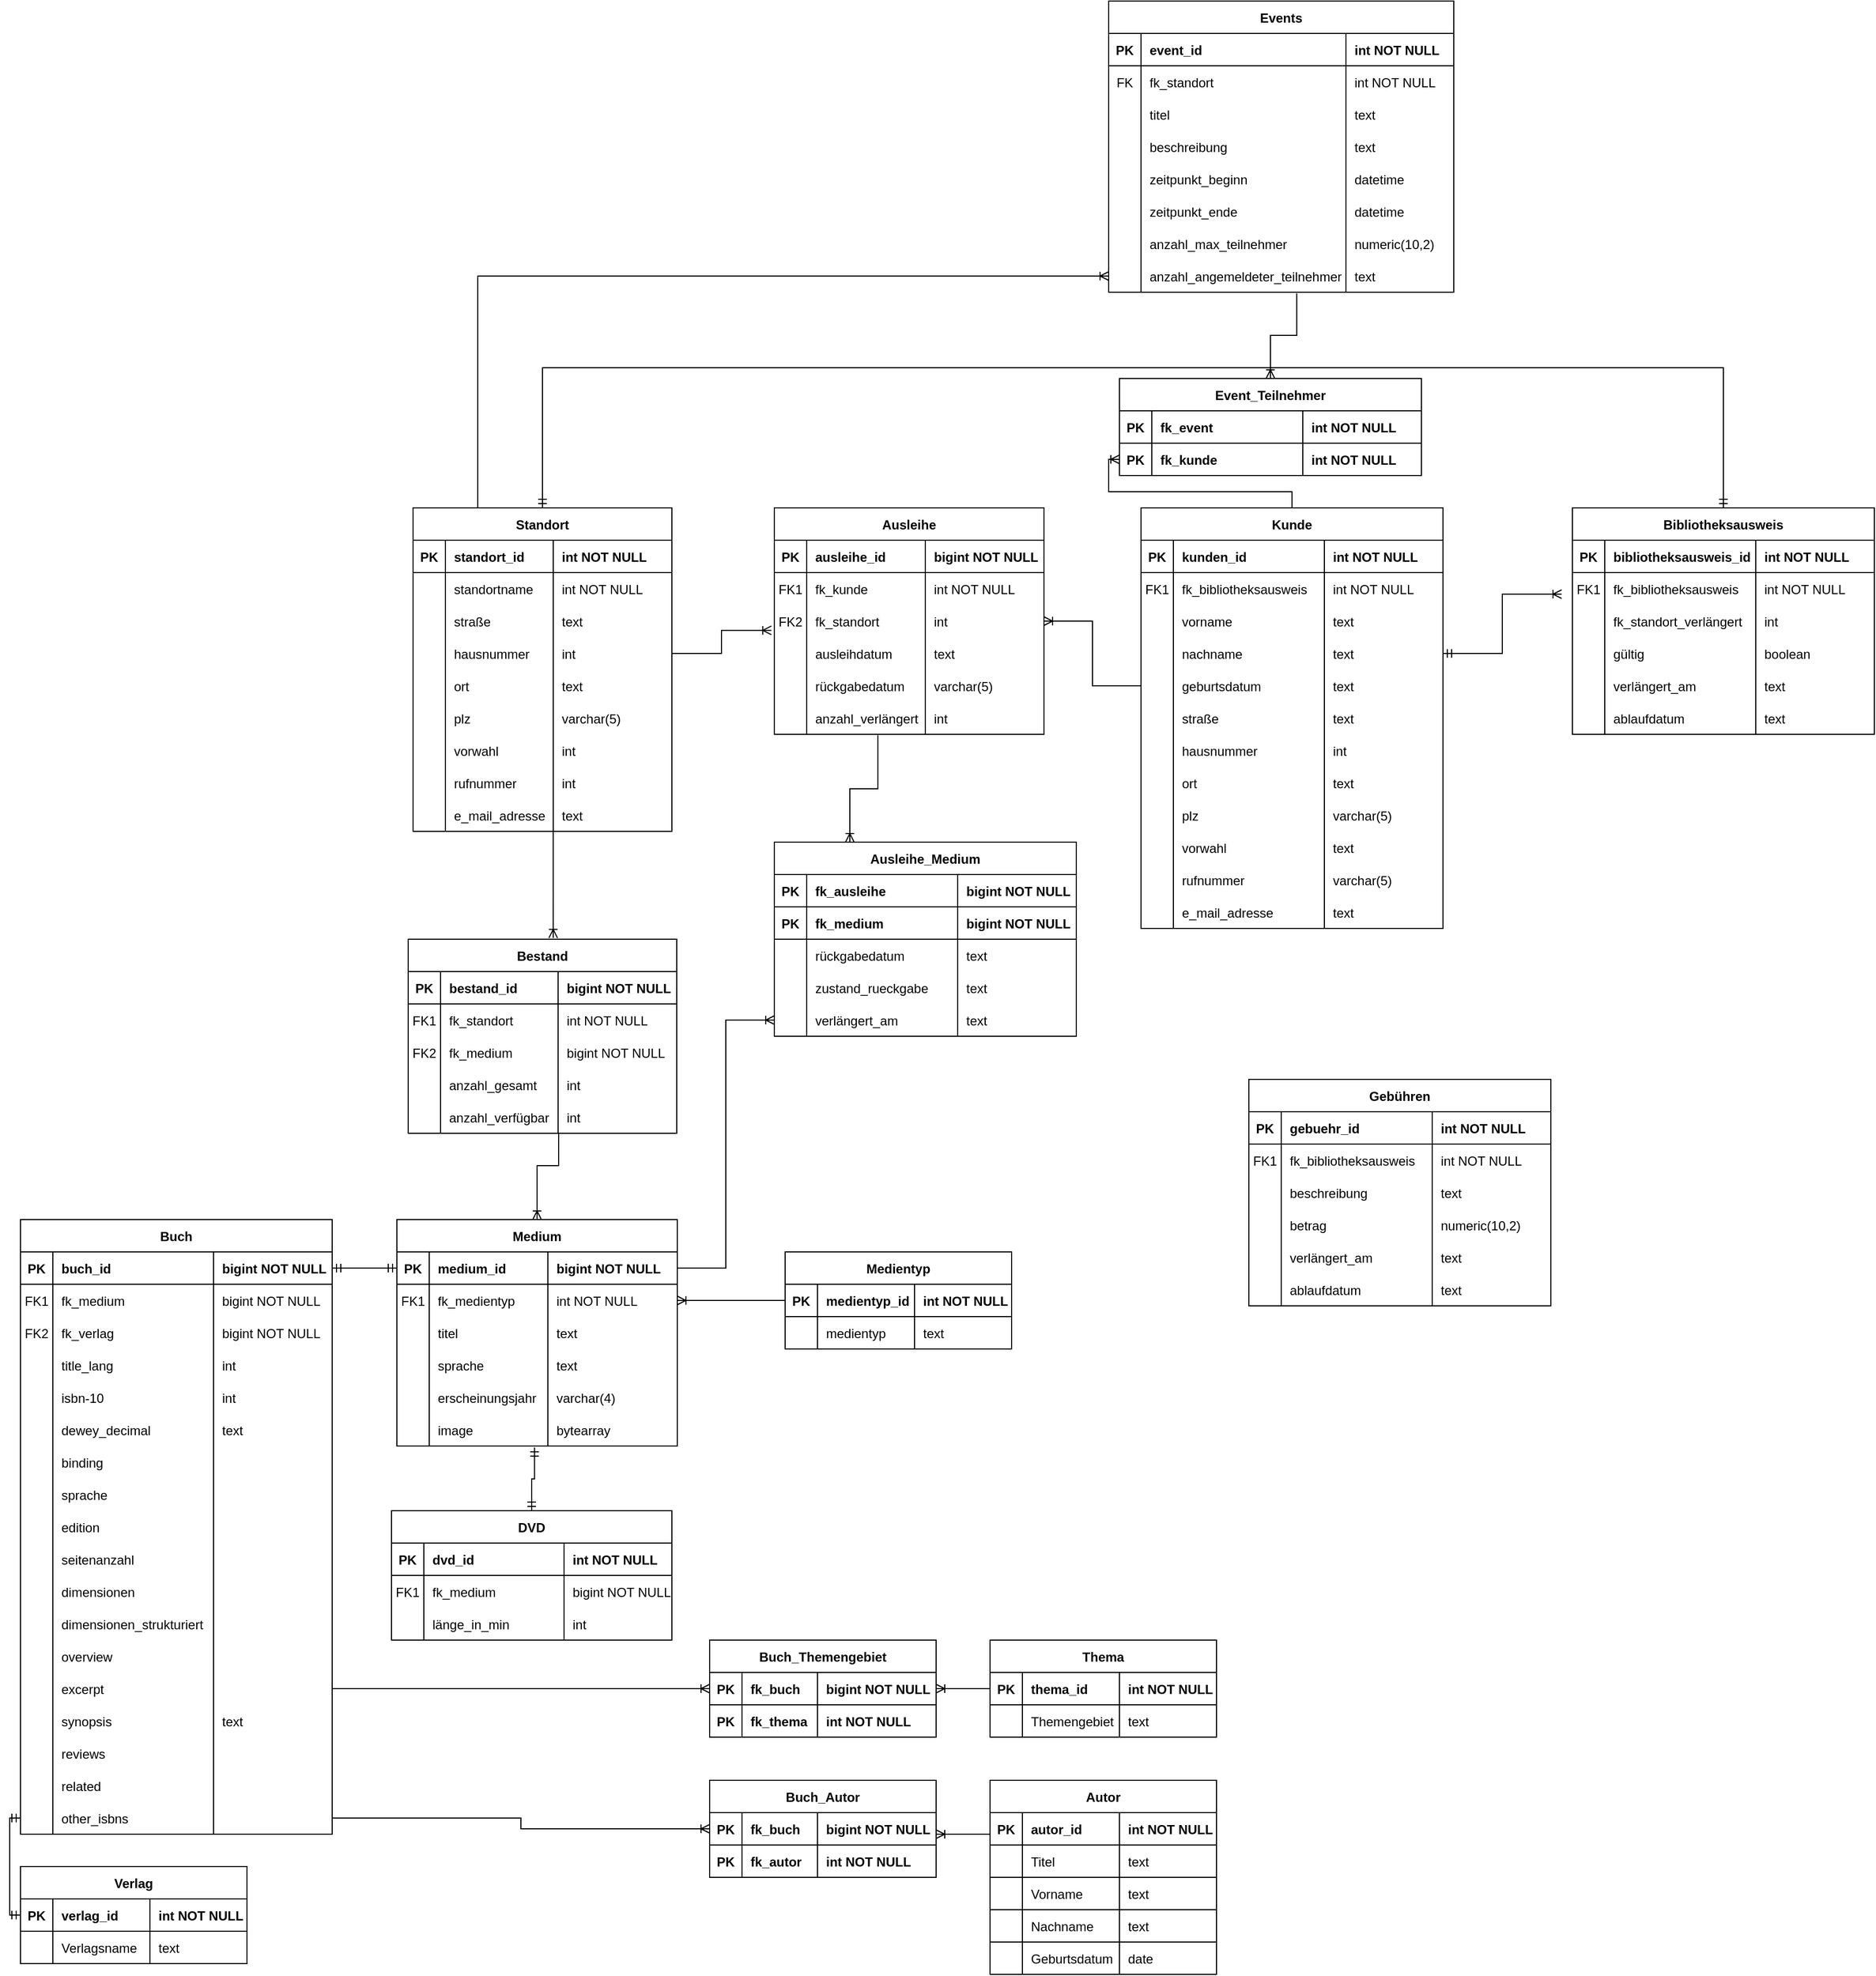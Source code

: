 <mxfile version="24.5.4" type="github">
  <diagram id="R2lEEEUBdFMjLlhIrx00" name="Page-1">
    <mxGraphModel dx="1991" dy="1713" grid="1" gridSize="10" guides="1" tooltips="1" connect="1" arrows="1" fold="1" page="1" pageScale="1" pageWidth="850" pageHeight="1100" math="0" shadow="0" extFonts="Permanent Marker^https://fonts.googleapis.com/css?family=Permanent+Marker">
      <root>
        <mxCell id="0" />
        <mxCell id="1" parent="0" />
        <mxCell id="C-vyLk0tnHw3VtMMgP7b-2" value="Standort" style="shape=table;startSize=30;container=1;collapsible=1;childLayout=tableLayout;fixedRows=1;rowLines=0;fontStyle=1;align=center;resizeLast=1;" parent="1" vertex="1">
          <mxGeometry x="-345" y="-300" width="240" height="300" as="geometry" />
        </mxCell>
        <mxCell id="C-vyLk0tnHw3VtMMgP7b-3" value="" style="shape=partialRectangle;collapsible=0;dropTarget=0;pointerEvents=0;fillColor=none;points=[[0,0.5],[1,0.5]];portConstraint=eastwest;top=0;left=0;right=0;bottom=1;" parent="C-vyLk0tnHw3VtMMgP7b-2" vertex="1">
          <mxGeometry y="30" width="240" height="30" as="geometry" />
        </mxCell>
        <mxCell id="C-vyLk0tnHw3VtMMgP7b-4" value="PK" style="shape=partialRectangle;overflow=hidden;connectable=0;fillColor=none;top=0;left=0;bottom=0;right=0;fontStyle=1;" parent="C-vyLk0tnHw3VtMMgP7b-3" vertex="1">
          <mxGeometry width="30" height="30" as="geometry">
            <mxRectangle width="30" height="30" as="alternateBounds" />
          </mxGeometry>
        </mxCell>
        <mxCell id="C-vyLk0tnHw3VtMMgP7b-5" value="standort_id" style="shape=partialRectangle;overflow=hidden;connectable=0;fillColor=none;top=0;left=0;bottom=0;right=0;align=left;spacingLeft=6;fontStyle=1;" parent="C-vyLk0tnHw3VtMMgP7b-3" vertex="1">
          <mxGeometry x="30" width="100" height="30" as="geometry">
            <mxRectangle width="100" height="30" as="alternateBounds" />
          </mxGeometry>
        </mxCell>
        <mxCell id="-soUfAjdMmQ5WROBUisX-178" value="int NOT NULL" style="shape=partialRectangle;overflow=hidden;connectable=0;fillColor=none;top=0;left=0;bottom=0;right=0;align=left;spacingLeft=6;fontStyle=1;" parent="C-vyLk0tnHw3VtMMgP7b-3" vertex="1">
          <mxGeometry x="130" width="110" height="30" as="geometry">
            <mxRectangle width="110" height="30" as="alternateBounds" />
          </mxGeometry>
        </mxCell>
        <mxCell id="C-vyLk0tnHw3VtMMgP7b-6" value="" style="shape=partialRectangle;collapsible=0;dropTarget=0;pointerEvents=0;fillColor=none;points=[[0,0.5],[1,0.5]];portConstraint=eastwest;top=0;left=0;right=0;bottom=0;" parent="C-vyLk0tnHw3VtMMgP7b-2" vertex="1">
          <mxGeometry y="60" width="240" height="30" as="geometry" />
        </mxCell>
        <mxCell id="C-vyLk0tnHw3VtMMgP7b-7" value="" style="shape=partialRectangle;overflow=hidden;connectable=0;fillColor=none;top=0;left=0;bottom=0;right=0;" parent="C-vyLk0tnHw3VtMMgP7b-6" vertex="1">
          <mxGeometry width="30" height="30" as="geometry">
            <mxRectangle width="30" height="30" as="alternateBounds" />
          </mxGeometry>
        </mxCell>
        <mxCell id="C-vyLk0tnHw3VtMMgP7b-8" value="standortname" style="shape=partialRectangle;overflow=hidden;connectable=0;fillColor=none;top=0;left=0;bottom=0;right=0;align=left;spacingLeft=6;" parent="C-vyLk0tnHw3VtMMgP7b-6" vertex="1">
          <mxGeometry x="30" width="100" height="30" as="geometry">
            <mxRectangle width="100" height="30" as="alternateBounds" />
          </mxGeometry>
        </mxCell>
        <mxCell id="-soUfAjdMmQ5WROBUisX-179" value="int NOT NULL" style="shape=partialRectangle;overflow=hidden;connectable=0;fillColor=none;top=0;left=0;bottom=0;right=0;align=left;spacingLeft=6;" parent="C-vyLk0tnHw3VtMMgP7b-6" vertex="1">
          <mxGeometry x="130" width="110" height="30" as="geometry">
            <mxRectangle width="110" height="30" as="alternateBounds" />
          </mxGeometry>
        </mxCell>
        <mxCell id="C-vyLk0tnHw3VtMMgP7b-9" value="" style="shape=partialRectangle;collapsible=0;dropTarget=0;pointerEvents=0;fillColor=none;points=[[0,0.5],[1,0.5]];portConstraint=eastwest;top=0;left=0;right=0;bottom=0;" parent="C-vyLk0tnHw3VtMMgP7b-2" vertex="1">
          <mxGeometry y="90" width="240" height="30" as="geometry" />
        </mxCell>
        <mxCell id="C-vyLk0tnHw3VtMMgP7b-10" value="" style="shape=partialRectangle;overflow=hidden;connectable=0;fillColor=none;top=0;left=0;bottom=0;right=0;" parent="C-vyLk0tnHw3VtMMgP7b-9" vertex="1">
          <mxGeometry width="30" height="30" as="geometry">
            <mxRectangle width="30" height="30" as="alternateBounds" />
          </mxGeometry>
        </mxCell>
        <mxCell id="C-vyLk0tnHw3VtMMgP7b-11" value="straße" style="shape=partialRectangle;overflow=hidden;connectable=0;fillColor=none;top=0;left=0;bottom=0;right=0;align=left;spacingLeft=6;" parent="C-vyLk0tnHw3VtMMgP7b-9" vertex="1">
          <mxGeometry x="30" width="100" height="30" as="geometry">
            <mxRectangle width="100" height="30" as="alternateBounds" />
          </mxGeometry>
        </mxCell>
        <mxCell id="-soUfAjdMmQ5WROBUisX-180" value="text" style="shape=partialRectangle;overflow=hidden;connectable=0;fillColor=none;top=0;left=0;bottom=0;right=0;align=left;spacingLeft=6;" parent="C-vyLk0tnHw3VtMMgP7b-9" vertex="1">
          <mxGeometry x="130" width="110" height="30" as="geometry">
            <mxRectangle width="110" height="30" as="alternateBounds" />
          </mxGeometry>
        </mxCell>
        <mxCell id="-soUfAjdMmQ5WROBUisX-181" style="shape=partialRectangle;collapsible=0;dropTarget=0;pointerEvents=0;fillColor=none;points=[[0,0.5],[1,0.5]];portConstraint=eastwest;top=0;left=0;right=0;bottom=0;" parent="C-vyLk0tnHw3VtMMgP7b-2" vertex="1">
          <mxGeometry y="120" width="240" height="30" as="geometry" />
        </mxCell>
        <mxCell id="-soUfAjdMmQ5WROBUisX-182" style="shape=partialRectangle;overflow=hidden;connectable=0;fillColor=none;top=0;left=0;bottom=0;right=0;" parent="-soUfAjdMmQ5WROBUisX-181" vertex="1">
          <mxGeometry width="30" height="30" as="geometry">
            <mxRectangle width="30" height="30" as="alternateBounds" />
          </mxGeometry>
        </mxCell>
        <mxCell id="-soUfAjdMmQ5WROBUisX-183" value="hausnummer" style="shape=partialRectangle;overflow=hidden;connectable=0;fillColor=none;top=0;left=0;bottom=0;right=0;align=left;spacingLeft=6;" parent="-soUfAjdMmQ5WROBUisX-181" vertex="1">
          <mxGeometry x="30" width="100" height="30" as="geometry">
            <mxRectangle width="100" height="30" as="alternateBounds" />
          </mxGeometry>
        </mxCell>
        <mxCell id="-soUfAjdMmQ5WROBUisX-184" value="int" style="shape=partialRectangle;overflow=hidden;connectable=0;fillColor=none;top=0;left=0;bottom=0;right=0;align=left;spacingLeft=6;" parent="-soUfAjdMmQ5WROBUisX-181" vertex="1">
          <mxGeometry x="130" width="110" height="30" as="geometry">
            <mxRectangle width="110" height="30" as="alternateBounds" />
          </mxGeometry>
        </mxCell>
        <mxCell id="-soUfAjdMmQ5WROBUisX-185" style="shape=partialRectangle;collapsible=0;dropTarget=0;pointerEvents=0;fillColor=none;points=[[0,0.5],[1,0.5]];portConstraint=eastwest;top=0;left=0;right=0;bottom=0;" parent="C-vyLk0tnHw3VtMMgP7b-2" vertex="1">
          <mxGeometry y="150" width="240" height="30" as="geometry" />
        </mxCell>
        <mxCell id="-soUfAjdMmQ5WROBUisX-186" style="shape=partialRectangle;overflow=hidden;connectable=0;fillColor=none;top=0;left=0;bottom=0;right=0;" parent="-soUfAjdMmQ5WROBUisX-185" vertex="1">
          <mxGeometry width="30" height="30" as="geometry">
            <mxRectangle width="30" height="30" as="alternateBounds" />
          </mxGeometry>
        </mxCell>
        <mxCell id="-soUfAjdMmQ5WROBUisX-187" value="ort" style="shape=partialRectangle;overflow=hidden;connectable=0;fillColor=none;top=0;left=0;bottom=0;right=0;align=left;spacingLeft=6;" parent="-soUfAjdMmQ5WROBUisX-185" vertex="1">
          <mxGeometry x="30" width="100" height="30" as="geometry">
            <mxRectangle width="100" height="30" as="alternateBounds" />
          </mxGeometry>
        </mxCell>
        <mxCell id="-soUfAjdMmQ5WROBUisX-188" value="text" style="shape=partialRectangle;overflow=hidden;connectable=0;fillColor=none;top=0;left=0;bottom=0;right=0;align=left;spacingLeft=6;" parent="-soUfAjdMmQ5WROBUisX-185" vertex="1">
          <mxGeometry x="130" width="110" height="30" as="geometry">
            <mxRectangle width="110" height="30" as="alternateBounds" />
          </mxGeometry>
        </mxCell>
        <mxCell id="-soUfAjdMmQ5WROBUisX-189" style="shape=partialRectangle;collapsible=0;dropTarget=0;pointerEvents=0;fillColor=none;points=[[0,0.5],[1,0.5]];portConstraint=eastwest;top=0;left=0;right=0;bottom=0;" parent="C-vyLk0tnHw3VtMMgP7b-2" vertex="1">
          <mxGeometry y="180" width="240" height="30" as="geometry" />
        </mxCell>
        <mxCell id="-soUfAjdMmQ5WROBUisX-190" style="shape=partialRectangle;overflow=hidden;connectable=0;fillColor=none;top=0;left=0;bottom=0;right=0;" parent="-soUfAjdMmQ5WROBUisX-189" vertex="1">
          <mxGeometry width="30" height="30" as="geometry">
            <mxRectangle width="30" height="30" as="alternateBounds" />
          </mxGeometry>
        </mxCell>
        <mxCell id="-soUfAjdMmQ5WROBUisX-191" value="plz" style="shape=partialRectangle;overflow=hidden;connectable=0;fillColor=none;top=0;left=0;bottom=0;right=0;align=left;spacingLeft=6;" parent="-soUfAjdMmQ5WROBUisX-189" vertex="1">
          <mxGeometry x="30" width="100" height="30" as="geometry">
            <mxRectangle width="100" height="30" as="alternateBounds" />
          </mxGeometry>
        </mxCell>
        <mxCell id="-soUfAjdMmQ5WROBUisX-192" value="varchar(5)" style="shape=partialRectangle;overflow=hidden;connectable=0;fillColor=none;top=0;left=0;bottom=0;right=0;align=left;spacingLeft=6;" parent="-soUfAjdMmQ5WROBUisX-189" vertex="1">
          <mxGeometry x="130" width="110" height="30" as="geometry">
            <mxRectangle width="110" height="30" as="alternateBounds" />
          </mxGeometry>
        </mxCell>
        <mxCell id="-soUfAjdMmQ5WROBUisX-193" style="shape=partialRectangle;collapsible=0;dropTarget=0;pointerEvents=0;fillColor=none;points=[[0,0.5],[1,0.5]];portConstraint=eastwest;top=0;left=0;right=0;bottom=0;" parent="C-vyLk0tnHw3VtMMgP7b-2" vertex="1">
          <mxGeometry y="210" width="240" height="30" as="geometry" />
        </mxCell>
        <mxCell id="-soUfAjdMmQ5WROBUisX-194" style="shape=partialRectangle;overflow=hidden;connectable=0;fillColor=none;top=0;left=0;bottom=0;right=0;" parent="-soUfAjdMmQ5WROBUisX-193" vertex="1">
          <mxGeometry width="30" height="30" as="geometry">
            <mxRectangle width="30" height="30" as="alternateBounds" />
          </mxGeometry>
        </mxCell>
        <mxCell id="-soUfAjdMmQ5WROBUisX-195" value="vorwahl" style="shape=partialRectangle;overflow=hidden;connectable=0;fillColor=none;top=0;left=0;bottom=0;right=0;align=left;spacingLeft=6;" parent="-soUfAjdMmQ5WROBUisX-193" vertex="1">
          <mxGeometry x="30" width="100" height="30" as="geometry">
            <mxRectangle width="100" height="30" as="alternateBounds" />
          </mxGeometry>
        </mxCell>
        <mxCell id="-soUfAjdMmQ5WROBUisX-196" value="int" style="shape=partialRectangle;overflow=hidden;connectable=0;fillColor=none;top=0;left=0;bottom=0;right=0;align=left;spacingLeft=6;" parent="-soUfAjdMmQ5WROBUisX-193" vertex="1">
          <mxGeometry x="130" width="110" height="30" as="geometry">
            <mxRectangle width="110" height="30" as="alternateBounds" />
          </mxGeometry>
        </mxCell>
        <mxCell id="-soUfAjdMmQ5WROBUisX-197" style="shape=partialRectangle;collapsible=0;dropTarget=0;pointerEvents=0;fillColor=none;points=[[0,0.5],[1,0.5]];portConstraint=eastwest;top=0;left=0;right=0;bottom=0;" parent="C-vyLk0tnHw3VtMMgP7b-2" vertex="1">
          <mxGeometry y="240" width="240" height="30" as="geometry" />
        </mxCell>
        <mxCell id="-soUfAjdMmQ5WROBUisX-198" style="shape=partialRectangle;overflow=hidden;connectable=0;fillColor=none;top=0;left=0;bottom=0;right=0;" parent="-soUfAjdMmQ5WROBUisX-197" vertex="1">
          <mxGeometry width="30" height="30" as="geometry">
            <mxRectangle width="30" height="30" as="alternateBounds" />
          </mxGeometry>
        </mxCell>
        <mxCell id="-soUfAjdMmQ5WROBUisX-199" value="rufnummer          " style="shape=partialRectangle;overflow=hidden;connectable=0;fillColor=none;top=0;left=0;bottom=0;right=0;align=left;spacingLeft=6;" parent="-soUfAjdMmQ5WROBUisX-197" vertex="1">
          <mxGeometry x="30" width="100" height="30" as="geometry">
            <mxRectangle width="100" height="30" as="alternateBounds" />
          </mxGeometry>
        </mxCell>
        <mxCell id="-soUfAjdMmQ5WROBUisX-200" value="int" style="shape=partialRectangle;overflow=hidden;connectable=0;fillColor=none;top=0;left=0;bottom=0;right=0;align=left;spacingLeft=6;" parent="-soUfAjdMmQ5WROBUisX-197" vertex="1">
          <mxGeometry x="130" width="110" height="30" as="geometry">
            <mxRectangle width="110" height="30" as="alternateBounds" />
          </mxGeometry>
        </mxCell>
        <mxCell id="-soUfAjdMmQ5WROBUisX-201" style="shape=partialRectangle;collapsible=0;dropTarget=0;pointerEvents=0;fillColor=none;points=[[0,0.5],[1,0.5]];portConstraint=eastwest;top=0;left=0;right=0;bottom=0;" parent="C-vyLk0tnHw3VtMMgP7b-2" vertex="1">
          <mxGeometry y="270" width="240" height="30" as="geometry" />
        </mxCell>
        <mxCell id="-soUfAjdMmQ5WROBUisX-202" style="shape=partialRectangle;overflow=hidden;connectable=0;fillColor=none;top=0;left=0;bottom=0;right=0;" parent="-soUfAjdMmQ5WROBUisX-201" vertex="1">
          <mxGeometry width="30" height="30" as="geometry">
            <mxRectangle width="30" height="30" as="alternateBounds" />
          </mxGeometry>
        </mxCell>
        <mxCell id="-soUfAjdMmQ5WROBUisX-203" value="e_mail_adresse" style="shape=partialRectangle;overflow=hidden;connectable=0;fillColor=none;top=0;left=0;bottom=0;right=0;align=left;spacingLeft=6;" parent="-soUfAjdMmQ5WROBUisX-201" vertex="1">
          <mxGeometry x="30" width="100" height="30" as="geometry">
            <mxRectangle width="100" height="30" as="alternateBounds" />
          </mxGeometry>
        </mxCell>
        <mxCell id="-soUfAjdMmQ5WROBUisX-204" value="text" style="shape=partialRectangle;overflow=hidden;connectable=0;fillColor=none;top=0;left=0;bottom=0;right=0;align=left;spacingLeft=6;" parent="-soUfAjdMmQ5WROBUisX-201" vertex="1">
          <mxGeometry x="130" width="110" height="30" as="geometry">
            <mxRectangle width="110" height="30" as="alternateBounds" />
          </mxGeometry>
        </mxCell>
        <mxCell id="C-vyLk0tnHw3VtMMgP7b-13" value="Medium" style="shape=table;startSize=30;container=1;collapsible=1;childLayout=tableLayout;fixedRows=1;rowLines=0;fontStyle=1;align=center;resizeLast=1;" parent="1" vertex="1">
          <mxGeometry x="-360" y="360" width="260" height="210" as="geometry" />
        </mxCell>
        <mxCell id="C-vyLk0tnHw3VtMMgP7b-14" value="" style="shape=partialRectangle;collapsible=0;dropTarget=0;pointerEvents=0;fillColor=none;points=[[0,0.5],[1,0.5]];portConstraint=eastwest;top=0;left=0;right=0;bottom=1;" parent="C-vyLk0tnHw3VtMMgP7b-13" vertex="1">
          <mxGeometry y="30" width="260" height="30" as="geometry" />
        </mxCell>
        <mxCell id="C-vyLk0tnHw3VtMMgP7b-15" value="PK" style="shape=partialRectangle;overflow=hidden;connectable=0;fillColor=none;top=0;left=0;bottom=0;right=0;fontStyle=1;" parent="C-vyLk0tnHw3VtMMgP7b-14" vertex="1">
          <mxGeometry width="30" height="30" as="geometry">
            <mxRectangle width="30" height="30" as="alternateBounds" />
          </mxGeometry>
        </mxCell>
        <mxCell id="C-vyLk0tnHw3VtMMgP7b-16" value="medium_id" style="shape=partialRectangle;overflow=hidden;connectable=0;fillColor=none;top=0;left=0;bottom=0;right=0;align=left;spacingLeft=6;fontStyle=1;" parent="C-vyLk0tnHw3VtMMgP7b-14" vertex="1">
          <mxGeometry x="30" width="110" height="30" as="geometry">
            <mxRectangle width="110" height="30" as="alternateBounds" />
          </mxGeometry>
        </mxCell>
        <mxCell id="OgFdFAPkShTu0YIg3M7B-256" value="bigint NOT NULL" style="shape=partialRectangle;overflow=hidden;connectable=0;fillColor=none;top=0;left=0;bottom=0;right=0;align=left;spacingLeft=6;fontStyle=1;" parent="C-vyLk0tnHw3VtMMgP7b-14" vertex="1">
          <mxGeometry x="140" width="120" height="30" as="geometry">
            <mxRectangle width="120" height="30" as="alternateBounds" />
          </mxGeometry>
        </mxCell>
        <mxCell id="C-vyLk0tnHw3VtMMgP7b-17" value="" style="shape=partialRectangle;collapsible=0;dropTarget=0;pointerEvents=0;fillColor=none;points=[[0,0.5],[1,0.5]];portConstraint=eastwest;top=0;left=0;right=0;bottom=0;" parent="C-vyLk0tnHw3VtMMgP7b-13" vertex="1">
          <mxGeometry y="60" width="260" height="30" as="geometry" />
        </mxCell>
        <mxCell id="C-vyLk0tnHw3VtMMgP7b-18" value="FK1" style="shape=partialRectangle;overflow=hidden;connectable=0;fillColor=none;top=0;left=0;bottom=0;right=0;" parent="C-vyLk0tnHw3VtMMgP7b-17" vertex="1">
          <mxGeometry width="30" height="30" as="geometry">
            <mxRectangle width="30" height="30" as="alternateBounds" />
          </mxGeometry>
        </mxCell>
        <mxCell id="C-vyLk0tnHw3VtMMgP7b-19" value="fk_medientyp" style="shape=partialRectangle;overflow=hidden;connectable=0;fillColor=none;top=0;left=0;bottom=0;right=0;align=left;spacingLeft=6;" parent="C-vyLk0tnHw3VtMMgP7b-17" vertex="1">
          <mxGeometry x="30" width="110" height="30" as="geometry">
            <mxRectangle width="110" height="30" as="alternateBounds" />
          </mxGeometry>
        </mxCell>
        <mxCell id="OgFdFAPkShTu0YIg3M7B-257" value="int NOT NULL" style="shape=partialRectangle;overflow=hidden;connectable=0;fillColor=none;top=0;left=0;bottom=0;right=0;align=left;spacingLeft=6;" parent="C-vyLk0tnHw3VtMMgP7b-17" vertex="1">
          <mxGeometry x="140" width="120" height="30" as="geometry">
            <mxRectangle width="120" height="30" as="alternateBounds" />
          </mxGeometry>
        </mxCell>
        <mxCell id="C-vyLk0tnHw3VtMMgP7b-20" value="" style="shape=partialRectangle;collapsible=0;dropTarget=0;pointerEvents=0;fillColor=none;points=[[0,0.5],[1,0.5]];portConstraint=eastwest;top=0;left=0;right=0;bottom=0;" parent="C-vyLk0tnHw3VtMMgP7b-13" vertex="1">
          <mxGeometry y="90" width="260" height="30" as="geometry" />
        </mxCell>
        <mxCell id="C-vyLk0tnHw3VtMMgP7b-21" value="" style="shape=partialRectangle;overflow=hidden;connectable=0;fillColor=none;top=0;left=0;bottom=0;right=0;" parent="C-vyLk0tnHw3VtMMgP7b-20" vertex="1">
          <mxGeometry width="30" height="30" as="geometry">
            <mxRectangle width="30" height="30" as="alternateBounds" />
          </mxGeometry>
        </mxCell>
        <mxCell id="C-vyLk0tnHw3VtMMgP7b-22" value="titel" style="shape=partialRectangle;overflow=hidden;connectable=0;fillColor=none;top=0;left=0;bottom=0;right=0;align=left;spacingLeft=6;" parent="C-vyLk0tnHw3VtMMgP7b-20" vertex="1">
          <mxGeometry x="30" width="110" height="30" as="geometry">
            <mxRectangle width="110" height="30" as="alternateBounds" />
          </mxGeometry>
        </mxCell>
        <mxCell id="OgFdFAPkShTu0YIg3M7B-258" value="text" style="shape=partialRectangle;overflow=hidden;connectable=0;fillColor=none;top=0;left=0;bottom=0;right=0;align=left;spacingLeft=6;" parent="C-vyLk0tnHw3VtMMgP7b-20" vertex="1">
          <mxGeometry x="140" width="120" height="30" as="geometry">
            <mxRectangle width="120" height="30" as="alternateBounds" />
          </mxGeometry>
        </mxCell>
        <mxCell id="OgFdFAPkShTu0YIg3M7B-259" style="shape=partialRectangle;collapsible=0;dropTarget=0;pointerEvents=0;fillColor=none;points=[[0,0.5],[1,0.5]];portConstraint=eastwest;top=0;left=0;right=0;bottom=0;" parent="C-vyLk0tnHw3VtMMgP7b-13" vertex="1">
          <mxGeometry y="120" width="260" height="30" as="geometry" />
        </mxCell>
        <mxCell id="OgFdFAPkShTu0YIg3M7B-260" style="shape=partialRectangle;overflow=hidden;connectable=0;fillColor=none;top=0;left=0;bottom=0;right=0;" parent="OgFdFAPkShTu0YIg3M7B-259" vertex="1">
          <mxGeometry width="30" height="30" as="geometry">
            <mxRectangle width="30" height="30" as="alternateBounds" />
          </mxGeometry>
        </mxCell>
        <mxCell id="OgFdFAPkShTu0YIg3M7B-261" value="sprache" style="shape=partialRectangle;overflow=hidden;connectable=0;fillColor=none;top=0;left=0;bottom=0;right=0;align=left;spacingLeft=6;" parent="OgFdFAPkShTu0YIg3M7B-259" vertex="1">
          <mxGeometry x="30" width="110" height="30" as="geometry">
            <mxRectangle width="110" height="30" as="alternateBounds" />
          </mxGeometry>
        </mxCell>
        <mxCell id="OgFdFAPkShTu0YIg3M7B-262" value="text" style="shape=partialRectangle;overflow=hidden;connectable=0;fillColor=none;top=0;left=0;bottom=0;right=0;align=left;spacingLeft=6;" parent="OgFdFAPkShTu0YIg3M7B-259" vertex="1">
          <mxGeometry x="140" width="120" height="30" as="geometry">
            <mxRectangle width="120" height="30" as="alternateBounds" />
          </mxGeometry>
        </mxCell>
        <mxCell id="OgFdFAPkShTu0YIg3M7B-263" style="shape=partialRectangle;collapsible=0;dropTarget=0;pointerEvents=0;fillColor=none;points=[[0,0.5],[1,0.5]];portConstraint=eastwest;top=0;left=0;right=0;bottom=0;" parent="C-vyLk0tnHw3VtMMgP7b-13" vertex="1">
          <mxGeometry y="150" width="260" height="30" as="geometry" />
        </mxCell>
        <mxCell id="OgFdFAPkShTu0YIg3M7B-264" style="shape=partialRectangle;overflow=hidden;connectable=0;fillColor=none;top=0;left=0;bottom=0;right=0;" parent="OgFdFAPkShTu0YIg3M7B-263" vertex="1">
          <mxGeometry width="30" height="30" as="geometry">
            <mxRectangle width="30" height="30" as="alternateBounds" />
          </mxGeometry>
        </mxCell>
        <mxCell id="OgFdFAPkShTu0YIg3M7B-265" value="erscheinungsjahr" style="shape=partialRectangle;overflow=hidden;connectable=0;fillColor=none;top=0;left=0;bottom=0;right=0;align=left;spacingLeft=6;" parent="OgFdFAPkShTu0YIg3M7B-263" vertex="1">
          <mxGeometry x="30" width="110" height="30" as="geometry">
            <mxRectangle width="110" height="30" as="alternateBounds" />
          </mxGeometry>
        </mxCell>
        <mxCell id="OgFdFAPkShTu0YIg3M7B-266" value="varchar(4)" style="shape=partialRectangle;overflow=hidden;connectable=0;fillColor=none;top=0;left=0;bottom=0;right=0;align=left;spacingLeft=6;" parent="OgFdFAPkShTu0YIg3M7B-263" vertex="1">
          <mxGeometry x="140" width="120" height="30" as="geometry">
            <mxRectangle width="120" height="30" as="alternateBounds" />
          </mxGeometry>
        </mxCell>
        <mxCell id="OgFdFAPkShTu0YIg3M7B-267" style="shape=partialRectangle;collapsible=0;dropTarget=0;pointerEvents=0;fillColor=none;points=[[0,0.5],[1,0.5]];portConstraint=eastwest;top=0;left=0;right=0;bottom=0;" parent="C-vyLk0tnHw3VtMMgP7b-13" vertex="1">
          <mxGeometry y="180" width="260" height="30" as="geometry" />
        </mxCell>
        <mxCell id="OgFdFAPkShTu0YIg3M7B-268" style="shape=partialRectangle;overflow=hidden;connectable=0;fillColor=none;top=0;left=0;bottom=0;right=0;" parent="OgFdFAPkShTu0YIg3M7B-267" vertex="1">
          <mxGeometry width="30" height="30" as="geometry">
            <mxRectangle width="30" height="30" as="alternateBounds" />
          </mxGeometry>
        </mxCell>
        <mxCell id="OgFdFAPkShTu0YIg3M7B-269" value="image" style="shape=partialRectangle;overflow=hidden;connectable=0;fillColor=none;top=0;left=0;bottom=0;right=0;align=left;spacingLeft=6;" parent="OgFdFAPkShTu0YIg3M7B-267" vertex="1">
          <mxGeometry x="30" width="110" height="30" as="geometry">
            <mxRectangle width="110" height="30" as="alternateBounds" />
          </mxGeometry>
        </mxCell>
        <mxCell id="OgFdFAPkShTu0YIg3M7B-270" value="bytearray" style="shape=partialRectangle;overflow=hidden;connectable=0;fillColor=none;top=0;left=0;bottom=0;right=0;align=left;spacingLeft=6;" parent="OgFdFAPkShTu0YIg3M7B-267" vertex="1">
          <mxGeometry x="140" width="120" height="30" as="geometry">
            <mxRectangle width="120" height="30" as="alternateBounds" />
          </mxGeometry>
        </mxCell>
        <mxCell id="C-vyLk0tnHw3VtMMgP7b-23" value="Bestand" style="shape=table;startSize=30;container=1;collapsible=1;childLayout=tableLayout;fixedRows=1;rowLines=0;fontStyle=1;align=center;resizeLast=1;" parent="1" vertex="1">
          <mxGeometry x="-349.5" y="100" width="249" height="180" as="geometry">
            <mxRectangle x="-240" y="80" width="80" height="30" as="alternateBounds" />
          </mxGeometry>
        </mxCell>
        <mxCell id="C-vyLk0tnHw3VtMMgP7b-24" value="" style="shape=partialRectangle;collapsible=0;dropTarget=0;pointerEvents=0;fillColor=none;points=[[0,0.5],[1,0.5]];portConstraint=eastwest;top=0;left=0;right=0;bottom=1;" parent="C-vyLk0tnHw3VtMMgP7b-23" vertex="1">
          <mxGeometry y="30" width="249" height="30" as="geometry" />
        </mxCell>
        <mxCell id="C-vyLk0tnHw3VtMMgP7b-25" value="PK" style="shape=partialRectangle;overflow=hidden;connectable=0;fillColor=none;top=0;left=0;bottom=0;right=0;fontStyle=1;" parent="C-vyLk0tnHw3VtMMgP7b-24" vertex="1">
          <mxGeometry width="30" height="30" as="geometry">
            <mxRectangle width="30" height="30" as="alternateBounds" />
          </mxGeometry>
        </mxCell>
        <mxCell id="C-vyLk0tnHw3VtMMgP7b-26" value="bestand_id" style="shape=partialRectangle;overflow=hidden;connectable=0;fillColor=none;top=0;left=0;bottom=0;right=0;align=left;spacingLeft=6;fontStyle=1;" parent="C-vyLk0tnHw3VtMMgP7b-24" vertex="1">
          <mxGeometry x="30" width="109" height="30" as="geometry">
            <mxRectangle width="109" height="30" as="alternateBounds" />
          </mxGeometry>
        </mxCell>
        <mxCell id="-soUfAjdMmQ5WROBUisX-152" value="bigint NOT NULL" style="shape=partialRectangle;overflow=hidden;connectable=0;fillColor=none;top=0;left=0;bottom=0;right=0;align=left;spacingLeft=6;fontStyle=1;" parent="C-vyLk0tnHw3VtMMgP7b-24" vertex="1">
          <mxGeometry x="139" width="110" height="30" as="geometry">
            <mxRectangle width="110" height="30" as="alternateBounds" />
          </mxGeometry>
        </mxCell>
        <mxCell id="C-vyLk0tnHw3VtMMgP7b-27" value="" style="shape=partialRectangle;collapsible=0;dropTarget=0;pointerEvents=0;fillColor=none;points=[[0,0.5],[1,0.5]];portConstraint=eastwest;top=0;left=0;right=0;bottom=0;" parent="C-vyLk0tnHw3VtMMgP7b-23" vertex="1">
          <mxGeometry y="60" width="249" height="30" as="geometry" />
        </mxCell>
        <mxCell id="C-vyLk0tnHw3VtMMgP7b-28" value="FK1" style="shape=partialRectangle;overflow=hidden;connectable=0;fillColor=none;top=0;left=0;bottom=0;right=0;" parent="C-vyLk0tnHw3VtMMgP7b-27" vertex="1">
          <mxGeometry width="30" height="30" as="geometry">
            <mxRectangle width="30" height="30" as="alternateBounds" />
          </mxGeometry>
        </mxCell>
        <mxCell id="C-vyLk0tnHw3VtMMgP7b-29" value="fk_standort" style="shape=partialRectangle;overflow=hidden;connectable=0;fillColor=none;top=0;left=0;bottom=0;right=0;align=left;spacingLeft=6;" parent="C-vyLk0tnHw3VtMMgP7b-27" vertex="1">
          <mxGeometry x="30" width="109" height="30" as="geometry">
            <mxRectangle width="109" height="30" as="alternateBounds" />
          </mxGeometry>
        </mxCell>
        <mxCell id="-soUfAjdMmQ5WROBUisX-153" value="int NOT NULL" style="shape=partialRectangle;overflow=hidden;connectable=0;fillColor=none;top=0;left=0;bottom=0;right=0;align=left;spacingLeft=6;" parent="C-vyLk0tnHw3VtMMgP7b-27" vertex="1">
          <mxGeometry x="139" width="110" height="30" as="geometry">
            <mxRectangle width="110" height="30" as="alternateBounds" />
          </mxGeometry>
        </mxCell>
        <mxCell id="-soUfAjdMmQ5WROBUisX-112" style="shape=partialRectangle;collapsible=0;dropTarget=0;pointerEvents=0;fillColor=none;points=[[0,0.5],[1,0.5]];portConstraint=eastwest;top=0;left=0;right=0;bottom=0;" parent="C-vyLk0tnHw3VtMMgP7b-23" vertex="1">
          <mxGeometry y="90" width="249" height="30" as="geometry" />
        </mxCell>
        <mxCell id="-soUfAjdMmQ5WROBUisX-113" value="FK2" style="shape=partialRectangle;overflow=hidden;connectable=0;fillColor=none;top=0;left=0;bottom=0;right=0;" parent="-soUfAjdMmQ5WROBUisX-112" vertex="1">
          <mxGeometry width="30" height="30" as="geometry">
            <mxRectangle width="30" height="30" as="alternateBounds" />
          </mxGeometry>
        </mxCell>
        <mxCell id="-soUfAjdMmQ5WROBUisX-114" value="fk_medium" style="shape=partialRectangle;overflow=hidden;connectable=0;fillColor=none;top=0;left=0;bottom=0;right=0;align=left;spacingLeft=6;" parent="-soUfAjdMmQ5WROBUisX-112" vertex="1">
          <mxGeometry x="30" width="109" height="30" as="geometry">
            <mxRectangle width="109" height="30" as="alternateBounds" />
          </mxGeometry>
        </mxCell>
        <mxCell id="-soUfAjdMmQ5WROBUisX-154" value="bigint NOT NULL" style="shape=partialRectangle;overflow=hidden;connectable=0;fillColor=none;top=0;left=0;bottom=0;right=0;align=left;spacingLeft=6;" parent="-soUfAjdMmQ5WROBUisX-112" vertex="1">
          <mxGeometry x="139" width="110" height="30" as="geometry">
            <mxRectangle width="110" height="30" as="alternateBounds" />
          </mxGeometry>
        </mxCell>
        <mxCell id="-soUfAjdMmQ5WROBUisX-115" style="shape=partialRectangle;collapsible=0;dropTarget=0;pointerEvents=0;fillColor=none;points=[[0,0.5],[1,0.5]];portConstraint=eastwest;top=0;left=0;right=0;bottom=0;" parent="C-vyLk0tnHw3VtMMgP7b-23" vertex="1">
          <mxGeometry y="120" width="249" height="30" as="geometry" />
        </mxCell>
        <mxCell id="-soUfAjdMmQ5WROBUisX-116" style="shape=partialRectangle;overflow=hidden;connectable=0;fillColor=none;top=0;left=0;bottom=0;right=0;" parent="-soUfAjdMmQ5WROBUisX-115" vertex="1">
          <mxGeometry width="30" height="30" as="geometry">
            <mxRectangle width="30" height="30" as="alternateBounds" />
          </mxGeometry>
        </mxCell>
        <mxCell id="-soUfAjdMmQ5WROBUisX-117" value="anzahl_gesamt" style="shape=partialRectangle;overflow=hidden;connectable=0;fillColor=none;top=0;left=0;bottom=0;right=0;align=left;spacingLeft=6;" parent="-soUfAjdMmQ5WROBUisX-115" vertex="1">
          <mxGeometry x="30" width="109" height="30" as="geometry">
            <mxRectangle width="109" height="30" as="alternateBounds" />
          </mxGeometry>
        </mxCell>
        <mxCell id="-soUfAjdMmQ5WROBUisX-155" value="int" style="shape=partialRectangle;overflow=hidden;connectable=0;fillColor=none;top=0;left=0;bottom=0;right=0;align=left;spacingLeft=6;" parent="-soUfAjdMmQ5WROBUisX-115" vertex="1">
          <mxGeometry x="139" width="110" height="30" as="geometry">
            <mxRectangle width="110" height="30" as="alternateBounds" />
          </mxGeometry>
        </mxCell>
        <mxCell id="-soUfAjdMmQ5WROBUisX-149" style="shape=partialRectangle;collapsible=0;dropTarget=0;pointerEvents=0;fillColor=none;points=[[0,0.5],[1,0.5]];portConstraint=eastwest;top=0;left=0;right=0;bottom=0;" parent="C-vyLk0tnHw3VtMMgP7b-23" vertex="1">
          <mxGeometry y="150" width="249" height="30" as="geometry" />
        </mxCell>
        <mxCell id="-soUfAjdMmQ5WROBUisX-150" style="shape=partialRectangle;overflow=hidden;connectable=0;fillColor=none;top=0;left=0;bottom=0;right=0;" parent="-soUfAjdMmQ5WROBUisX-149" vertex="1">
          <mxGeometry width="30" height="30" as="geometry">
            <mxRectangle width="30" height="30" as="alternateBounds" />
          </mxGeometry>
        </mxCell>
        <mxCell id="-soUfAjdMmQ5WROBUisX-151" value="anzahl_verfügbar" style="shape=partialRectangle;overflow=hidden;connectable=0;fillColor=none;top=0;left=0;bottom=0;right=0;align=left;spacingLeft=6;" parent="-soUfAjdMmQ5WROBUisX-149" vertex="1">
          <mxGeometry x="30" width="109" height="30" as="geometry">
            <mxRectangle width="109" height="30" as="alternateBounds" />
          </mxGeometry>
        </mxCell>
        <mxCell id="-soUfAjdMmQ5WROBUisX-156" value="int" style="shape=partialRectangle;overflow=hidden;connectable=0;fillColor=none;top=0;left=0;bottom=0;right=0;align=left;spacingLeft=6;" parent="-soUfAjdMmQ5WROBUisX-149" vertex="1">
          <mxGeometry x="139" width="110" height="30" as="geometry">
            <mxRectangle width="110" height="30" as="alternateBounds" />
          </mxGeometry>
        </mxCell>
        <mxCell id="-soUfAjdMmQ5WROBUisX-157" value="Buch" style="shape=table;startSize=30;container=1;collapsible=1;childLayout=tableLayout;fixedRows=1;rowLines=0;fontStyle=1;align=center;resizeLast=1;" parent="1" vertex="1">
          <mxGeometry x="-709" y="360" width="289" height="570" as="geometry">
            <mxRectangle x="-240" y="80" width="80" height="30" as="alternateBounds" />
          </mxGeometry>
        </mxCell>
        <mxCell id="-soUfAjdMmQ5WROBUisX-158" value="" style="shape=partialRectangle;collapsible=0;dropTarget=0;pointerEvents=0;fillColor=none;points=[[0,0.5],[1,0.5]];portConstraint=eastwest;top=0;left=0;right=0;bottom=1;" parent="-soUfAjdMmQ5WROBUisX-157" vertex="1">
          <mxGeometry y="30" width="289" height="30" as="geometry" />
        </mxCell>
        <mxCell id="-soUfAjdMmQ5WROBUisX-159" value="PK" style="shape=partialRectangle;overflow=hidden;connectable=0;fillColor=none;top=0;left=0;bottom=0;right=0;fontStyle=1;" parent="-soUfAjdMmQ5WROBUisX-158" vertex="1">
          <mxGeometry width="30" height="30" as="geometry">
            <mxRectangle width="30" height="30" as="alternateBounds" />
          </mxGeometry>
        </mxCell>
        <mxCell id="-soUfAjdMmQ5WROBUisX-160" value="buch_id" style="shape=partialRectangle;overflow=hidden;connectable=0;fillColor=none;top=0;left=0;bottom=0;right=0;align=left;spacingLeft=6;fontStyle=1;" parent="-soUfAjdMmQ5WROBUisX-158" vertex="1">
          <mxGeometry x="30" width="149" height="30" as="geometry">
            <mxRectangle width="149" height="30" as="alternateBounds" />
          </mxGeometry>
        </mxCell>
        <mxCell id="-soUfAjdMmQ5WROBUisX-161" value="bigint NOT NULL" style="shape=partialRectangle;overflow=hidden;connectable=0;fillColor=none;top=0;left=0;bottom=0;right=0;align=left;spacingLeft=6;fontStyle=1;" parent="-soUfAjdMmQ5WROBUisX-158" vertex="1">
          <mxGeometry x="179" width="110" height="30" as="geometry">
            <mxRectangle width="110" height="30" as="alternateBounds" />
          </mxGeometry>
        </mxCell>
        <mxCell id="-soUfAjdMmQ5WROBUisX-162" value="" style="shape=partialRectangle;collapsible=0;dropTarget=0;pointerEvents=0;fillColor=none;points=[[0,0.5],[1,0.5]];portConstraint=eastwest;top=0;left=0;right=0;bottom=0;" parent="-soUfAjdMmQ5WROBUisX-157" vertex="1">
          <mxGeometry y="60" width="289" height="30" as="geometry" />
        </mxCell>
        <mxCell id="-soUfAjdMmQ5WROBUisX-163" value="FK1" style="shape=partialRectangle;overflow=hidden;connectable=0;fillColor=none;top=0;left=0;bottom=0;right=0;" parent="-soUfAjdMmQ5WROBUisX-162" vertex="1">
          <mxGeometry width="30" height="30" as="geometry">
            <mxRectangle width="30" height="30" as="alternateBounds" />
          </mxGeometry>
        </mxCell>
        <mxCell id="-soUfAjdMmQ5WROBUisX-164" value="fk_medium" style="shape=partialRectangle;overflow=hidden;connectable=0;fillColor=none;top=0;left=0;bottom=0;right=0;align=left;spacingLeft=6;" parent="-soUfAjdMmQ5WROBUisX-162" vertex="1">
          <mxGeometry x="30" width="149" height="30" as="geometry">
            <mxRectangle width="149" height="30" as="alternateBounds" />
          </mxGeometry>
        </mxCell>
        <mxCell id="-soUfAjdMmQ5WROBUisX-165" value="bigint NOT NULL" style="shape=partialRectangle;overflow=hidden;connectable=0;fillColor=none;top=0;left=0;bottom=0;right=0;align=left;spacingLeft=6;" parent="-soUfAjdMmQ5WROBUisX-162" vertex="1">
          <mxGeometry x="179" width="110" height="30" as="geometry">
            <mxRectangle width="110" height="30" as="alternateBounds" />
          </mxGeometry>
        </mxCell>
        <mxCell id="-soUfAjdMmQ5WROBUisX-166" style="shape=partialRectangle;collapsible=0;dropTarget=0;pointerEvents=0;fillColor=none;points=[[0,0.5],[1,0.5]];portConstraint=eastwest;top=0;left=0;right=0;bottom=0;" parent="-soUfAjdMmQ5WROBUisX-157" vertex="1">
          <mxGeometry y="90" width="289" height="30" as="geometry" />
        </mxCell>
        <mxCell id="-soUfAjdMmQ5WROBUisX-167" value="FK2" style="shape=partialRectangle;overflow=hidden;connectable=0;fillColor=none;top=0;left=0;bottom=0;right=0;" parent="-soUfAjdMmQ5WROBUisX-166" vertex="1">
          <mxGeometry width="30" height="30" as="geometry">
            <mxRectangle width="30" height="30" as="alternateBounds" />
          </mxGeometry>
        </mxCell>
        <mxCell id="-soUfAjdMmQ5WROBUisX-168" value="fk_verlag" style="shape=partialRectangle;overflow=hidden;connectable=0;fillColor=none;top=0;left=0;bottom=0;right=0;align=left;spacingLeft=6;" parent="-soUfAjdMmQ5WROBUisX-166" vertex="1">
          <mxGeometry x="30" width="149" height="30" as="geometry">
            <mxRectangle width="149" height="30" as="alternateBounds" />
          </mxGeometry>
        </mxCell>
        <mxCell id="-soUfAjdMmQ5WROBUisX-169" value="bigint NOT NULL" style="shape=partialRectangle;overflow=hidden;connectable=0;fillColor=none;top=0;left=0;bottom=0;right=0;align=left;spacingLeft=6;" parent="-soUfAjdMmQ5WROBUisX-166" vertex="1">
          <mxGeometry x="179" width="110" height="30" as="geometry">
            <mxRectangle width="110" height="30" as="alternateBounds" />
          </mxGeometry>
        </mxCell>
        <mxCell id="-soUfAjdMmQ5WROBUisX-170" style="shape=partialRectangle;collapsible=0;dropTarget=0;pointerEvents=0;fillColor=none;points=[[0,0.5],[1,0.5]];portConstraint=eastwest;top=0;left=0;right=0;bottom=0;" parent="-soUfAjdMmQ5WROBUisX-157" vertex="1">
          <mxGeometry y="120" width="289" height="30" as="geometry" />
        </mxCell>
        <mxCell id="-soUfAjdMmQ5WROBUisX-171" style="shape=partialRectangle;overflow=hidden;connectable=0;fillColor=none;top=0;left=0;bottom=0;right=0;" parent="-soUfAjdMmQ5WROBUisX-170" vertex="1">
          <mxGeometry width="30" height="30" as="geometry">
            <mxRectangle width="30" height="30" as="alternateBounds" />
          </mxGeometry>
        </mxCell>
        <mxCell id="-soUfAjdMmQ5WROBUisX-172" value="title_lang" style="shape=partialRectangle;overflow=hidden;connectable=0;fillColor=none;top=0;left=0;bottom=0;right=0;align=left;spacingLeft=6;" parent="-soUfAjdMmQ5WROBUisX-170" vertex="1">
          <mxGeometry x="30" width="149" height="30" as="geometry">
            <mxRectangle width="149" height="30" as="alternateBounds" />
          </mxGeometry>
        </mxCell>
        <mxCell id="-soUfAjdMmQ5WROBUisX-173" value="int" style="shape=partialRectangle;overflow=hidden;connectable=0;fillColor=none;top=0;left=0;bottom=0;right=0;align=left;spacingLeft=6;" parent="-soUfAjdMmQ5WROBUisX-170" vertex="1">
          <mxGeometry x="179" width="110" height="30" as="geometry">
            <mxRectangle width="110" height="30" as="alternateBounds" />
          </mxGeometry>
        </mxCell>
        <mxCell id="-soUfAjdMmQ5WROBUisX-174" style="shape=partialRectangle;collapsible=0;dropTarget=0;pointerEvents=0;fillColor=none;points=[[0,0.5],[1,0.5]];portConstraint=eastwest;top=0;left=0;right=0;bottom=0;" parent="-soUfAjdMmQ5WROBUisX-157" vertex="1">
          <mxGeometry y="150" width="289" height="30" as="geometry" />
        </mxCell>
        <mxCell id="-soUfAjdMmQ5WROBUisX-175" style="shape=partialRectangle;overflow=hidden;connectable=0;fillColor=none;top=0;left=0;bottom=0;right=0;" parent="-soUfAjdMmQ5WROBUisX-174" vertex="1">
          <mxGeometry width="30" height="30" as="geometry">
            <mxRectangle width="30" height="30" as="alternateBounds" />
          </mxGeometry>
        </mxCell>
        <mxCell id="-soUfAjdMmQ5WROBUisX-176" value="isbn-10" style="shape=partialRectangle;overflow=hidden;connectable=0;fillColor=none;top=0;left=0;bottom=0;right=0;align=left;spacingLeft=6;" parent="-soUfAjdMmQ5WROBUisX-174" vertex="1">
          <mxGeometry x="30" width="149" height="30" as="geometry">
            <mxRectangle width="149" height="30" as="alternateBounds" />
          </mxGeometry>
        </mxCell>
        <mxCell id="-soUfAjdMmQ5WROBUisX-177" value="int" style="shape=partialRectangle;overflow=hidden;connectable=0;fillColor=none;top=0;left=0;bottom=0;right=0;align=left;spacingLeft=6;" parent="-soUfAjdMmQ5WROBUisX-174" vertex="1">
          <mxGeometry x="179" width="110" height="30" as="geometry">
            <mxRectangle width="110" height="30" as="alternateBounds" />
          </mxGeometry>
        </mxCell>
        <mxCell id="OgFdFAPkShTu0YIg3M7B-49" style="shape=partialRectangle;collapsible=0;dropTarget=0;pointerEvents=0;fillColor=none;points=[[0,0.5],[1,0.5]];portConstraint=eastwest;top=0;left=0;right=0;bottom=0;" parent="-soUfAjdMmQ5WROBUisX-157" vertex="1">
          <mxGeometry y="180" width="289" height="30" as="geometry" />
        </mxCell>
        <mxCell id="OgFdFAPkShTu0YIg3M7B-50" style="shape=partialRectangle;overflow=hidden;connectable=0;fillColor=none;top=0;left=0;bottom=0;right=0;" parent="OgFdFAPkShTu0YIg3M7B-49" vertex="1">
          <mxGeometry width="30" height="30" as="geometry">
            <mxRectangle width="30" height="30" as="alternateBounds" />
          </mxGeometry>
        </mxCell>
        <mxCell id="OgFdFAPkShTu0YIg3M7B-51" value="dewey_decimal" style="shape=partialRectangle;overflow=hidden;connectable=0;fillColor=none;top=0;left=0;bottom=0;right=0;align=left;spacingLeft=6;" parent="OgFdFAPkShTu0YIg3M7B-49" vertex="1">
          <mxGeometry x="30" width="149" height="30" as="geometry">
            <mxRectangle width="149" height="30" as="alternateBounds" />
          </mxGeometry>
        </mxCell>
        <mxCell id="OgFdFAPkShTu0YIg3M7B-52" value="text" style="shape=partialRectangle;overflow=hidden;connectable=0;fillColor=none;top=0;left=0;bottom=0;right=0;align=left;spacingLeft=6;" parent="OgFdFAPkShTu0YIg3M7B-49" vertex="1">
          <mxGeometry x="179" width="110" height="30" as="geometry">
            <mxRectangle width="110" height="30" as="alternateBounds" />
          </mxGeometry>
        </mxCell>
        <mxCell id="OgFdFAPkShTu0YIg3M7B-45" style="shape=partialRectangle;collapsible=0;dropTarget=0;pointerEvents=0;fillColor=none;points=[[0,0.5],[1,0.5]];portConstraint=eastwest;top=0;left=0;right=0;bottom=0;" parent="-soUfAjdMmQ5WROBUisX-157" vertex="1">
          <mxGeometry y="210" width="289" height="30" as="geometry" />
        </mxCell>
        <mxCell id="OgFdFAPkShTu0YIg3M7B-46" style="shape=partialRectangle;overflow=hidden;connectable=0;fillColor=none;top=0;left=0;bottom=0;right=0;" parent="OgFdFAPkShTu0YIg3M7B-45" vertex="1">
          <mxGeometry width="30" height="30" as="geometry">
            <mxRectangle width="30" height="30" as="alternateBounds" />
          </mxGeometry>
        </mxCell>
        <mxCell id="OgFdFAPkShTu0YIg3M7B-47" value="binding" style="shape=partialRectangle;overflow=hidden;connectable=0;fillColor=none;top=0;left=0;bottom=0;right=0;align=left;spacingLeft=6;" parent="OgFdFAPkShTu0YIg3M7B-45" vertex="1">
          <mxGeometry x="30" width="149" height="30" as="geometry">
            <mxRectangle width="149" height="30" as="alternateBounds" />
          </mxGeometry>
        </mxCell>
        <mxCell id="OgFdFAPkShTu0YIg3M7B-48" style="shape=partialRectangle;overflow=hidden;connectable=0;fillColor=none;top=0;left=0;bottom=0;right=0;align=left;spacingLeft=6;" parent="OgFdFAPkShTu0YIg3M7B-45" vertex="1">
          <mxGeometry x="179" width="110" height="30" as="geometry">
            <mxRectangle width="110" height="30" as="alternateBounds" />
          </mxGeometry>
        </mxCell>
        <mxCell id="OgFdFAPkShTu0YIg3M7B-41" style="shape=partialRectangle;collapsible=0;dropTarget=0;pointerEvents=0;fillColor=none;points=[[0,0.5],[1,0.5]];portConstraint=eastwest;top=0;left=0;right=0;bottom=0;" parent="-soUfAjdMmQ5WROBUisX-157" vertex="1">
          <mxGeometry y="240" width="289" height="30" as="geometry" />
        </mxCell>
        <mxCell id="OgFdFAPkShTu0YIg3M7B-42" style="shape=partialRectangle;overflow=hidden;connectable=0;fillColor=none;top=0;left=0;bottom=0;right=0;" parent="OgFdFAPkShTu0YIg3M7B-41" vertex="1">
          <mxGeometry width="30" height="30" as="geometry">
            <mxRectangle width="30" height="30" as="alternateBounds" />
          </mxGeometry>
        </mxCell>
        <mxCell id="OgFdFAPkShTu0YIg3M7B-43" value="sprache" style="shape=partialRectangle;overflow=hidden;connectable=0;fillColor=none;top=0;left=0;bottom=0;right=0;align=left;spacingLeft=6;" parent="OgFdFAPkShTu0YIg3M7B-41" vertex="1">
          <mxGeometry x="30" width="149" height="30" as="geometry">
            <mxRectangle width="149" height="30" as="alternateBounds" />
          </mxGeometry>
        </mxCell>
        <mxCell id="OgFdFAPkShTu0YIg3M7B-44" style="shape=partialRectangle;overflow=hidden;connectable=0;fillColor=none;top=0;left=0;bottom=0;right=0;align=left;spacingLeft=6;" parent="OgFdFAPkShTu0YIg3M7B-41" vertex="1">
          <mxGeometry x="179" width="110" height="30" as="geometry">
            <mxRectangle width="110" height="30" as="alternateBounds" />
          </mxGeometry>
        </mxCell>
        <mxCell id="OgFdFAPkShTu0YIg3M7B-37" style="shape=partialRectangle;collapsible=0;dropTarget=0;pointerEvents=0;fillColor=none;points=[[0,0.5],[1,0.5]];portConstraint=eastwest;top=0;left=0;right=0;bottom=0;" parent="-soUfAjdMmQ5WROBUisX-157" vertex="1">
          <mxGeometry y="270" width="289" height="30" as="geometry" />
        </mxCell>
        <mxCell id="OgFdFAPkShTu0YIg3M7B-38" style="shape=partialRectangle;overflow=hidden;connectable=0;fillColor=none;top=0;left=0;bottom=0;right=0;" parent="OgFdFAPkShTu0YIg3M7B-37" vertex="1">
          <mxGeometry width="30" height="30" as="geometry">
            <mxRectangle width="30" height="30" as="alternateBounds" />
          </mxGeometry>
        </mxCell>
        <mxCell id="OgFdFAPkShTu0YIg3M7B-39" value="edition" style="shape=partialRectangle;overflow=hidden;connectable=0;fillColor=none;top=0;left=0;bottom=0;right=0;align=left;spacingLeft=6;" parent="OgFdFAPkShTu0YIg3M7B-37" vertex="1">
          <mxGeometry x="30" width="149" height="30" as="geometry">
            <mxRectangle width="149" height="30" as="alternateBounds" />
          </mxGeometry>
        </mxCell>
        <mxCell id="OgFdFAPkShTu0YIg3M7B-40" style="shape=partialRectangle;overflow=hidden;connectable=0;fillColor=none;top=0;left=0;bottom=0;right=0;align=left;spacingLeft=6;" parent="OgFdFAPkShTu0YIg3M7B-37" vertex="1">
          <mxGeometry x="179" width="110" height="30" as="geometry">
            <mxRectangle width="110" height="30" as="alternateBounds" />
          </mxGeometry>
        </mxCell>
        <mxCell id="OgFdFAPkShTu0YIg3M7B-33" style="shape=partialRectangle;collapsible=0;dropTarget=0;pointerEvents=0;fillColor=none;points=[[0,0.5],[1,0.5]];portConstraint=eastwest;top=0;left=0;right=0;bottom=0;" parent="-soUfAjdMmQ5WROBUisX-157" vertex="1">
          <mxGeometry y="300" width="289" height="30" as="geometry" />
        </mxCell>
        <mxCell id="OgFdFAPkShTu0YIg3M7B-34" style="shape=partialRectangle;overflow=hidden;connectable=0;fillColor=none;top=0;left=0;bottom=0;right=0;" parent="OgFdFAPkShTu0YIg3M7B-33" vertex="1">
          <mxGeometry width="30" height="30" as="geometry">
            <mxRectangle width="30" height="30" as="alternateBounds" />
          </mxGeometry>
        </mxCell>
        <mxCell id="OgFdFAPkShTu0YIg3M7B-35" value="seitenanzahl" style="shape=partialRectangle;overflow=hidden;connectable=0;fillColor=none;top=0;left=0;bottom=0;right=0;align=left;spacingLeft=6;" parent="OgFdFAPkShTu0YIg3M7B-33" vertex="1">
          <mxGeometry x="30" width="149" height="30" as="geometry">
            <mxRectangle width="149" height="30" as="alternateBounds" />
          </mxGeometry>
        </mxCell>
        <mxCell id="OgFdFAPkShTu0YIg3M7B-36" style="shape=partialRectangle;overflow=hidden;connectable=0;fillColor=none;top=0;left=0;bottom=0;right=0;align=left;spacingLeft=6;" parent="OgFdFAPkShTu0YIg3M7B-33" vertex="1">
          <mxGeometry x="179" width="110" height="30" as="geometry">
            <mxRectangle width="110" height="30" as="alternateBounds" />
          </mxGeometry>
        </mxCell>
        <mxCell id="OgFdFAPkShTu0YIg3M7B-29" style="shape=partialRectangle;collapsible=0;dropTarget=0;pointerEvents=0;fillColor=none;points=[[0,0.5],[1,0.5]];portConstraint=eastwest;top=0;left=0;right=0;bottom=0;" parent="-soUfAjdMmQ5WROBUisX-157" vertex="1">
          <mxGeometry y="330" width="289" height="30" as="geometry" />
        </mxCell>
        <mxCell id="OgFdFAPkShTu0YIg3M7B-30" style="shape=partialRectangle;overflow=hidden;connectable=0;fillColor=none;top=0;left=0;bottom=0;right=0;" parent="OgFdFAPkShTu0YIg3M7B-29" vertex="1">
          <mxGeometry width="30" height="30" as="geometry">
            <mxRectangle width="30" height="30" as="alternateBounds" />
          </mxGeometry>
        </mxCell>
        <mxCell id="OgFdFAPkShTu0YIg3M7B-31" value="dimensionen" style="shape=partialRectangle;overflow=hidden;connectable=0;fillColor=none;top=0;left=0;bottom=0;right=0;align=left;spacingLeft=6;" parent="OgFdFAPkShTu0YIg3M7B-29" vertex="1">
          <mxGeometry x="30" width="149" height="30" as="geometry">
            <mxRectangle width="149" height="30" as="alternateBounds" />
          </mxGeometry>
        </mxCell>
        <mxCell id="OgFdFAPkShTu0YIg3M7B-32" style="shape=partialRectangle;overflow=hidden;connectable=0;fillColor=none;top=0;left=0;bottom=0;right=0;align=left;spacingLeft=6;" parent="OgFdFAPkShTu0YIg3M7B-29" vertex="1">
          <mxGeometry x="179" width="110" height="30" as="geometry">
            <mxRectangle width="110" height="30" as="alternateBounds" />
          </mxGeometry>
        </mxCell>
        <mxCell id="OgFdFAPkShTu0YIg3M7B-25" style="shape=partialRectangle;collapsible=0;dropTarget=0;pointerEvents=0;fillColor=none;points=[[0,0.5],[1,0.5]];portConstraint=eastwest;top=0;left=0;right=0;bottom=0;" parent="-soUfAjdMmQ5WROBUisX-157" vertex="1">
          <mxGeometry y="360" width="289" height="30" as="geometry" />
        </mxCell>
        <mxCell id="OgFdFAPkShTu0YIg3M7B-26" style="shape=partialRectangle;overflow=hidden;connectable=0;fillColor=none;top=0;left=0;bottom=0;right=0;" parent="OgFdFAPkShTu0YIg3M7B-25" vertex="1">
          <mxGeometry width="30" height="30" as="geometry">
            <mxRectangle width="30" height="30" as="alternateBounds" />
          </mxGeometry>
        </mxCell>
        <mxCell id="OgFdFAPkShTu0YIg3M7B-27" value="dimensionen_strukturiert" style="shape=partialRectangle;overflow=hidden;connectable=0;fillColor=none;top=0;left=0;bottom=0;right=0;align=left;spacingLeft=6;" parent="OgFdFAPkShTu0YIg3M7B-25" vertex="1">
          <mxGeometry x="30" width="149" height="30" as="geometry">
            <mxRectangle width="149" height="30" as="alternateBounds" />
          </mxGeometry>
        </mxCell>
        <mxCell id="OgFdFAPkShTu0YIg3M7B-28" style="shape=partialRectangle;overflow=hidden;connectable=0;fillColor=none;top=0;left=0;bottom=0;right=0;align=left;spacingLeft=6;" parent="OgFdFAPkShTu0YIg3M7B-25" vertex="1">
          <mxGeometry x="179" width="110" height="30" as="geometry">
            <mxRectangle width="110" height="30" as="alternateBounds" />
          </mxGeometry>
        </mxCell>
        <mxCell id="OgFdFAPkShTu0YIg3M7B-21" style="shape=partialRectangle;collapsible=0;dropTarget=0;pointerEvents=0;fillColor=none;points=[[0,0.5],[1,0.5]];portConstraint=eastwest;top=0;left=0;right=0;bottom=0;" parent="-soUfAjdMmQ5WROBUisX-157" vertex="1">
          <mxGeometry y="390" width="289" height="30" as="geometry" />
        </mxCell>
        <mxCell id="OgFdFAPkShTu0YIg3M7B-22" style="shape=partialRectangle;overflow=hidden;connectable=0;fillColor=none;top=0;left=0;bottom=0;right=0;" parent="OgFdFAPkShTu0YIg3M7B-21" vertex="1">
          <mxGeometry width="30" height="30" as="geometry">
            <mxRectangle width="30" height="30" as="alternateBounds" />
          </mxGeometry>
        </mxCell>
        <mxCell id="OgFdFAPkShTu0YIg3M7B-23" value="overview" style="shape=partialRectangle;overflow=hidden;connectable=0;fillColor=none;top=0;left=0;bottom=0;right=0;align=left;spacingLeft=6;" parent="OgFdFAPkShTu0YIg3M7B-21" vertex="1">
          <mxGeometry x="30" width="149" height="30" as="geometry">
            <mxRectangle width="149" height="30" as="alternateBounds" />
          </mxGeometry>
        </mxCell>
        <mxCell id="OgFdFAPkShTu0YIg3M7B-24" style="shape=partialRectangle;overflow=hidden;connectable=0;fillColor=none;top=0;left=0;bottom=0;right=0;align=left;spacingLeft=6;" parent="OgFdFAPkShTu0YIg3M7B-21" vertex="1">
          <mxGeometry x="179" width="110" height="30" as="geometry">
            <mxRectangle width="110" height="30" as="alternateBounds" />
          </mxGeometry>
        </mxCell>
        <mxCell id="OgFdFAPkShTu0YIg3M7B-17" style="shape=partialRectangle;collapsible=0;dropTarget=0;pointerEvents=0;fillColor=none;points=[[0,0.5],[1,0.5]];portConstraint=eastwest;top=0;left=0;right=0;bottom=0;" parent="-soUfAjdMmQ5WROBUisX-157" vertex="1">
          <mxGeometry y="420" width="289" height="30" as="geometry" />
        </mxCell>
        <mxCell id="OgFdFAPkShTu0YIg3M7B-18" style="shape=partialRectangle;overflow=hidden;connectable=0;fillColor=none;top=0;left=0;bottom=0;right=0;" parent="OgFdFAPkShTu0YIg3M7B-17" vertex="1">
          <mxGeometry width="30" height="30" as="geometry">
            <mxRectangle width="30" height="30" as="alternateBounds" />
          </mxGeometry>
        </mxCell>
        <mxCell id="OgFdFAPkShTu0YIg3M7B-19" value="excerpt" style="shape=partialRectangle;overflow=hidden;connectable=0;fillColor=none;top=0;left=0;bottom=0;right=0;align=left;spacingLeft=6;" parent="OgFdFAPkShTu0YIg3M7B-17" vertex="1">
          <mxGeometry x="30" width="149" height="30" as="geometry">
            <mxRectangle width="149" height="30" as="alternateBounds" />
          </mxGeometry>
        </mxCell>
        <mxCell id="OgFdFAPkShTu0YIg3M7B-20" style="shape=partialRectangle;overflow=hidden;connectable=0;fillColor=none;top=0;left=0;bottom=0;right=0;align=left;spacingLeft=6;" parent="OgFdFAPkShTu0YIg3M7B-17" vertex="1">
          <mxGeometry x="179" width="110" height="30" as="geometry">
            <mxRectangle width="110" height="30" as="alternateBounds" />
          </mxGeometry>
        </mxCell>
        <mxCell id="OgFdFAPkShTu0YIg3M7B-13" style="shape=partialRectangle;collapsible=0;dropTarget=0;pointerEvents=0;fillColor=none;points=[[0,0.5],[1,0.5]];portConstraint=eastwest;top=0;left=0;right=0;bottom=0;" parent="-soUfAjdMmQ5WROBUisX-157" vertex="1">
          <mxGeometry y="450" width="289" height="30" as="geometry" />
        </mxCell>
        <mxCell id="OgFdFAPkShTu0YIg3M7B-14" style="shape=partialRectangle;overflow=hidden;connectable=0;fillColor=none;top=0;left=0;bottom=0;right=0;" parent="OgFdFAPkShTu0YIg3M7B-13" vertex="1">
          <mxGeometry width="30" height="30" as="geometry">
            <mxRectangle width="30" height="30" as="alternateBounds" />
          </mxGeometry>
        </mxCell>
        <mxCell id="OgFdFAPkShTu0YIg3M7B-15" value="synopsis" style="shape=partialRectangle;overflow=hidden;connectable=0;fillColor=none;top=0;left=0;bottom=0;right=0;align=left;spacingLeft=6;" parent="OgFdFAPkShTu0YIg3M7B-13" vertex="1">
          <mxGeometry x="30" width="149" height="30" as="geometry">
            <mxRectangle width="149" height="30" as="alternateBounds" />
          </mxGeometry>
        </mxCell>
        <mxCell id="OgFdFAPkShTu0YIg3M7B-16" value="text" style="shape=partialRectangle;overflow=hidden;connectable=0;fillColor=none;top=0;left=0;bottom=0;right=0;align=left;spacingLeft=6;" parent="OgFdFAPkShTu0YIg3M7B-13" vertex="1">
          <mxGeometry x="179" width="110" height="30" as="geometry">
            <mxRectangle width="110" height="30" as="alternateBounds" />
          </mxGeometry>
        </mxCell>
        <mxCell id="OgFdFAPkShTu0YIg3M7B-61" style="shape=partialRectangle;collapsible=0;dropTarget=0;pointerEvents=0;fillColor=none;points=[[0,0.5],[1,0.5]];portConstraint=eastwest;top=0;left=0;right=0;bottom=0;" parent="-soUfAjdMmQ5WROBUisX-157" vertex="1">
          <mxGeometry y="480" width="289" height="30" as="geometry" />
        </mxCell>
        <mxCell id="OgFdFAPkShTu0YIg3M7B-62" style="shape=partialRectangle;overflow=hidden;connectable=0;fillColor=none;top=0;left=0;bottom=0;right=0;" parent="OgFdFAPkShTu0YIg3M7B-61" vertex="1">
          <mxGeometry width="30" height="30" as="geometry">
            <mxRectangle width="30" height="30" as="alternateBounds" />
          </mxGeometry>
        </mxCell>
        <mxCell id="OgFdFAPkShTu0YIg3M7B-63" value="reviews" style="shape=partialRectangle;overflow=hidden;connectable=0;fillColor=none;top=0;left=0;bottom=0;right=0;align=left;spacingLeft=6;" parent="OgFdFAPkShTu0YIg3M7B-61" vertex="1">
          <mxGeometry x="30" width="149" height="30" as="geometry">
            <mxRectangle width="149" height="30" as="alternateBounds" />
          </mxGeometry>
        </mxCell>
        <mxCell id="OgFdFAPkShTu0YIg3M7B-64" style="shape=partialRectangle;overflow=hidden;connectable=0;fillColor=none;top=0;left=0;bottom=0;right=0;align=left;spacingLeft=6;" parent="OgFdFAPkShTu0YIg3M7B-61" vertex="1">
          <mxGeometry x="179" width="110" height="30" as="geometry">
            <mxRectangle width="110" height="30" as="alternateBounds" />
          </mxGeometry>
        </mxCell>
        <mxCell id="OgFdFAPkShTu0YIg3M7B-57" style="shape=partialRectangle;collapsible=0;dropTarget=0;pointerEvents=0;fillColor=none;points=[[0,0.5],[1,0.5]];portConstraint=eastwest;top=0;left=0;right=0;bottom=0;" parent="-soUfAjdMmQ5WROBUisX-157" vertex="1">
          <mxGeometry y="510" width="289" height="30" as="geometry" />
        </mxCell>
        <mxCell id="OgFdFAPkShTu0YIg3M7B-58" style="shape=partialRectangle;overflow=hidden;connectable=0;fillColor=none;top=0;left=0;bottom=0;right=0;" parent="OgFdFAPkShTu0YIg3M7B-57" vertex="1">
          <mxGeometry width="30" height="30" as="geometry">
            <mxRectangle width="30" height="30" as="alternateBounds" />
          </mxGeometry>
        </mxCell>
        <mxCell id="OgFdFAPkShTu0YIg3M7B-59" value="related" style="shape=partialRectangle;overflow=hidden;connectable=0;fillColor=none;top=0;left=0;bottom=0;right=0;align=left;spacingLeft=6;" parent="OgFdFAPkShTu0YIg3M7B-57" vertex="1">
          <mxGeometry x="30" width="149" height="30" as="geometry">
            <mxRectangle width="149" height="30" as="alternateBounds" />
          </mxGeometry>
        </mxCell>
        <mxCell id="OgFdFAPkShTu0YIg3M7B-60" style="shape=partialRectangle;overflow=hidden;connectable=0;fillColor=none;top=0;left=0;bottom=0;right=0;align=left;spacingLeft=6;" parent="OgFdFAPkShTu0YIg3M7B-57" vertex="1">
          <mxGeometry x="179" width="110" height="30" as="geometry">
            <mxRectangle width="110" height="30" as="alternateBounds" />
          </mxGeometry>
        </mxCell>
        <mxCell id="OgFdFAPkShTu0YIg3M7B-53" style="shape=partialRectangle;collapsible=0;dropTarget=0;pointerEvents=0;fillColor=none;points=[[0,0.5],[1,0.5]];portConstraint=eastwest;top=0;left=0;right=0;bottom=0;" parent="-soUfAjdMmQ5WROBUisX-157" vertex="1">
          <mxGeometry y="540" width="289" height="30" as="geometry" />
        </mxCell>
        <mxCell id="OgFdFAPkShTu0YIg3M7B-54" style="shape=partialRectangle;overflow=hidden;connectable=0;fillColor=none;top=0;left=0;bottom=0;right=0;" parent="OgFdFAPkShTu0YIg3M7B-53" vertex="1">
          <mxGeometry width="30" height="30" as="geometry">
            <mxRectangle width="30" height="30" as="alternateBounds" />
          </mxGeometry>
        </mxCell>
        <mxCell id="OgFdFAPkShTu0YIg3M7B-55" value="other_isbns" style="shape=partialRectangle;overflow=hidden;connectable=0;fillColor=none;top=0;left=0;bottom=0;right=0;align=left;spacingLeft=6;" parent="OgFdFAPkShTu0YIg3M7B-53" vertex="1">
          <mxGeometry x="30" width="149" height="30" as="geometry">
            <mxRectangle width="149" height="30" as="alternateBounds" />
          </mxGeometry>
        </mxCell>
        <mxCell id="OgFdFAPkShTu0YIg3M7B-56" style="shape=partialRectangle;overflow=hidden;connectable=0;fillColor=none;top=0;left=0;bottom=0;right=0;align=left;spacingLeft=6;" parent="OgFdFAPkShTu0YIg3M7B-53" vertex="1">
          <mxGeometry x="179" width="110" height="30" as="geometry">
            <mxRectangle width="110" height="30" as="alternateBounds" />
          </mxGeometry>
        </mxCell>
        <mxCell id="OgFdFAPkShTu0YIg3M7B-10" value="" style="edgeStyle=elbowEdgeStyle;fontSize=12;html=1;endArrow=ERoneToMany;rounded=0;elbow=vertical;exitX=0.558;exitY=0.967;exitDx=0;exitDy=0;entryX=0.556;entryY=-0.006;entryDx=0;entryDy=0;entryPerimeter=0;exitPerimeter=0;" parent="1" edge="1">
          <mxGeometry width="100" height="100" relative="1" as="geometry">
            <mxPoint x="-215.08" y="-0.99" as="sourcePoint" />
            <mxPoint x="-215.056" y="98.92" as="targetPoint" />
            <Array as="points">
              <mxPoint x="-224" y="40" />
            </Array>
          </mxGeometry>
        </mxCell>
        <mxCell id="OgFdFAPkShTu0YIg3M7B-11" value="" style="edgeStyle=elbowEdgeStyle;fontSize=12;html=1;endArrow=ERoneToMany;rounded=0;elbow=vertical;entryX=0.5;entryY=0;entryDx=0;entryDy=0;" parent="1" target="C-vyLk0tnHw3VtMMgP7b-13" edge="1">
          <mxGeometry width="100" height="100" relative="1" as="geometry">
            <mxPoint x="-210" y="280" as="sourcePoint" />
            <mxPoint x="-80" y="210" as="targetPoint" />
            <Array as="points">
              <mxPoint x="-190" y="310" />
            </Array>
          </mxGeometry>
        </mxCell>
        <mxCell id="OgFdFAPkShTu0YIg3M7B-12" value="" style="fontSize=12;html=1;endArrow=ERmandOne;startArrow=ERmandOne;rounded=0;exitX=1;exitY=0.5;exitDx=0;exitDy=0;entryX=0;entryY=0.5;entryDx=0;entryDy=0;" parent="1" source="-soUfAjdMmQ5WROBUisX-158" target="C-vyLk0tnHw3VtMMgP7b-14" edge="1">
          <mxGeometry width="100" height="100" relative="1" as="geometry">
            <mxPoint x="-180" y="310" as="sourcePoint" />
            <mxPoint x="-80" y="210" as="targetPoint" />
            <Array as="points">
              <mxPoint x="-400" y="405" />
            </Array>
          </mxGeometry>
        </mxCell>
        <mxCell id="OgFdFAPkShTu0YIg3M7B-65" value="DVD" style="shape=table;startSize=30;container=1;collapsible=1;childLayout=tableLayout;fixedRows=1;rowLines=0;fontStyle=1;align=center;resizeLast=1;" parent="1" vertex="1">
          <mxGeometry x="-365" y="630" width="260" height="120" as="geometry" />
        </mxCell>
        <mxCell id="OgFdFAPkShTu0YIg3M7B-66" value="" style="shape=partialRectangle;collapsible=0;dropTarget=0;pointerEvents=0;fillColor=none;points=[[0,0.5],[1,0.5]];portConstraint=eastwest;top=0;left=0;right=0;bottom=1;" parent="OgFdFAPkShTu0YIg3M7B-65" vertex="1">
          <mxGeometry y="30" width="260" height="30" as="geometry" />
        </mxCell>
        <mxCell id="OgFdFAPkShTu0YIg3M7B-67" value="PK" style="shape=partialRectangle;overflow=hidden;connectable=0;fillColor=none;top=0;left=0;bottom=0;right=0;fontStyle=1;" parent="OgFdFAPkShTu0YIg3M7B-66" vertex="1">
          <mxGeometry width="30" height="30" as="geometry">
            <mxRectangle width="30" height="30" as="alternateBounds" />
          </mxGeometry>
        </mxCell>
        <mxCell id="OgFdFAPkShTu0YIg3M7B-68" value="dvd_id" style="shape=partialRectangle;overflow=hidden;connectable=0;fillColor=none;top=0;left=0;bottom=0;right=0;align=left;spacingLeft=6;fontStyle=1;" parent="OgFdFAPkShTu0YIg3M7B-66" vertex="1">
          <mxGeometry x="30" width="130" height="30" as="geometry">
            <mxRectangle width="130" height="30" as="alternateBounds" />
          </mxGeometry>
        </mxCell>
        <mxCell id="OgFdFAPkShTu0YIg3M7B-76" value="int NOT NULL" style="shape=partialRectangle;overflow=hidden;connectable=0;fillColor=none;top=0;left=0;bottom=0;right=0;align=left;spacingLeft=6;fontStyle=1;" parent="OgFdFAPkShTu0YIg3M7B-66" vertex="1">
          <mxGeometry x="160" width="100" height="30" as="geometry">
            <mxRectangle width="100" height="30" as="alternateBounds" />
          </mxGeometry>
        </mxCell>
        <mxCell id="OgFdFAPkShTu0YIg3M7B-69" value="" style="shape=partialRectangle;collapsible=0;dropTarget=0;pointerEvents=0;fillColor=none;points=[[0,0.5],[1,0.5]];portConstraint=eastwest;top=0;left=0;right=0;bottom=0;" parent="OgFdFAPkShTu0YIg3M7B-65" vertex="1">
          <mxGeometry y="60" width="260" height="30" as="geometry" />
        </mxCell>
        <mxCell id="OgFdFAPkShTu0YIg3M7B-70" value="FK1" style="shape=partialRectangle;overflow=hidden;connectable=0;fillColor=none;top=0;left=0;bottom=0;right=0;" parent="OgFdFAPkShTu0YIg3M7B-69" vertex="1">
          <mxGeometry width="30" height="30" as="geometry">
            <mxRectangle width="30" height="30" as="alternateBounds" />
          </mxGeometry>
        </mxCell>
        <mxCell id="OgFdFAPkShTu0YIg3M7B-71" value="fk_medium" style="shape=partialRectangle;overflow=hidden;connectable=0;fillColor=none;top=0;left=0;bottom=0;right=0;align=left;spacingLeft=6;" parent="OgFdFAPkShTu0YIg3M7B-69" vertex="1">
          <mxGeometry x="30" width="130" height="30" as="geometry">
            <mxRectangle width="130" height="30" as="alternateBounds" />
          </mxGeometry>
        </mxCell>
        <mxCell id="OgFdFAPkShTu0YIg3M7B-77" value="bigint NOT NULL" style="shape=partialRectangle;overflow=hidden;connectable=0;fillColor=none;top=0;left=0;bottom=0;right=0;align=left;spacingLeft=6;" parent="OgFdFAPkShTu0YIg3M7B-69" vertex="1">
          <mxGeometry x="160" width="100" height="30" as="geometry">
            <mxRectangle width="100" height="30" as="alternateBounds" />
          </mxGeometry>
        </mxCell>
        <mxCell id="OgFdFAPkShTu0YIg3M7B-72" value="" style="shape=partialRectangle;collapsible=0;dropTarget=0;pointerEvents=0;fillColor=none;points=[[0,0.5],[1,0.5]];portConstraint=eastwest;top=0;left=0;right=0;bottom=0;" parent="OgFdFAPkShTu0YIg3M7B-65" vertex="1">
          <mxGeometry y="90" width="260" height="30" as="geometry" />
        </mxCell>
        <mxCell id="OgFdFAPkShTu0YIg3M7B-73" value="" style="shape=partialRectangle;overflow=hidden;connectable=0;fillColor=none;top=0;left=0;bottom=0;right=0;" parent="OgFdFAPkShTu0YIg3M7B-72" vertex="1">
          <mxGeometry width="30" height="30" as="geometry">
            <mxRectangle width="30" height="30" as="alternateBounds" />
          </mxGeometry>
        </mxCell>
        <mxCell id="OgFdFAPkShTu0YIg3M7B-74" value="länge_in_min" style="shape=partialRectangle;overflow=hidden;connectable=0;fillColor=none;top=0;left=0;bottom=0;right=0;align=left;spacingLeft=6;" parent="OgFdFAPkShTu0YIg3M7B-72" vertex="1">
          <mxGeometry x="30" width="130" height="30" as="geometry">
            <mxRectangle width="130" height="30" as="alternateBounds" />
          </mxGeometry>
        </mxCell>
        <mxCell id="OgFdFAPkShTu0YIg3M7B-78" value="int" style="shape=partialRectangle;overflow=hidden;connectable=0;fillColor=none;top=0;left=0;bottom=0;right=0;align=left;spacingLeft=6;" parent="OgFdFAPkShTu0YIg3M7B-72" vertex="1">
          <mxGeometry x="160" width="100" height="30" as="geometry">
            <mxRectangle width="100" height="30" as="alternateBounds" />
          </mxGeometry>
        </mxCell>
        <mxCell id="OgFdFAPkShTu0YIg3M7B-75" value="" style="edgeStyle=elbowEdgeStyle;fontSize=12;html=1;endArrow=ERmandOne;startArrow=ERmandOne;rounded=0;elbow=vertical;entryX=0.5;entryY=0;entryDx=0;entryDy=0;exitX=0.491;exitY=1.044;exitDx=0;exitDy=0;exitPerimeter=0;" parent="1" source="OgFdFAPkShTu0YIg3M7B-267" target="OgFdFAPkShTu0YIg3M7B-65" edge="1">
          <mxGeometry width="100" height="100" relative="1" as="geometry">
            <mxPoint x="-180" y="600" as="sourcePoint" />
            <mxPoint x="-80" y="500" as="targetPoint" />
          </mxGeometry>
        </mxCell>
        <mxCell id="OgFdFAPkShTu0YIg3M7B-79" value="Ausleihe" style="shape=table;startSize=30;container=1;collapsible=1;childLayout=tableLayout;fixedRows=1;rowLines=0;fontStyle=1;align=center;resizeLast=1;" parent="1" vertex="1">
          <mxGeometry x="-10" y="-300" width="250" height="210" as="geometry" />
        </mxCell>
        <mxCell id="OgFdFAPkShTu0YIg3M7B-80" value="" style="shape=partialRectangle;collapsible=0;dropTarget=0;pointerEvents=0;fillColor=none;points=[[0,0.5],[1,0.5]];portConstraint=eastwest;top=0;left=0;right=0;bottom=1;" parent="OgFdFAPkShTu0YIg3M7B-79" vertex="1">
          <mxGeometry y="30" width="250" height="30" as="geometry" />
        </mxCell>
        <mxCell id="OgFdFAPkShTu0YIg3M7B-81" value="PK" style="shape=partialRectangle;overflow=hidden;connectable=0;fillColor=none;top=0;left=0;bottom=0;right=0;fontStyle=1;" parent="OgFdFAPkShTu0YIg3M7B-80" vertex="1">
          <mxGeometry width="30" height="30" as="geometry">
            <mxRectangle width="30" height="30" as="alternateBounds" />
          </mxGeometry>
        </mxCell>
        <mxCell id="OgFdFAPkShTu0YIg3M7B-82" value="ausleihe_id" style="shape=partialRectangle;overflow=hidden;connectable=0;fillColor=none;top=0;left=0;bottom=0;right=0;align=left;spacingLeft=6;fontStyle=1;" parent="OgFdFAPkShTu0YIg3M7B-80" vertex="1">
          <mxGeometry x="30" width="110" height="30" as="geometry">
            <mxRectangle width="110" height="30" as="alternateBounds" />
          </mxGeometry>
        </mxCell>
        <mxCell id="OgFdFAPkShTu0YIg3M7B-83" value="bigint NOT NULL" style="shape=partialRectangle;overflow=hidden;connectable=0;fillColor=none;top=0;left=0;bottom=0;right=0;align=left;spacingLeft=6;fontStyle=1;" parent="OgFdFAPkShTu0YIg3M7B-80" vertex="1">
          <mxGeometry x="140" width="110" height="30" as="geometry">
            <mxRectangle width="110" height="30" as="alternateBounds" />
          </mxGeometry>
        </mxCell>
        <mxCell id="OgFdFAPkShTu0YIg3M7B-84" value="" style="shape=partialRectangle;collapsible=0;dropTarget=0;pointerEvents=0;fillColor=none;points=[[0,0.5],[1,0.5]];portConstraint=eastwest;top=0;left=0;right=0;bottom=0;" parent="OgFdFAPkShTu0YIg3M7B-79" vertex="1">
          <mxGeometry y="60" width="250" height="30" as="geometry" />
        </mxCell>
        <mxCell id="OgFdFAPkShTu0YIg3M7B-85" value="FK1" style="shape=partialRectangle;overflow=hidden;connectable=0;fillColor=none;top=0;left=0;bottom=0;right=0;" parent="OgFdFAPkShTu0YIg3M7B-84" vertex="1">
          <mxGeometry width="30" height="30" as="geometry">
            <mxRectangle width="30" height="30" as="alternateBounds" />
          </mxGeometry>
        </mxCell>
        <mxCell id="OgFdFAPkShTu0YIg3M7B-86" value="fk_kunde" style="shape=partialRectangle;overflow=hidden;connectable=0;fillColor=none;top=0;left=0;bottom=0;right=0;align=left;spacingLeft=6;" parent="OgFdFAPkShTu0YIg3M7B-84" vertex="1">
          <mxGeometry x="30" width="110" height="30" as="geometry">
            <mxRectangle width="110" height="30" as="alternateBounds" />
          </mxGeometry>
        </mxCell>
        <mxCell id="OgFdFAPkShTu0YIg3M7B-87" value="int NOT NULL" style="shape=partialRectangle;overflow=hidden;connectable=0;fillColor=none;top=0;left=0;bottom=0;right=0;align=left;spacingLeft=6;" parent="OgFdFAPkShTu0YIg3M7B-84" vertex="1">
          <mxGeometry x="140" width="110" height="30" as="geometry">
            <mxRectangle width="110" height="30" as="alternateBounds" />
          </mxGeometry>
        </mxCell>
        <mxCell id="OgFdFAPkShTu0YIg3M7B-92" style="shape=partialRectangle;collapsible=0;dropTarget=0;pointerEvents=0;fillColor=none;points=[[0,0.5],[1,0.5]];portConstraint=eastwest;top=0;left=0;right=0;bottom=0;" parent="OgFdFAPkShTu0YIg3M7B-79" vertex="1">
          <mxGeometry y="90" width="250" height="30" as="geometry" />
        </mxCell>
        <mxCell id="OgFdFAPkShTu0YIg3M7B-93" value="FK2" style="shape=partialRectangle;overflow=hidden;connectable=0;fillColor=none;top=0;left=0;bottom=0;right=0;" parent="OgFdFAPkShTu0YIg3M7B-92" vertex="1">
          <mxGeometry width="30" height="30" as="geometry">
            <mxRectangle width="30" height="30" as="alternateBounds" />
          </mxGeometry>
        </mxCell>
        <mxCell id="OgFdFAPkShTu0YIg3M7B-94" value="fk_standort" style="shape=partialRectangle;overflow=hidden;connectable=0;fillColor=none;top=0;left=0;bottom=0;right=0;align=left;spacingLeft=6;" parent="OgFdFAPkShTu0YIg3M7B-92" vertex="1">
          <mxGeometry x="30" width="110" height="30" as="geometry">
            <mxRectangle width="110" height="30" as="alternateBounds" />
          </mxGeometry>
        </mxCell>
        <mxCell id="OgFdFAPkShTu0YIg3M7B-95" value="int" style="shape=partialRectangle;overflow=hidden;connectable=0;fillColor=none;top=0;left=0;bottom=0;right=0;align=left;spacingLeft=6;" parent="OgFdFAPkShTu0YIg3M7B-92" vertex="1">
          <mxGeometry x="140" width="110" height="30" as="geometry">
            <mxRectangle width="110" height="30" as="alternateBounds" />
          </mxGeometry>
        </mxCell>
        <mxCell id="OgFdFAPkShTu0YIg3M7B-96" style="shape=partialRectangle;collapsible=0;dropTarget=0;pointerEvents=0;fillColor=none;points=[[0,0.5],[1,0.5]];portConstraint=eastwest;top=0;left=0;right=0;bottom=0;" parent="OgFdFAPkShTu0YIg3M7B-79" vertex="1">
          <mxGeometry y="120" width="250" height="30" as="geometry" />
        </mxCell>
        <mxCell id="OgFdFAPkShTu0YIg3M7B-97" style="shape=partialRectangle;overflow=hidden;connectable=0;fillColor=none;top=0;left=0;bottom=0;right=0;" parent="OgFdFAPkShTu0YIg3M7B-96" vertex="1">
          <mxGeometry width="30" height="30" as="geometry">
            <mxRectangle width="30" height="30" as="alternateBounds" />
          </mxGeometry>
        </mxCell>
        <mxCell id="OgFdFAPkShTu0YIg3M7B-98" value="ausleihdatum" style="shape=partialRectangle;overflow=hidden;connectable=0;fillColor=none;top=0;left=0;bottom=0;right=0;align=left;spacingLeft=6;" parent="OgFdFAPkShTu0YIg3M7B-96" vertex="1">
          <mxGeometry x="30" width="110" height="30" as="geometry">
            <mxRectangle width="110" height="30" as="alternateBounds" />
          </mxGeometry>
        </mxCell>
        <mxCell id="OgFdFAPkShTu0YIg3M7B-99" value="text" style="shape=partialRectangle;overflow=hidden;connectable=0;fillColor=none;top=0;left=0;bottom=0;right=0;align=left;spacingLeft=6;" parent="OgFdFAPkShTu0YIg3M7B-96" vertex="1">
          <mxGeometry x="140" width="110" height="30" as="geometry">
            <mxRectangle width="110" height="30" as="alternateBounds" />
          </mxGeometry>
        </mxCell>
        <mxCell id="OgFdFAPkShTu0YIg3M7B-100" style="shape=partialRectangle;collapsible=0;dropTarget=0;pointerEvents=0;fillColor=none;points=[[0,0.5],[1,0.5]];portConstraint=eastwest;top=0;left=0;right=0;bottom=0;" parent="OgFdFAPkShTu0YIg3M7B-79" vertex="1">
          <mxGeometry y="150" width="250" height="30" as="geometry" />
        </mxCell>
        <mxCell id="OgFdFAPkShTu0YIg3M7B-101" style="shape=partialRectangle;overflow=hidden;connectable=0;fillColor=none;top=0;left=0;bottom=0;right=0;" parent="OgFdFAPkShTu0YIg3M7B-100" vertex="1">
          <mxGeometry width="30" height="30" as="geometry">
            <mxRectangle width="30" height="30" as="alternateBounds" />
          </mxGeometry>
        </mxCell>
        <mxCell id="OgFdFAPkShTu0YIg3M7B-102" value="rückgabedatum" style="shape=partialRectangle;overflow=hidden;connectable=0;fillColor=none;top=0;left=0;bottom=0;right=0;align=left;spacingLeft=6;" parent="OgFdFAPkShTu0YIg3M7B-100" vertex="1">
          <mxGeometry x="30" width="110" height="30" as="geometry">
            <mxRectangle width="110" height="30" as="alternateBounds" />
          </mxGeometry>
        </mxCell>
        <mxCell id="OgFdFAPkShTu0YIg3M7B-103" value="varchar(5)" style="shape=partialRectangle;overflow=hidden;connectable=0;fillColor=none;top=0;left=0;bottom=0;right=0;align=left;spacingLeft=6;" parent="OgFdFAPkShTu0YIg3M7B-100" vertex="1">
          <mxGeometry x="140" width="110" height="30" as="geometry">
            <mxRectangle width="110" height="30" as="alternateBounds" />
          </mxGeometry>
        </mxCell>
        <mxCell id="OgFdFAPkShTu0YIg3M7B-104" style="shape=partialRectangle;collapsible=0;dropTarget=0;pointerEvents=0;fillColor=none;points=[[0,0.5],[1,0.5]];portConstraint=eastwest;top=0;left=0;right=0;bottom=0;" parent="OgFdFAPkShTu0YIg3M7B-79" vertex="1">
          <mxGeometry y="180" width="250" height="30" as="geometry" />
        </mxCell>
        <mxCell id="OgFdFAPkShTu0YIg3M7B-105" style="shape=partialRectangle;overflow=hidden;connectable=0;fillColor=none;top=0;left=0;bottom=0;right=0;" parent="OgFdFAPkShTu0YIg3M7B-104" vertex="1">
          <mxGeometry width="30" height="30" as="geometry">
            <mxRectangle width="30" height="30" as="alternateBounds" />
          </mxGeometry>
        </mxCell>
        <mxCell id="OgFdFAPkShTu0YIg3M7B-106" value="anzahl_verlängert" style="shape=partialRectangle;overflow=hidden;connectable=0;fillColor=none;top=0;left=0;bottom=0;right=0;align=left;spacingLeft=6;" parent="OgFdFAPkShTu0YIg3M7B-104" vertex="1">
          <mxGeometry x="30" width="110" height="30" as="geometry">
            <mxRectangle width="110" height="30" as="alternateBounds" />
          </mxGeometry>
        </mxCell>
        <mxCell id="OgFdFAPkShTu0YIg3M7B-107" value="int" style="shape=partialRectangle;overflow=hidden;connectable=0;fillColor=none;top=0;left=0;bottom=0;right=0;align=left;spacingLeft=6;" parent="OgFdFAPkShTu0YIg3M7B-104" vertex="1">
          <mxGeometry x="140" width="110" height="30" as="geometry">
            <mxRectangle width="110" height="30" as="alternateBounds" />
          </mxGeometry>
        </mxCell>
        <mxCell id="OgFdFAPkShTu0YIg3M7B-116" value="" style="edgeStyle=elbowEdgeStyle;fontSize=12;html=1;endArrow=ERoneToMany;rounded=0;exitX=1;exitY=0.5;exitDx=0;exitDy=0;entryX=-0.011;entryY=0.786;entryDx=0;entryDy=0;entryPerimeter=0;" parent="1" source="-soUfAjdMmQ5WROBUisX-181" target="OgFdFAPkShTu0YIg3M7B-92" edge="1">
          <mxGeometry width="100" height="100" relative="1" as="geometry">
            <mxPoint x="-60" y="60" as="sourcePoint" />
            <mxPoint x="40" y="-40" as="targetPoint" />
          </mxGeometry>
        </mxCell>
        <mxCell id="OgFdFAPkShTu0YIg3M7B-117" value="Kunde" style="shape=table;startSize=30;container=1;collapsible=1;childLayout=tableLayout;fixedRows=1;rowLines=0;fontStyle=1;align=center;resizeLast=1;" parent="1" vertex="1">
          <mxGeometry x="330" y="-300" width="280" height="390" as="geometry" />
        </mxCell>
        <mxCell id="OgFdFAPkShTu0YIg3M7B-118" value="" style="shape=partialRectangle;collapsible=0;dropTarget=0;pointerEvents=0;fillColor=none;points=[[0,0.5],[1,0.5]];portConstraint=eastwest;top=0;left=0;right=0;bottom=1;" parent="OgFdFAPkShTu0YIg3M7B-117" vertex="1">
          <mxGeometry y="30" width="280" height="30" as="geometry" />
        </mxCell>
        <mxCell id="OgFdFAPkShTu0YIg3M7B-119" value="PK" style="shape=partialRectangle;overflow=hidden;connectable=0;fillColor=none;top=0;left=0;bottom=0;right=0;fontStyle=1;" parent="OgFdFAPkShTu0YIg3M7B-118" vertex="1">
          <mxGeometry width="30" height="30" as="geometry">
            <mxRectangle width="30" height="30" as="alternateBounds" />
          </mxGeometry>
        </mxCell>
        <mxCell id="OgFdFAPkShTu0YIg3M7B-120" value="kunden_id" style="shape=partialRectangle;overflow=hidden;connectable=0;fillColor=none;top=0;left=0;bottom=0;right=0;align=left;spacingLeft=6;fontStyle=1;" parent="OgFdFAPkShTu0YIg3M7B-118" vertex="1">
          <mxGeometry x="30" width="140" height="30" as="geometry">
            <mxRectangle width="140" height="30" as="alternateBounds" />
          </mxGeometry>
        </mxCell>
        <mxCell id="OgFdFAPkShTu0YIg3M7B-121" value="int NOT NULL" style="shape=partialRectangle;overflow=hidden;connectable=0;fillColor=none;top=0;left=0;bottom=0;right=0;align=left;spacingLeft=6;fontStyle=1;" parent="OgFdFAPkShTu0YIg3M7B-118" vertex="1">
          <mxGeometry x="170" width="110" height="30" as="geometry">
            <mxRectangle width="110" height="30" as="alternateBounds" />
          </mxGeometry>
        </mxCell>
        <mxCell id="OgFdFAPkShTu0YIg3M7B-122" value="" style="shape=partialRectangle;collapsible=0;dropTarget=0;pointerEvents=0;fillColor=none;points=[[0,0.5],[1,0.5]];portConstraint=eastwest;top=0;left=0;right=0;bottom=0;" parent="OgFdFAPkShTu0YIg3M7B-117" vertex="1">
          <mxGeometry y="60" width="280" height="30" as="geometry" />
        </mxCell>
        <mxCell id="OgFdFAPkShTu0YIg3M7B-123" value="FK1" style="shape=partialRectangle;overflow=hidden;connectable=0;fillColor=none;top=0;left=0;bottom=0;right=0;" parent="OgFdFAPkShTu0YIg3M7B-122" vertex="1">
          <mxGeometry width="30" height="30" as="geometry">
            <mxRectangle width="30" height="30" as="alternateBounds" />
          </mxGeometry>
        </mxCell>
        <mxCell id="OgFdFAPkShTu0YIg3M7B-124" value="fk_bibliotheksausweis" style="shape=partialRectangle;overflow=hidden;connectable=0;fillColor=none;top=0;left=0;bottom=0;right=0;align=left;spacingLeft=6;" parent="OgFdFAPkShTu0YIg3M7B-122" vertex="1">
          <mxGeometry x="30" width="140" height="30" as="geometry">
            <mxRectangle width="140" height="30" as="alternateBounds" />
          </mxGeometry>
        </mxCell>
        <mxCell id="OgFdFAPkShTu0YIg3M7B-125" value="int NOT NULL" style="shape=partialRectangle;overflow=hidden;connectable=0;fillColor=none;top=0;left=0;bottom=0;right=0;align=left;spacingLeft=6;" parent="OgFdFAPkShTu0YIg3M7B-122" vertex="1">
          <mxGeometry x="170" width="110" height="30" as="geometry">
            <mxRectangle width="110" height="30" as="alternateBounds" />
          </mxGeometry>
        </mxCell>
        <mxCell id="OgFdFAPkShTu0YIg3M7B-126" value="" style="shape=partialRectangle;collapsible=0;dropTarget=0;pointerEvents=0;fillColor=none;points=[[0,0.5],[1,0.5]];portConstraint=eastwest;top=0;left=0;right=0;bottom=0;" parent="OgFdFAPkShTu0YIg3M7B-117" vertex="1">
          <mxGeometry y="90" width="280" height="30" as="geometry" />
        </mxCell>
        <mxCell id="OgFdFAPkShTu0YIg3M7B-127" value="" style="shape=partialRectangle;overflow=hidden;connectable=0;fillColor=none;top=0;left=0;bottom=0;right=0;" parent="OgFdFAPkShTu0YIg3M7B-126" vertex="1">
          <mxGeometry width="30" height="30" as="geometry">
            <mxRectangle width="30" height="30" as="alternateBounds" />
          </mxGeometry>
        </mxCell>
        <mxCell id="OgFdFAPkShTu0YIg3M7B-128" value="vorname" style="shape=partialRectangle;overflow=hidden;connectable=0;fillColor=none;top=0;left=0;bottom=0;right=0;align=left;spacingLeft=6;" parent="OgFdFAPkShTu0YIg3M7B-126" vertex="1">
          <mxGeometry x="30" width="140" height="30" as="geometry">
            <mxRectangle width="140" height="30" as="alternateBounds" />
          </mxGeometry>
        </mxCell>
        <mxCell id="OgFdFAPkShTu0YIg3M7B-129" value="text" style="shape=partialRectangle;overflow=hidden;connectable=0;fillColor=none;top=0;left=0;bottom=0;right=0;align=left;spacingLeft=6;" parent="OgFdFAPkShTu0YIg3M7B-126" vertex="1">
          <mxGeometry x="170" width="110" height="30" as="geometry">
            <mxRectangle width="110" height="30" as="alternateBounds" />
          </mxGeometry>
        </mxCell>
        <mxCell id="OgFdFAPkShTu0YIg3M7B-130" style="shape=partialRectangle;collapsible=0;dropTarget=0;pointerEvents=0;fillColor=none;points=[[0,0.5],[1,0.5]];portConstraint=eastwest;top=0;left=0;right=0;bottom=0;" parent="OgFdFAPkShTu0YIg3M7B-117" vertex="1">
          <mxGeometry y="120" width="280" height="30" as="geometry" />
        </mxCell>
        <mxCell id="OgFdFAPkShTu0YIg3M7B-131" value="" style="shape=partialRectangle;overflow=hidden;connectable=0;fillColor=none;top=0;left=0;bottom=0;right=0;" parent="OgFdFAPkShTu0YIg3M7B-130" vertex="1">
          <mxGeometry width="30" height="30" as="geometry">
            <mxRectangle width="30" height="30" as="alternateBounds" />
          </mxGeometry>
        </mxCell>
        <mxCell id="OgFdFAPkShTu0YIg3M7B-132" value="nachname" style="shape=partialRectangle;overflow=hidden;connectable=0;fillColor=none;top=0;left=0;bottom=0;right=0;align=left;spacingLeft=6;" parent="OgFdFAPkShTu0YIg3M7B-130" vertex="1">
          <mxGeometry x="30" width="140" height="30" as="geometry">
            <mxRectangle width="140" height="30" as="alternateBounds" />
          </mxGeometry>
        </mxCell>
        <mxCell id="OgFdFAPkShTu0YIg3M7B-133" value="text" style="shape=partialRectangle;overflow=hidden;connectable=0;fillColor=none;top=0;left=0;bottom=0;right=0;align=left;spacingLeft=6;" parent="OgFdFAPkShTu0YIg3M7B-130" vertex="1">
          <mxGeometry x="170" width="110" height="30" as="geometry">
            <mxRectangle width="110" height="30" as="alternateBounds" />
          </mxGeometry>
        </mxCell>
        <mxCell id="OgFdFAPkShTu0YIg3M7B-134" style="shape=partialRectangle;collapsible=0;dropTarget=0;pointerEvents=0;fillColor=none;points=[[0,0.5],[1,0.5]];portConstraint=eastwest;top=0;left=0;right=0;bottom=0;" parent="OgFdFAPkShTu0YIg3M7B-117" vertex="1">
          <mxGeometry y="150" width="280" height="30" as="geometry" />
        </mxCell>
        <mxCell id="OgFdFAPkShTu0YIg3M7B-135" style="shape=partialRectangle;overflow=hidden;connectable=0;fillColor=none;top=0;left=0;bottom=0;right=0;" parent="OgFdFAPkShTu0YIg3M7B-134" vertex="1">
          <mxGeometry width="30" height="30" as="geometry">
            <mxRectangle width="30" height="30" as="alternateBounds" />
          </mxGeometry>
        </mxCell>
        <mxCell id="OgFdFAPkShTu0YIg3M7B-136" value="geburtsdatum" style="shape=partialRectangle;overflow=hidden;connectable=0;fillColor=none;top=0;left=0;bottom=0;right=0;align=left;spacingLeft=6;" parent="OgFdFAPkShTu0YIg3M7B-134" vertex="1">
          <mxGeometry x="30" width="140" height="30" as="geometry">
            <mxRectangle width="140" height="30" as="alternateBounds" />
          </mxGeometry>
        </mxCell>
        <mxCell id="OgFdFAPkShTu0YIg3M7B-137" value="text" style="shape=partialRectangle;overflow=hidden;connectable=0;fillColor=none;top=0;left=0;bottom=0;right=0;align=left;spacingLeft=6;" parent="OgFdFAPkShTu0YIg3M7B-134" vertex="1">
          <mxGeometry x="170" width="110" height="30" as="geometry">
            <mxRectangle width="110" height="30" as="alternateBounds" />
          </mxGeometry>
        </mxCell>
        <mxCell id="OgFdFAPkShTu0YIg3M7B-138" style="shape=partialRectangle;collapsible=0;dropTarget=0;pointerEvents=0;fillColor=none;points=[[0,0.5],[1,0.5]];portConstraint=eastwest;top=0;left=0;right=0;bottom=0;" parent="OgFdFAPkShTu0YIg3M7B-117" vertex="1">
          <mxGeometry y="180" width="280" height="30" as="geometry" />
        </mxCell>
        <mxCell id="OgFdFAPkShTu0YIg3M7B-139" style="shape=partialRectangle;overflow=hidden;connectable=0;fillColor=none;top=0;left=0;bottom=0;right=0;" parent="OgFdFAPkShTu0YIg3M7B-138" vertex="1">
          <mxGeometry width="30" height="30" as="geometry">
            <mxRectangle width="30" height="30" as="alternateBounds" />
          </mxGeometry>
        </mxCell>
        <mxCell id="OgFdFAPkShTu0YIg3M7B-140" value="straße" style="shape=partialRectangle;overflow=hidden;connectable=0;fillColor=none;top=0;left=0;bottom=0;right=0;align=left;spacingLeft=6;" parent="OgFdFAPkShTu0YIg3M7B-138" vertex="1">
          <mxGeometry x="30" width="140" height="30" as="geometry">
            <mxRectangle width="140" height="30" as="alternateBounds" />
          </mxGeometry>
        </mxCell>
        <mxCell id="OgFdFAPkShTu0YIg3M7B-141" value="text" style="shape=partialRectangle;overflow=hidden;connectable=0;fillColor=none;top=0;left=0;bottom=0;right=0;align=left;spacingLeft=6;" parent="OgFdFAPkShTu0YIg3M7B-138" vertex="1">
          <mxGeometry x="170" width="110" height="30" as="geometry">
            <mxRectangle width="110" height="30" as="alternateBounds" />
          </mxGeometry>
        </mxCell>
        <mxCell id="OgFdFAPkShTu0YIg3M7B-142" style="shape=partialRectangle;collapsible=0;dropTarget=0;pointerEvents=0;fillColor=none;points=[[0,0.5],[1,0.5]];portConstraint=eastwest;top=0;left=0;right=0;bottom=0;" parent="OgFdFAPkShTu0YIg3M7B-117" vertex="1">
          <mxGeometry y="210" width="280" height="30" as="geometry" />
        </mxCell>
        <mxCell id="OgFdFAPkShTu0YIg3M7B-143" style="shape=partialRectangle;overflow=hidden;connectable=0;fillColor=none;top=0;left=0;bottom=0;right=0;" parent="OgFdFAPkShTu0YIg3M7B-142" vertex="1">
          <mxGeometry width="30" height="30" as="geometry">
            <mxRectangle width="30" height="30" as="alternateBounds" />
          </mxGeometry>
        </mxCell>
        <mxCell id="OgFdFAPkShTu0YIg3M7B-144" value="hausnummer" style="shape=partialRectangle;overflow=hidden;connectable=0;fillColor=none;top=0;left=0;bottom=0;right=0;align=left;spacingLeft=6;" parent="OgFdFAPkShTu0YIg3M7B-142" vertex="1">
          <mxGeometry x="30" width="140" height="30" as="geometry">
            <mxRectangle width="140" height="30" as="alternateBounds" />
          </mxGeometry>
        </mxCell>
        <mxCell id="OgFdFAPkShTu0YIg3M7B-145" value="int" style="shape=partialRectangle;overflow=hidden;connectable=0;fillColor=none;top=0;left=0;bottom=0;right=0;align=left;spacingLeft=6;" parent="OgFdFAPkShTu0YIg3M7B-142" vertex="1">
          <mxGeometry x="170" width="110" height="30" as="geometry">
            <mxRectangle width="110" height="30" as="alternateBounds" />
          </mxGeometry>
        </mxCell>
        <mxCell id="OgFdFAPkShTu0YIg3M7B-162" style="shape=partialRectangle;collapsible=0;dropTarget=0;pointerEvents=0;fillColor=none;points=[[0,0.5],[1,0.5]];portConstraint=eastwest;top=0;left=0;right=0;bottom=0;" parent="OgFdFAPkShTu0YIg3M7B-117" vertex="1">
          <mxGeometry y="240" width="280" height="30" as="geometry" />
        </mxCell>
        <mxCell id="OgFdFAPkShTu0YIg3M7B-163" style="shape=partialRectangle;overflow=hidden;connectable=0;fillColor=none;top=0;left=0;bottom=0;right=0;" parent="OgFdFAPkShTu0YIg3M7B-162" vertex="1">
          <mxGeometry width="30" height="30" as="geometry">
            <mxRectangle width="30" height="30" as="alternateBounds" />
          </mxGeometry>
        </mxCell>
        <mxCell id="OgFdFAPkShTu0YIg3M7B-164" value="ort" style="shape=partialRectangle;overflow=hidden;connectable=0;fillColor=none;top=0;left=0;bottom=0;right=0;align=left;spacingLeft=6;" parent="OgFdFAPkShTu0YIg3M7B-162" vertex="1">
          <mxGeometry x="30" width="140" height="30" as="geometry">
            <mxRectangle width="140" height="30" as="alternateBounds" />
          </mxGeometry>
        </mxCell>
        <mxCell id="OgFdFAPkShTu0YIg3M7B-165" value="text" style="shape=partialRectangle;overflow=hidden;connectable=0;fillColor=none;top=0;left=0;bottom=0;right=0;align=left;spacingLeft=6;" parent="OgFdFAPkShTu0YIg3M7B-162" vertex="1">
          <mxGeometry x="170" width="110" height="30" as="geometry">
            <mxRectangle width="110" height="30" as="alternateBounds" />
          </mxGeometry>
        </mxCell>
        <mxCell id="OgFdFAPkShTu0YIg3M7B-158" style="shape=partialRectangle;collapsible=0;dropTarget=0;pointerEvents=0;fillColor=none;points=[[0,0.5],[1,0.5]];portConstraint=eastwest;top=0;left=0;right=0;bottom=0;" parent="OgFdFAPkShTu0YIg3M7B-117" vertex="1">
          <mxGeometry y="270" width="280" height="30" as="geometry" />
        </mxCell>
        <mxCell id="OgFdFAPkShTu0YIg3M7B-159" style="shape=partialRectangle;overflow=hidden;connectable=0;fillColor=none;top=0;left=0;bottom=0;right=0;" parent="OgFdFAPkShTu0YIg3M7B-158" vertex="1">
          <mxGeometry width="30" height="30" as="geometry">
            <mxRectangle width="30" height="30" as="alternateBounds" />
          </mxGeometry>
        </mxCell>
        <mxCell id="OgFdFAPkShTu0YIg3M7B-160" value="plz" style="shape=partialRectangle;overflow=hidden;connectable=0;fillColor=none;top=0;left=0;bottom=0;right=0;align=left;spacingLeft=6;" parent="OgFdFAPkShTu0YIg3M7B-158" vertex="1">
          <mxGeometry x="30" width="140" height="30" as="geometry">
            <mxRectangle width="140" height="30" as="alternateBounds" />
          </mxGeometry>
        </mxCell>
        <mxCell id="OgFdFAPkShTu0YIg3M7B-161" value="varchar(5)" style="shape=partialRectangle;overflow=hidden;connectable=0;fillColor=none;top=0;left=0;bottom=0;right=0;align=left;spacingLeft=6;" parent="OgFdFAPkShTu0YIg3M7B-158" vertex="1">
          <mxGeometry x="170" width="110" height="30" as="geometry">
            <mxRectangle width="110" height="30" as="alternateBounds" />
          </mxGeometry>
        </mxCell>
        <mxCell id="OgFdFAPkShTu0YIg3M7B-154" style="shape=partialRectangle;collapsible=0;dropTarget=0;pointerEvents=0;fillColor=none;points=[[0,0.5],[1,0.5]];portConstraint=eastwest;top=0;left=0;right=0;bottom=0;" parent="OgFdFAPkShTu0YIg3M7B-117" vertex="1">
          <mxGeometry y="300" width="280" height="30" as="geometry" />
        </mxCell>
        <mxCell id="OgFdFAPkShTu0YIg3M7B-155" style="shape=partialRectangle;overflow=hidden;connectable=0;fillColor=none;top=0;left=0;bottom=0;right=0;" parent="OgFdFAPkShTu0YIg3M7B-154" vertex="1">
          <mxGeometry width="30" height="30" as="geometry">
            <mxRectangle width="30" height="30" as="alternateBounds" />
          </mxGeometry>
        </mxCell>
        <mxCell id="OgFdFAPkShTu0YIg3M7B-156" value="vorwahl" style="shape=partialRectangle;overflow=hidden;connectable=0;fillColor=none;top=0;left=0;bottom=0;right=0;align=left;spacingLeft=6;" parent="OgFdFAPkShTu0YIg3M7B-154" vertex="1">
          <mxGeometry x="30" width="140" height="30" as="geometry">
            <mxRectangle width="140" height="30" as="alternateBounds" />
          </mxGeometry>
        </mxCell>
        <mxCell id="OgFdFAPkShTu0YIg3M7B-157" value="text" style="shape=partialRectangle;overflow=hidden;connectable=0;fillColor=none;top=0;left=0;bottom=0;right=0;align=left;spacingLeft=6;" parent="OgFdFAPkShTu0YIg3M7B-154" vertex="1">
          <mxGeometry x="170" width="110" height="30" as="geometry">
            <mxRectangle width="110" height="30" as="alternateBounds" />
          </mxGeometry>
        </mxCell>
        <mxCell id="OgFdFAPkShTu0YIg3M7B-150" style="shape=partialRectangle;collapsible=0;dropTarget=0;pointerEvents=0;fillColor=none;points=[[0,0.5],[1,0.5]];portConstraint=eastwest;top=0;left=0;right=0;bottom=0;" parent="OgFdFAPkShTu0YIg3M7B-117" vertex="1">
          <mxGeometry y="330" width="280" height="30" as="geometry" />
        </mxCell>
        <mxCell id="OgFdFAPkShTu0YIg3M7B-151" style="shape=partialRectangle;overflow=hidden;connectable=0;fillColor=none;top=0;left=0;bottom=0;right=0;" parent="OgFdFAPkShTu0YIg3M7B-150" vertex="1">
          <mxGeometry width="30" height="30" as="geometry">
            <mxRectangle width="30" height="30" as="alternateBounds" />
          </mxGeometry>
        </mxCell>
        <mxCell id="OgFdFAPkShTu0YIg3M7B-152" value="rufnummer" style="shape=partialRectangle;overflow=hidden;connectable=0;fillColor=none;top=0;left=0;bottom=0;right=0;align=left;spacingLeft=6;" parent="OgFdFAPkShTu0YIg3M7B-150" vertex="1">
          <mxGeometry x="30" width="140" height="30" as="geometry">
            <mxRectangle width="140" height="30" as="alternateBounds" />
          </mxGeometry>
        </mxCell>
        <mxCell id="OgFdFAPkShTu0YIg3M7B-153" value="varchar(5)" style="shape=partialRectangle;overflow=hidden;connectable=0;fillColor=none;top=0;left=0;bottom=0;right=0;align=left;spacingLeft=6;" parent="OgFdFAPkShTu0YIg3M7B-150" vertex="1">
          <mxGeometry x="170" width="110" height="30" as="geometry">
            <mxRectangle width="110" height="30" as="alternateBounds" />
          </mxGeometry>
        </mxCell>
        <mxCell id="OgFdFAPkShTu0YIg3M7B-146" style="shape=partialRectangle;collapsible=0;dropTarget=0;pointerEvents=0;fillColor=none;points=[[0,0.5],[1,0.5]];portConstraint=eastwest;top=0;left=0;right=0;bottom=0;" parent="OgFdFAPkShTu0YIg3M7B-117" vertex="1">
          <mxGeometry y="360" width="280" height="30" as="geometry" />
        </mxCell>
        <mxCell id="OgFdFAPkShTu0YIg3M7B-147" style="shape=partialRectangle;overflow=hidden;connectable=0;fillColor=none;top=0;left=0;bottom=0;right=0;" parent="OgFdFAPkShTu0YIg3M7B-146" vertex="1">
          <mxGeometry width="30" height="30" as="geometry">
            <mxRectangle width="30" height="30" as="alternateBounds" />
          </mxGeometry>
        </mxCell>
        <mxCell id="OgFdFAPkShTu0YIg3M7B-148" value="e_mail_adresse" style="shape=partialRectangle;overflow=hidden;connectable=0;fillColor=none;top=0;left=0;bottom=0;right=0;align=left;spacingLeft=6;" parent="OgFdFAPkShTu0YIg3M7B-146" vertex="1">
          <mxGeometry x="30" width="140" height="30" as="geometry">
            <mxRectangle width="140" height="30" as="alternateBounds" />
          </mxGeometry>
        </mxCell>
        <mxCell id="OgFdFAPkShTu0YIg3M7B-149" value="text" style="shape=partialRectangle;overflow=hidden;connectable=0;fillColor=none;top=0;left=0;bottom=0;right=0;align=left;spacingLeft=6;" parent="OgFdFAPkShTu0YIg3M7B-146" vertex="1">
          <mxGeometry x="170" width="110" height="30" as="geometry">
            <mxRectangle width="110" height="30" as="alternateBounds" />
          </mxGeometry>
        </mxCell>
        <mxCell id="OgFdFAPkShTu0YIg3M7B-166" value="" style="edgeStyle=elbowEdgeStyle;fontSize=12;html=1;endArrow=none;rounded=0;exitX=1;exitY=0.5;exitDx=0;exitDy=0;startArrow=ERoneToMany;startFill=0;endFill=0;" parent="1" source="OgFdFAPkShTu0YIg3M7B-92" target="OgFdFAPkShTu0YIg3M7B-134" edge="1">
          <mxGeometry width="100" height="100" relative="1" as="geometry">
            <mxPoint x="240" as="sourcePoint" />
            <mxPoint x="340" y="-100" as="targetPoint" />
          </mxGeometry>
        </mxCell>
        <mxCell id="OgFdFAPkShTu0YIg3M7B-167" value="Bibliotheksausweis" style="shape=table;startSize=30;container=1;collapsible=1;childLayout=tableLayout;fixedRows=1;rowLines=0;fontStyle=1;align=center;resizeLast=1;" parent="1" vertex="1">
          <mxGeometry x="730" y="-300" width="280" height="210" as="geometry" />
        </mxCell>
        <mxCell id="OgFdFAPkShTu0YIg3M7B-168" value="" style="shape=partialRectangle;collapsible=0;dropTarget=0;pointerEvents=0;fillColor=none;points=[[0,0.5],[1,0.5]];portConstraint=eastwest;top=0;left=0;right=0;bottom=1;" parent="OgFdFAPkShTu0YIg3M7B-167" vertex="1">
          <mxGeometry y="30" width="280" height="30" as="geometry" />
        </mxCell>
        <mxCell id="OgFdFAPkShTu0YIg3M7B-169" value="PK" style="shape=partialRectangle;overflow=hidden;connectable=0;fillColor=none;top=0;left=0;bottom=0;right=0;fontStyle=1;" parent="OgFdFAPkShTu0YIg3M7B-168" vertex="1">
          <mxGeometry width="30" height="30" as="geometry">
            <mxRectangle width="30" height="30" as="alternateBounds" />
          </mxGeometry>
        </mxCell>
        <mxCell id="OgFdFAPkShTu0YIg3M7B-170" value="bibliotheksausweis_id" style="shape=partialRectangle;overflow=hidden;connectable=0;fillColor=none;top=0;left=0;bottom=0;right=0;align=left;spacingLeft=6;fontStyle=1;" parent="OgFdFAPkShTu0YIg3M7B-168" vertex="1">
          <mxGeometry x="30" width="140" height="30" as="geometry">
            <mxRectangle width="140" height="30" as="alternateBounds" />
          </mxGeometry>
        </mxCell>
        <mxCell id="OgFdFAPkShTu0YIg3M7B-171" value="int NOT NULL" style="shape=partialRectangle;overflow=hidden;connectable=0;fillColor=none;top=0;left=0;bottom=0;right=0;align=left;spacingLeft=6;fontStyle=1;" parent="OgFdFAPkShTu0YIg3M7B-168" vertex="1">
          <mxGeometry x="170" width="110" height="30" as="geometry">
            <mxRectangle width="110" height="30" as="alternateBounds" />
          </mxGeometry>
        </mxCell>
        <mxCell id="OgFdFAPkShTu0YIg3M7B-172" value="" style="shape=partialRectangle;collapsible=0;dropTarget=0;pointerEvents=0;fillColor=none;points=[[0,0.5],[1,0.5]];portConstraint=eastwest;top=0;left=0;right=0;bottom=0;" parent="OgFdFAPkShTu0YIg3M7B-167" vertex="1">
          <mxGeometry y="60" width="280" height="30" as="geometry" />
        </mxCell>
        <mxCell id="OgFdFAPkShTu0YIg3M7B-173" value="FK1" style="shape=partialRectangle;overflow=hidden;connectable=0;fillColor=none;top=0;left=0;bottom=0;right=0;" parent="OgFdFAPkShTu0YIg3M7B-172" vertex="1">
          <mxGeometry width="30" height="30" as="geometry">
            <mxRectangle width="30" height="30" as="alternateBounds" />
          </mxGeometry>
        </mxCell>
        <mxCell id="OgFdFAPkShTu0YIg3M7B-174" value="fk_bibliotheksausweis" style="shape=partialRectangle;overflow=hidden;connectable=0;fillColor=none;top=0;left=0;bottom=0;right=0;align=left;spacingLeft=6;" parent="OgFdFAPkShTu0YIg3M7B-172" vertex="1">
          <mxGeometry x="30" width="140" height="30" as="geometry">
            <mxRectangle width="140" height="30" as="alternateBounds" />
          </mxGeometry>
        </mxCell>
        <mxCell id="OgFdFAPkShTu0YIg3M7B-175" value="int NOT NULL" style="shape=partialRectangle;overflow=hidden;connectable=0;fillColor=none;top=0;left=0;bottom=0;right=0;align=left;spacingLeft=6;" parent="OgFdFAPkShTu0YIg3M7B-172" vertex="1">
          <mxGeometry x="170" width="110" height="30" as="geometry">
            <mxRectangle width="110" height="30" as="alternateBounds" />
          </mxGeometry>
        </mxCell>
        <mxCell id="OgFdFAPkShTu0YIg3M7B-238" style="shape=partialRectangle;collapsible=0;dropTarget=0;pointerEvents=0;fillColor=none;points=[[0,0.5],[1,0.5]];portConstraint=eastwest;top=0;left=0;right=0;bottom=0;" parent="OgFdFAPkShTu0YIg3M7B-167" vertex="1">
          <mxGeometry y="90" width="280" height="30" as="geometry" />
        </mxCell>
        <mxCell id="OgFdFAPkShTu0YIg3M7B-239" style="shape=partialRectangle;overflow=hidden;connectable=0;fillColor=none;top=0;left=0;bottom=0;right=0;" parent="OgFdFAPkShTu0YIg3M7B-238" vertex="1">
          <mxGeometry width="30" height="30" as="geometry">
            <mxRectangle width="30" height="30" as="alternateBounds" />
          </mxGeometry>
        </mxCell>
        <mxCell id="OgFdFAPkShTu0YIg3M7B-240" value="fk_standort_verlängert" style="shape=partialRectangle;overflow=hidden;connectable=0;fillColor=none;top=0;left=0;bottom=0;right=0;align=left;spacingLeft=6;" parent="OgFdFAPkShTu0YIg3M7B-238" vertex="1">
          <mxGeometry x="30" width="140" height="30" as="geometry">
            <mxRectangle width="140" height="30" as="alternateBounds" />
          </mxGeometry>
        </mxCell>
        <mxCell id="OgFdFAPkShTu0YIg3M7B-241" value="int " style="shape=partialRectangle;overflow=hidden;connectable=0;fillColor=none;top=0;left=0;bottom=0;right=0;align=left;spacingLeft=6;" parent="OgFdFAPkShTu0YIg3M7B-238" vertex="1">
          <mxGeometry x="170" width="110" height="30" as="geometry">
            <mxRectangle width="110" height="30" as="alternateBounds" />
          </mxGeometry>
        </mxCell>
        <mxCell id="OgFdFAPkShTu0YIg3M7B-176" value="" style="shape=partialRectangle;collapsible=0;dropTarget=0;pointerEvents=0;fillColor=none;points=[[0,0.5],[1,0.5]];portConstraint=eastwest;top=0;left=0;right=0;bottom=0;" parent="OgFdFAPkShTu0YIg3M7B-167" vertex="1">
          <mxGeometry y="120" width="280" height="30" as="geometry" />
        </mxCell>
        <mxCell id="OgFdFAPkShTu0YIg3M7B-177" value="" style="shape=partialRectangle;overflow=hidden;connectable=0;fillColor=none;top=0;left=0;bottom=0;right=0;" parent="OgFdFAPkShTu0YIg3M7B-176" vertex="1">
          <mxGeometry width="30" height="30" as="geometry">
            <mxRectangle width="30" height="30" as="alternateBounds" />
          </mxGeometry>
        </mxCell>
        <mxCell id="OgFdFAPkShTu0YIg3M7B-178" value="gültig" style="shape=partialRectangle;overflow=hidden;connectable=0;fillColor=none;top=0;left=0;bottom=0;right=0;align=left;spacingLeft=6;" parent="OgFdFAPkShTu0YIg3M7B-176" vertex="1">
          <mxGeometry x="30" width="140" height="30" as="geometry">
            <mxRectangle width="140" height="30" as="alternateBounds" />
          </mxGeometry>
        </mxCell>
        <mxCell id="OgFdFAPkShTu0YIg3M7B-179" value="boolean" style="shape=partialRectangle;overflow=hidden;connectable=0;fillColor=none;top=0;left=0;bottom=0;right=0;align=left;spacingLeft=6;" parent="OgFdFAPkShTu0YIg3M7B-176" vertex="1">
          <mxGeometry x="170" width="110" height="30" as="geometry">
            <mxRectangle width="110" height="30" as="alternateBounds" />
          </mxGeometry>
        </mxCell>
        <mxCell id="OgFdFAPkShTu0YIg3M7B-180" style="shape=partialRectangle;collapsible=0;dropTarget=0;pointerEvents=0;fillColor=none;points=[[0,0.5],[1,0.5]];portConstraint=eastwest;top=0;left=0;right=0;bottom=0;" parent="OgFdFAPkShTu0YIg3M7B-167" vertex="1">
          <mxGeometry y="150" width="280" height="30" as="geometry" />
        </mxCell>
        <mxCell id="OgFdFAPkShTu0YIg3M7B-181" value="" style="shape=partialRectangle;overflow=hidden;connectable=0;fillColor=none;top=0;left=0;bottom=0;right=0;" parent="OgFdFAPkShTu0YIg3M7B-180" vertex="1">
          <mxGeometry width="30" height="30" as="geometry">
            <mxRectangle width="30" height="30" as="alternateBounds" />
          </mxGeometry>
        </mxCell>
        <mxCell id="OgFdFAPkShTu0YIg3M7B-182" value="verlängert_am" style="shape=partialRectangle;overflow=hidden;connectable=0;fillColor=none;top=0;left=0;bottom=0;right=0;align=left;spacingLeft=6;" parent="OgFdFAPkShTu0YIg3M7B-180" vertex="1">
          <mxGeometry x="30" width="140" height="30" as="geometry">
            <mxRectangle width="140" height="30" as="alternateBounds" />
          </mxGeometry>
        </mxCell>
        <mxCell id="OgFdFAPkShTu0YIg3M7B-183" value="text" style="shape=partialRectangle;overflow=hidden;connectable=0;fillColor=none;top=0;left=0;bottom=0;right=0;align=left;spacingLeft=6;" parent="OgFdFAPkShTu0YIg3M7B-180" vertex="1">
          <mxGeometry x="170" width="110" height="30" as="geometry">
            <mxRectangle width="110" height="30" as="alternateBounds" />
          </mxGeometry>
        </mxCell>
        <mxCell id="OgFdFAPkShTu0YIg3M7B-184" style="shape=partialRectangle;collapsible=0;dropTarget=0;pointerEvents=0;fillColor=none;points=[[0,0.5],[1,0.5]];portConstraint=eastwest;top=0;left=0;right=0;bottom=0;" parent="OgFdFAPkShTu0YIg3M7B-167" vertex="1">
          <mxGeometry y="180" width="280" height="30" as="geometry" />
        </mxCell>
        <mxCell id="OgFdFAPkShTu0YIg3M7B-185" style="shape=partialRectangle;overflow=hidden;connectable=0;fillColor=none;top=0;left=0;bottom=0;right=0;" parent="OgFdFAPkShTu0YIg3M7B-184" vertex="1">
          <mxGeometry width="30" height="30" as="geometry">
            <mxRectangle width="30" height="30" as="alternateBounds" />
          </mxGeometry>
        </mxCell>
        <mxCell id="OgFdFAPkShTu0YIg3M7B-186" value="ablaufdatum" style="shape=partialRectangle;overflow=hidden;connectable=0;fillColor=none;top=0;left=0;bottom=0;right=0;align=left;spacingLeft=6;" parent="OgFdFAPkShTu0YIg3M7B-184" vertex="1">
          <mxGeometry x="30" width="140" height="30" as="geometry">
            <mxRectangle width="140" height="30" as="alternateBounds" />
          </mxGeometry>
        </mxCell>
        <mxCell id="OgFdFAPkShTu0YIg3M7B-187" value="text" style="shape=partialRectangle;overflow=hidden;connectable=0;fillColor=none;top=0;left=0;bottom=0;right=0;align=left;spacingLeft=6;" parent="OgFdFAPkShTu0YIg3M7B-184" vertex="1">
          <mxGeometry x="170" width="110" height="30" as="geometry">
            <mxRectangle width="110" height="30" as="alternateBounds" />
          </mxGeometry>
        </mxCell>
        <mxCell id="OgFdFAPkShTu0YIg3M7B-216" value="" style="edgeStyle=elbowEdgeStyle;fontSize=12;html=1;endArrow=ERoneToMany;startArrow=ERmandOne;rounded=0;exitX=1;exitY=0.5;exitDx=0;exitDy=0;endFill=0;" parent="1" source="OgFdFAPkShTu0YIg3M7B-130" edge="1">
          <mxGeometry width="100" height="100" relative="1" as="geometry">
            <mxPoint x="620" y="-120" as="sourcePoint" />
            <mxPoint x="720" y="-220" as="targetPoint" />
          </mxGeometry>
        </mxCell>
        <mxCell id="OgFdFAPkShTu0YIg3M7B-242" value="" style="edgeStyle=elbowEdgeStyle;fontSize=12;html=1;endArrow=ERmandOne;startArrow=ERmandOne;rounded=0;elbow=vertical;exitX=0.5;exitY=0;exitDx=0;exitDy=0;entryX=0.5;entryY=0;entryDx=0;entryDy=0;" parent="1" source="C-vyLk0tnHw3VtMMgP7b-2" target="OgFdFAPkShTu0YIg3M7B-167" edge="1">
          <mxGeometry width="100" height="100" relative="1" as="geometry">
            <mxPoint x="300" y="-40" as="sourcePoint" />
            <mxPoint x="400" y="-140" as="targetPoint" />
            <Array as="points">
              <mxPoint x="90" y="-430" />
            </Array>
          </mxGeometry>
        </mxCell>
        <mxCell id="OgFdFAPkShTu0YIg3M7B-243" value="Medientyp" style="shape=table;startSize=30;container=1;collapsible=1;childLayout=tableLayout;fixedRows=1;rowLines=0;fontStyle=1;align=center;resizeLast=1;" parent="1" vertex="1">
          <mxGeometry y="390" width="210.0" height="90" as="geometry" />
        </mxCell>
        <mxCell id="OgFdFAPkShTu0YIg3M7B-244" value="" style="shape=partialRectangle;collapsible=0;dropTarget=0;pointerEvents=0;fillColor=none;points=[[0,0.5],[1,0.5]];portConstraint=eastwest;top=0;left=0;right=0;bottom=1;" parent="OgFdFAPkShTu0YIg3M7B-243" vertex="1">
          <mxGeometry y="30" width="210.0" height="30" as="geometry" />
        </mxCell>
        <mxCell id="OgFdFAPkShTu0YIg3M7B-245" value="PK" style="shape=partialRectangle;overflow=hidden;connectable=0;fillColor=none;top=0;left=0;bottom=0;right=0;fontStyle=1;" parent="OgFdFAPkShTu0YIg3M7B-244" vertex="1">
          <mxGeometry width="30" height="30" as="geometry">
            <mxRectangle width="30" height="30" as="alternateBounds" />
          </mxGeometry>
        </mxCell>
        <mxCell id="OgFdFAPkShTu0YIg3M7B-246" value="medientyp_id" style="shape=partialRectangle;overflow=hidden;connectable=0;fillColor=none;top=0;left=0;bottom=0;right=0;align=left;spacingLeft=6;fontStyle=1;" parent="OgFdFAPkShTu0YIg3M7B-244" vertex="1">
          <mxGeometry x="30" width="90.0" height="30" as="geometry">
            <mxRectangle width="90.0" height="30" as="alternateBounds" />
          </mxGeometry>
        </mxCell>
        <mxCell id="OgFdFAPkShTu0YIg3M7B-254" value="int NOT NULL" style="shape=partialRectangle;overflow=hidden;connectable=0;fillColor=none;top=0;left=0;bottom=0;right=0;align=left;spacingLeft=6;fontStyle=1;" parent="OgFdFAPkShTu0YIg3M7B-244" vertex="1">
          <mxGeometry x="120.0" width="90.0" height="30" as="geometry">
            <mxRectangle width="90.0" height="30" as="alternateBounds" />
          </mxGeometry>
        </mxCell>
        <mxCell id="OgFdFAPkShTu0YIg3M7B-247" value="" style="shape=partialRectangle;collapsible=0;dropTarget=0;pointerEvents=0;fillColor=none;points=[[0,0.5],[1,0.5]];portConstraint=eastwest;top=0;left=0;right=0;bottom=0;" parent="OgFdFAPkShTu0YIg3M7B-243" vertex="1">
          <mxGeometry y="60" width="210.0" height="30" as="geometry" />
        </mxCell>
        <mxCell id="OgFdFAPkShTu0YIg3M7B-248" value="" style="shape=partialRectangle;overflow=hidden;connectable=0;fillColor=none;top=0;left=0;bottom=0;right=0;" parent="OgFdFAPkShTu0YIg3M7B-247" vertex="1">
          <mxGeometry width="30" height="30" as="geometry">
            <mxRectangle width="30" height="30" as="alternateBounds" />
          </mxGeometry>
        </mxCell>
        <mxCell id="OgFdFAPkShTu0YIg3M7B-249" value="medientyp" style="shape=partialRectangle;overflow=hidden;connectable=0;fillColor=none;top=0;left=0;bottom=0;right=0;align=left;spacingLeft=6;" parent="OgFdFAPkShTu0YIg3M7B-247" vertex="1">
          <mxGeometry x="30" width="90.0" height="30" as="geometry">
            <mxRectangle width="90.0" height="30" as="alternateBounds" />
          </mxGeometry>
        </mxCell>
        <mxCell id="OgFdFAPkShTu0YIg3M7B-255" value="text" style="shape=partialRectangle;overflow=hidden;connectable=0;fillColor=none;top=0;left=0;bottom=0;right=0;align=left;spacingLeft=6;" parent="OgFdFAPkShTu0YIg3M7B-247" vertex="1">
          <mxGeometry x="120.0" width="90.0" height="30" as="geometry">
            <mxRectangle width="90.0" height="30" as="alternateBounds" />
          </mxGeometry>
        </mxCell>
        <mxCell id="OgFdFAPkShTu0YIg3M7B-253" value="" style="edgeStyle=elbowEdgeStyle;fontSize=12;html=1;endArrow=none;rounded=0;exitX=1;exitY=0.5;exitDx=0;exitDy=0;entryX=0;entryY=0.5;entryDx=0;entryDy=0;startArrow=ERoneToMany;startFill=0;endFill=0;" parent="1" source="C-vyLk0tnHw3VtMMgP7b-17" target="OgFdFAPkShTu0YIg3M7B-244" edge="1">
          <mxGeometry width="100" height="100" relative="1" as="geometry">
            <mxPoint x="120" y="430" as="sourcePoint" />
            <mxPoint x="220" y="330" as="targetPoint" />
          </mxGeometry>
        </mxCell>
        <mxCell id="6KFJxUbvfoSBguI6CF-q-1" value="Buch_Themengebiet" style="shape=table;startSize=30;container=1;collapsible=1;childLayout=tableLayout;fixedRows=1;rowLines=0;fontStyle=1;align=center;resizeLast=1;" parent="1" vertex="1">
          <mxGeometry x="-70" y="750" width="210" height="90" as="geometry" />
        </mxCell>
        <mxCell id="6KFJxUbvfoSBguI6CF-q-2" value="" style="shape=partialRectangle;collapsible=0;dropTarget=0;pointerEvents=0;fillColor=none;points=[[0,0.5],[1,0.5]];portConstraint=eastwest;top=0;left=0;right=0;bottom=1;" parent="6KFJxUbvfoSBguI6CF-q-1" vertex="1">
          <mxGeometry y="30" width="210" height="30" as="geometry" />
        </mxCell>
        <mxCell id="6KFJxUbvfoSBguI6CF-q-3" value="PK" style="shape=partialRectangle;overflow=hidden;connectable=0;fillColor=none;top=0;left=0;bottom=0;right=0;fontStyle=1;" parent="6KFJxUbvfoSBguI6CF-q-2" vertex="1">
          <mxGeometry width="30" height="30" as="geometry">
            <mxRectangle width="30" height="30" as="alternateBounds" />
          </mxGeometry>
        </mxCell>
        <mxCell id="6KFJxUbvfoSBguI6CF-q-4" value="fk_buch" style="shape=partialRectangle;overflow=hidden;connectable=0;fillColor=none;top=0;left=0;bottom=0;right=0;align=left;spacingLeft=6;fontStyle=1;" parent="6KFJxUbvfoSBguI6CF-q-2" vertex="1">
          <mxGeometry x="30" width="70" height="30" as="geometry">
            <mxRectangle width="70" height="30" as="alternateBounds" />
          </mxGeometry>
        </mxCell>
        <mxCell id="6KFJxUbvfoSBguI6CF-q-5" value="bigint NOT NULL" style="shape=partialRectangle;overflow=hidden;connectable=0;fillColor=none;top=0;left=0;bottom=0;right=0;align=left;spacingLeft=6;fontStyle=1;" parent="6KFJxUbvfoSBguI6CF-q-2" vertex="1">
          <mxGeometry x="100" width="110" height="30" as="geometry">
            <mxRectangle width="110" height="30" as="alternateBounds" />
          </mxGeometry>
        </mxCell>
        <mxCell id="6KFJxUbvfoSBguI6CF-q-14" style="shape=partialRectangle;collapsible=0;dropTarget=0;pointerEvents=0;fillColor=none;points=[[0,0.5],[1,0.5]];portConstraint=eastwest;top=0;left=0;right=0;bottom=1;" parent="6KFJxUbvfoSBguI6CF-q-1" vertex="1">
          <mxGeometry y="60" width="210" height="30" as="geometry" />
        </mxCell>
        <mxCell id="6KFJxUbvfoSBguI6CF-q-15" value="PK" style="shape=partialRectangle;overflow=hidden;connectable=0;fillColor=none;top=0;left=0;bottom=0;right=0;fontStyle=1;" parent="6KFJxUbvfoSBguI6CF-q-14" vertex="1">
          <mxGeometry width="30" height="30" as="geometry">
            <mxRectangle width="30" height="30" as="alternateBounds" />
          </mxGeometry>
        </mxCell>
        <mxCell id="6KFJxUbvfoSBguI6CF-q-16" value="fk_thema" style="shape=partialRectangle;overflow=hidden;connectable=0;fillColor=none;top=0;left=0;bottom=0;right=0;align=left;spacingLeft=6;fontStyle=1;" parent="6KFJxUbvfoSBguI6CF-q-14" vertex="1">
          <mxGeometry x="30" width="70" height="30" as="geometry">
            <mxRectangle width="70" height="30" as="alternateBounds" />
          </mxGeometry>
        </mxCell>
        <mxCell id="6KFJxUbvfoSBguI6CF-q-17" value="int NOT NULL" style="shape=partialRectangle;overflow=hidden;connectable=0;fillColor=none;top=0;left=0;bottom=0;right=0;align=left;spacingLeft=6;fontStyle=1;" parent="6KFJxUbvfoSBguI6CF-q-14" vertex="1">
          <mxGeometry x="100" width="110" height="30" as="geometry">
            <mxRectangle width="110" height="30" as="alternateBounds" />
          </mxGeometry>
        </mxCell>
        <mxCell id="6KFJxUbvfoSBguI6CF-q-18" value="Thema" style="shape=table;startSize=30;container=1;collapsible=1;childLayout=tableLayout;fixedRows=1;rowLines=0;fontStyle=1;align=center;resizeLast=1;" parent="1" vertex="1">
          <mxGeometry x="190" y="750" width="210" height="90" as="geometry" />
        </mxCell>
        <mxCell id="6KFJxUbvfoSBguI6CF-q-19" value="" style="shape=partialRectangle;collapsible=0;dropTarget=0;pointerEvents=0;fillColor=none;points=[[0,0.5],[1,0.5]];portConstraint=eastwest;top=0;left=0;right=0;bottom=1;" parent="6KFJxUbvfoSBguI6CF-q-18" vertex="1">
          <mxGeometry y="30" width="210" height="30" as="geometry" />
        </mxCell>
        <mxCell id="6KFJxUbvfoSBguI6CF-q-20" value="PK" style="shape=partialRectangle;overflow=hidden;connectable=0;fillColor=none;top=0;left=0;bottom=0;right=0;fontStyle=1;" parent="6KFJxUbvfoSBguI6CF-q-19" vertex="1">
          <mxGeometry width="30" height="30" as="geometry">
            <mxRectangle width="30" height="30" as="alternateBounds" />
          </mxGeometry>
        </mxCell>
        <mxCell id="6KFJxUbvfoSBguI6CF-q-21" value="thema_id" style="shape=partialRectangle;overflow=hidden;connectable=0;fillColor=none;top=0;left=0;bottom=0;right=0;align=left;spacingLeft=6;fontStyle=1;" parent="6KFJxUbvfoSBguI6CF-q-19" vertex="1">
          <mxGeometry x="30" width="90" height="30" as="geometry">
            <mxRectangle width="90" height="30" as="alternateBounds" />
          </mxGeometry>
        </mxCell>
        <mxCell id="6KFJxUbvfoSBguI6CF-q-22" value="int NOT NULL" style="shape=partialRectangle;overflow=hidden;connectable=0;fillColor=none;top=0;left=0;bottom=0;right=0;align=left;spacingLeft=6;fontStyle=1;" parent="6KFJxUbvfoSBguI6CF-q-19" vertex="1">
          <mxGeometry x="120" width="90" height="30" as="geometry">
            <mxRectangle width="90" height="30" as="alternateBounds" />
          </mxGeometry>
        </mxCell>
        <mxCell id="6KFJxUbvfoSBguI6CF-q-23" style="shape=partialRectangle;collapsible=0;dropTarget=0;pointerEvents=0;fillColor=none;points=[[0,0.5],[1,0.5]];portConstraint=eastwest;top=0;left=0;right=0;bottom=1;" parent="6KFJxUbvfoSBguI6CF-q-18" vertex="1">
          <mxGeometry y="60" width="210" height="30" as="geometry" />
        </mxCell>
        <mxCell id="6KFJxUbvfoSBguI6CF-q-24" value="" style="shape=partialRectangle;overflow=hidden;connectable=0;fillColor=none;top=0;left=0;bottom=0;right=0;fontStyle=1;" parent="6KFJxUbvfoSBguI6CF-q-23" vertex="1">
          <mxGeometry width="30" height="30" as="geometry">
            <mxRectangle width="30" height="30" as="alternateBounds" />
          </mxGeometry>
        </mxCell>
        <mxCell id="6KFJxUbvfoSBguI6CF-q-25" value="Themengebiet" style="shape=partialRectangle;overflow=hidden;connectable=0;fillColor=none;top=0;left=0;bottom=0;right=0;align=left;spacingLeft=6;fontStyle=0;" parent="6KFJxUbvfoSBguI6CF-q-23" vertex="1">
          <mxGeometry x="30" width="90" height="30" as="geometry">
            <mxRectangle width="90" height="30" as="alternateBounds" />
          </mxGeometry>
        </mxCell>
        <mxCell id="6KFJxUbvfoSBguI6CF-q-26" value="text" style="shape=partialRectangle;overflow=hidden;connectable=0;fillColor=none;top=0;left=0;bottom=0;right=0;align=left;spacingLeft=6;fontStyle=0;" parent="6KFJxUbvfoSBguI6CF-q-23" vertex="1">
          <mxGeometry x="120" width="90" height="30" as="geometry">
            <mxRectangle width="90" height="30" as="alternateBounds" />
          </mxGeometry>
        </mxCell>
        <mxCell id="6KFJxUbvfoSBguI6CF-q-27" value="" style="edgeStyle=elbowEdgeStyle;fontSize=12;html=1;endArrow=none;rounded=0;exitX=1;exitY=0.5;exitDx=0;exitDy=0;entryX=0;entryY=0.5;entryDx=0;entryDy=0;startArrow=ERoneToMany;startFill=0;endFill=0;" parent="1" source="6KFJxUbvfoSBguI6CF-q-2" target="6KFJxUbvfoSBguI6CF-q-19" edge="1">
          <mxGeometry width="100" height="100" relative="1" as="geometry">
            <mxPoint x="100" y="770" as="sourcePoint" />
            <mxPoint x="200" y="670" as="targetPoint" />
          </mxGeometry>
        </mxCell>
        <mxCell id="6KFJxUbvfoSBguI6CF-q-28" value="" style="fontSize=12;html=1;endArrow=ERoneToMany;startArrow=none;rounded=0;exitX=1;exitY=0.5;exitDx=0;exitDy=0;entryX=0;entryY=0.5;entryDx=0;entryDy=0;startFill=0;endFill=0;" parent="1" source="OgFdFAPkShTu0YIg3M7B-17" target="6KFJxUbvfoSBguI6CF-q-2" edge="1">
          <mxGeometry width="100" height="100" relative="1" as="geometry">
            <mxPoint x="-260" y="810" as="sourcePoint" />
            <mxPoint x="-160" y="710" as="targetPoint" />
          </mxGeometry>
        </mxCell>
        <mxCell id="6KFJxUbvfoSBguI6CF-q-29" value="Buch_Autor" style="shape=table;startSize=30;container=1;collapsible=1;childLayout=tableLayout;fixedRows=1;rowLines=0;fontStyle=1;align=center;resizeLast=1;" parent="1" vertex="1">
          <mxGeometry x="-70" y="880" width="210" height="90" as="geometry" />
        </mxCell>
        <mxCell id="6KFJxUbvfoSBguI6CF-q-30" value="" style="shape=partialRectangle;collapsible=0;dropTarget=0;pointerEvents=0;fillColor=none;points=[[0,0.5],[1,0.5]];portConstraint=eastwest;top=0;left=0;right=0;bottom=1;" parent="6KFJxUbvfoSBguI6CF-q-29" vertex="1">
          <mxGeometry y="30" width="210" height="30" as="geometry" />
        </mxCell>
        <mxCell id="6KFJxUbvfoSBguI6CF-q-31" value="PK" style="shape=partialRectangle;overflow=hidden;connectable=0;fillColor=none;top=0;left=0;bottom=0;right=0;fontStyle=1;" parent="6KFJxUbvfoSBguI6CF-q-30" vertex="1">
          <mxGeometry width="30" height="30" as="geometry">
            <mxRectangle width="30" height="30" as="alternateBounds" />
          </mxGeometry>
        </mxCell>
        <mxCell id="6KFJxUbvfoSBguI6CF-q-32" value="fk_buch" style="shape=partialRectangle;overflow=hidden;connectable=0;fillColor=none;top=0;left=0;bottom=0;right=0;align=left;spacingLeft=6;fontStyle=1;" parent="6KFJxUbvfoSBguI6CF-q-30" vertex="1">
          <mxGeometry x="30" width="70" height="30" as="geometry">
            <mxRectangle width="70" height="30" as="alternateBounds" />
          </mxGeometry>
        </mxCell>
        <mxCell id="6KFJxUbvfoSBguI6CF-q-33" value="bigint NOT NULL" style="shape=partialRectangle;overflow=hidden;connectable=0;fillColor=none;top=0;left=0;bottom=0;right=0;align=left;spacingLeft=6;fontStyle=1;" parent="6KFJxUbvfoSBguI6CF-q-30" vertex="1">
          <mxGeometry x="100" width="110" height="30" as="geometry">
            <mxRectangle width="110" height="30" as="alternateBounds" />
          </mxGeometry>
        </mxCell>
        <mxCell id="6KFJxUbvfoSBguI6CF-q-34" style="shape=partialRectangle;collapsible=0;dropTarget=0;pointerEvents=0;fillColor=none;points=[[0,0.5],[1,0.5]];portConstraint=eastwest;top=0;left=0;right=0;bottom=1;" parent="6KFJxUbvfoSBguI6CF-q-29" vertex="1">
          <mxGeometry y="60" width="210" height="30" as="geometry" />
        </mxCell>
        <mxCell id="6KFJxUbvfoSBguI6CF-q-35" value="PK" style="shape=partialRectangle;overflow=hidden;connectable=0;fillColor=none;top=0;left=0;bottom=0;right=0;fontStyle=1;" parent="6KFJxUbvfoSBguI6CF-q-34" vertex="1">
          <mxGeometry width="30" height="30" as="geometry">
            <mxRectangle width="30" height="30" as="alternateBounds" />
          </mxGeometry>
        </mxCell>
        <mxCell id="6KFJxUbvfoSBguI6CF-q-36" value="fk_autor" style="shape=partialRectangle;overflow=hidden;connectable=0;fillColor=none;top=0;left=0;bottom=0;right=0;align=left;spacingLeft=6;fontStyle=1;" parent="6KFJxUbvfoSBguI6CF-q-34" vertex="1">
          <mxGeometry x="30" width="70" height="30" as="geometry">
            <mxRectangle width="70" height="30" as="alternateBounds" />
          </mxGeometry>
        </mxCell>
        <mxCell id="6KFJxUbvfoSBguI6CF-q-37" value="int NOT NULL" style="shape=partialRectangle;overflow=hidden;connectable=0;fillColor=none;top=0;left=0;bottom=0;right=0;align=left;spacingLeft=6;fontStyle=1;" parent="6KFJxUbvfoSBguI6CF-q-34" vertex="1">
          <mxGeometry x="100" width="110" height="30" as="geometry">
            <mxRectangle width="110" height="30" as="alternateBounds" />
          </mxGeometry>
        </mxCell>
        <mxCell id="6KFJxUbvfoSBguI6CF-q-38" value="Autor" style="shape=table;startSize=30;container=1;collapsible=1;childLayout=tableLayout;fixedRows=1;rowLines=0;fontStyle=1;align=center;resizeLast=1;" parent="1" vertex="1">
          <mxGeometry x="190" y="880" width="210" height="180" as="geometry" />
        </mxCell>
        <mxCell id="6KFJxUbvfoSBguI6CF-q-39" value="" style="shape=partialRectangle;collapsible=0;dropTarget=0;pointerEvents=0;fillColor=none;points=[[0,0.5],[1,0.5]];portConstraint=eastwest;top=0;left=0;right=0;bottom=1;" parent="6KFJxUbvfoSBguI6CF-q-38" vertex="1">
          <mxGeometry y="30" width="210" height="30" as="geometry" />
        </mxCell>
        <mxCell id="6KFJxUbvfoSBguI6CF-q-40" value="PK" style="shape=partialRectangle;overflow=hidden;connectable=0;fillColor=none;top=0;left=0;bottom=0;right=0;fontStyle=1;" parent="6KFJxUbvfoSBguI6CF-q-39" vertex="1">
          <mxGeometry width="30" height="30" as="geometry">
            <mxRectangle width="30" height="30" as="alternateBounds" />
          </mxGeometry>
        </mxCell>
        <mxCell id="6KFJxUbvfoSBguI6CF-q-41" value="autor_id" style="shape=partialRectangle;overflow=hidden;connectable=0;fillColor=none;top=0;left=0;bottom=0;right=0;align=left;spacingLeft=6;fontStyle=1;" parent="6KFJxUbvfoSBguI6CF-q-39" vertex="1">
          <mxGeometry x="30" width="90" height="30" as="geometry">
            <mxRectangle width="90" height="30" as="alternateBounds" />
          </mxGeometry>
        </mxCell>
        <mxCell id="6KFJxUbvfoSBguI6CF-q-42" value="int NOT NULL" style="shape=partialRectangle;overflow=hidden;connectable=0;fillColor=none;top=0;left=0;bottom=0;right=0;align=left;spacingLeft=6;fontStyle=1;" parent="6KFJxUbvfoSBguI6CF-q-39" vertex="1">
          <mxGeometry x="120" width="90" height="30" as="geometry">
            <mxRectangle width="90" height="30" as="alternateBounds" />
          </mxGeometry>
        </mxCell>
        <mxCell id="6KFJxUbvfoSBguI6CF-q-47" style="shape=partialRectangle;collapsible=0;dropTarget=0;pointerEvents=0;fillColor=none;points=[[0,0.5],[1,0.5]];portConstraint=eastwest;top=0;left=0;right=0;bottom=1;" parent="6KFJxUbvfoSBguI6CF-q-38" vertex="1">
          <mxGeometry y="60" width="210" height="30" as="geometry" />
        </mxCell>
        <mxCell id="6KFJxUbvfoSBguI6CF-q-48" style="shape=partialRectangle;overflow=hidden;connectable=0;fillColor=none;top=0;left=0;bottom=0;right=0;fontStyle=1;" parent="6KFJxUbvfoSBguI6CF-q-47" vertex="1">
          <mxGeometry width="30" height="30" as="geometry">
            <mxRectangle width="30" height="30" as="alternateBounds" />
          </mxGeometry>
        </mxCell>
        <mxCell id="6KFJxUbvfoSBguI6CF-q-49" value="Titel" style="shape=partialRectangle;overflow=hidden;connectable=0;fillColor=none;top=0;left=0;bottom=0;right=0;align=left;spacingLeft=6;fontStyle=0;" parent="6KFJxUbvfoSBguI6CF-q-47" vertex="1">
          <mxGeometry x="30" width="90" height="30" as="geometry">
            <mxRectangle width="90" height="30" as="alternateBounds" />
          </mxGeometry>
        </mxCell>
        <mxCell id="6KFJxUbvfoSBguI6CF-q-50" value="text" style="shape=partialRectangle;overflow=hidden;connectable=0;fillColor=none;top=0;left=0;bottom=0;right=0;align=left;spacingLeft=6;fontStyle=0;" parent="6KFJxUbvfoSBguI6CF-q-47" vertex="1">
          <mxGeometry x="120" width="90" height="30" as="geometry">
            <mxRectangle width="90" height="30" as="alternateBounds" />
          </mxGeometry>
        </mxCell>
        <mxCell id="6KFJxUbvfoSBguI6CF-q-43" style="shape=partialRectangle;collapsible=0;dropTarget=0;pointerEvents=0;fillColor=none;points=[[0,0.5],[1,0.5]];portConstraint=eastwest;top=0;left=0;right=0;bottom=1;" parent="6KFJxUbvfoSBguI6CF-q-38" vertex="1">
          <mxGeometry y="90" width="210" height="30" as="geometry" />
        </mxCell>
        <mxCell id="6KFJxUbvfoSBguI6CF-q-44" value="" style="shape=partialRectangle;overflow=hidden;connectable=0;fillColor=none;top=0;left=0;bottom=0;right=0;fontStyle=1;" parent="6KFJxUbvfoSBguI6CF-q-43" vertex="1">
          <mxGeometry width="30" height="30" as="geometry">
            <mxRectangle width="30" height="30" as="alternateBounds" />
          </mxGeometry>
        </mxCell>
        <mxCell id="6KFJxUbvfoSBguI6CF-q-45" value="Vorname" style="shape=partialRectangle;overflow=hidden;connectable=0;fillColor=none;top=0;left=0;bottom=0;right=0;align=left;spacingLeft=6;fontStyle=0;" parent="6KFJxUbvfoSBguI6CF-q-43" vertex="1">
          <mxGeometry x="30" width="90" height="30" as="geometry">
            <mxRectangle width="90" height="30" as="alternateBounds" />
          </mxGeometry>
        </mxCell>
        <mxCell id="6KFJxUbvfoSBguI6CF-q-46" value="text" style="shape=partialRectangle;overflow=hidden;connectable=0;fillColor=none;top=0;left=0;bottom=0;right=0;align=left;spacingLeft=6;fontStyle=0;" parent="6KFJxUbvfoSBguI6CF-q-43" vertex="1">
          <mxGeometry x="120" width="90" height="30" as="geometry">
            <mxRectangle width="90" height="30" as="alternateBounds" />
          </mxGeometry>
        </mxCell>
        <mxCell id="6KFJxUbvfoSBguI6CF-q-51" style="shape=partialRectangle;collapsible=0;dropTarget=0;pointerEvents=0;fillColor=none;points=[[0,0.5],[1,0.5]];portConstraint=eastwest;top=0;left=0;right=0;bottom=1;" parent="6KFJxUbvfoSBguI6CF-q-38" vertex="1">
          <mxGeometry y="120" width="210" height="30" as="geometry" />
        </mxCell>
        <mxCell id="6KFJxUbvfoSBguI6CF-q-52" style="shape=partialRectangle;overflow=hidden;connectable=0;fillColor=none;top=0;left=0;bottom=0;right=0;fontStyle=1;" parent="6KFJxUbvfoSBguI6CF-q-51" vertex="1">
          <mxGeometry width="30" height="30" as="geometry">
            <mxRectangle width="30" height="30" as="alternateBounds" />
          </mxGeometry>
        </mxCell>
        <mxCell id="6KFJxUbvfoSBguI6CF-q-53" value="Nachname" style="shape=partialRectangle;overflow=hidden;connectable=0;fillColor=none;top=0;left=0;bottom=0;right=0;align=left;spacingLeft=6;fontStyle=0;" parent="6KFJxUbvfoSBguI6CF-q-51" vertex="1">
          <mxGeometry x="30" width="90" height="30" as="geometry">
            <mxRectangle width="90" height="30" as="alternateBounds" />
          </mxGeometry>
        </mxCell>
        <mxCell id="6KFJxUbvfoSBguI6CF-q-54" value="text" style="shape=partialRectangle;overflow=hidden;connectable=0;fillColor=none;top=0;left=0;bottom=0;right=0;align=left;spacingLeft=6;fontStyle=0;" parent="6KFJxUbvfoSBguI6CF-q-51" vertex="1">
          <mxGeometry x="120" width="90" height="30" as="geometry">
            <mxRectangle width="90" height="30" as="alternateBounds" />
          </mxGeometry>
        </mxCell>
        <mxCell id="6KFJxUbvfoSBguI6CF-q-55" style="shape=partialRectangle;collapsible=0;dropTarget=0;pointerEvents=0;fillColor=none;points=[[0,0.5],[1,0.5]];portConstraint=eastwest;top=0;left=0;right=0;bottom=1;" parent="6KFJxUbvfoSBguI6CF-q-38" vertex="1">
          <mxGeometry y="150" width="210" height="30" as="geometry" />
        </mxCell>
        <mxCell id="6KFJxUbvfoSBguI6CF-q-56" style="shape=partialRectangle;overflow=hidden;connectable=0;fillColor=none;top=0;left=0;bottom=0;right=0;fontStyle=1;" parent="6KFJxUbvfoSBguI6CF-q-55" vertex="1">
          <mxGeometry width="30" height="30" as="geometry">
            <mxRectangle width="30" height="30" as="alternateBounds" />
          </mxGeometry>
        </mxCell>
        <mxCell id="6KFJxUbvfoSBguI6CF-q-57" value="Geburtsdatum" style="shape=partialRectangle;overflow=hidden;connectable=0;fillColor=none;top=0;left=0;bottom=0;right=0;align=left;spacingLeft=6;fontStyle=0;" parent="6KFJxUbvfoSBguI6CF-q-55" vertex="1">
          <mxGeometry x="30" width="90" height="30" as="geometry">
            <mxRectangle width="90" height="30" as="alternateBounds" />
          </mxGeometry>
        </mxCell>
        <mxCell id="6KFJxUbvfoSBguI6CF-q-58" value="date" style="shape=partialRectangle;overflow=hidden;connectable=0;fillColor=none;top=0;left=0;bottom=0;right=0;align=left;spacingLeft=6;fontStyle=0;" parent="6KFJxUbvfoSBguI6CF-q-55" vertex="1">
          <mxGeometry x="120" width="90" height="30" as="geometry">
            <mxRectangle width="90" height="30" as="alternateBounds" />
          </mxGeometry>
        </mxCell>
        <mxCell id="6KFJxUbvfoSBguI6CF-q-59" value="" style="edgeStyle=elbowEdgeStyle;fontSize=12;html=1;endArrow=none;rounded=0;exitX=1;exitY=0.5;exitDx=0;exitDy=0;entryX=0;entryY=0.5;entryDx=0;entryDy=0;startArrow=ERoneToMany;startFill=0;endFill=0;" parent="1" edge="1">
          <mxGeometry width="100" height="100" relative="1" as="geometry">
            <mxPoint x="140" y="930" as="sourcePoint" />
            <mxPoint x="190" y="930" as="targetPoint" />
          </mxGeometry>
        </mxCell>
        <mxCell id="6KFJxUbvfoSBguI6CF-q-60" value="" style="edgeStyle=elbowEdgeStyle;fontSize=12;html=1;endArrow=ERoneToMany;rounded=0;exitX=1;exitY=0.5;exitDx=0;exitDy=0;" parent="1" source="OgFdFAPkShTu0YIg3M7B-53" target="6KFJxUbvfoSBguI6CF-q-30" edge="1">
          <mxGeometry width="100" height="100" relative="1" as="geometry">
            <mxPoint x="-150" y="980" as="sourcePoint" />
            <mxPoint x="-50" y="880" as="targetPoint" />
          </mxGeometry>
        </mxCell>
        <mxCell id="6KFJxUbvfoSBguI6CF-q-61" value="Verlag" style="shape=table;startSize=30;container=1;collapsible=1;childLayout=tableLayout;fixedRows=1;rowLines=0;fontStyle=1;align=center;resizeLast=1;" parent="1" vertex="1">
          <mxGeometry x="-709" y="960" width="210" height="90" as="geometry" />
        </mxCell>
        <mxCell id="6KFJxUbvfoSBguI6CF-q-62" value="" style="shape=partialRectangle;collapsible=0;dropTarget=0;pointerEvents=0;fillColor=none;points=[[0,0.5],[1,0.5]];portConstraint=eastwest;top=0;left=0;right=0;bottom=1;" parent="6KFJxUbvfoSBguI6CF-q-61" vertex="1">
          <mxGeometry y="30" width="210" height="30" as="geometry" />
        </mxCell>
        <mxCell id="6KFJxUbvfoSBguI6CF-q-63" value="PK" style="shape=partialRectangle;overflow=hidden;connectable=0;fillColor=none;top=0;left=0;bottom=0;right=0;fontStyle=1;" parent="6KFJxUbvfoSBguI6CF-q-62" vertex="1">
          <mxGeometry width="30" height="30" as="geometry">
            <mxRectangle width="30" height="30" as="alternateBounds" />
          </mxGeometry>
        </mxCell>
        <mxCell id="6KFJxUbvfoSBguI6CF-q-64" value="verlag_id" style="shape=partialRectangle;overflow=hidden;connectable=0;fillColor=none;top=0;left=0;bottom=0;right=0;align=left;spacingLeft=6;fontStyle=1;" parent="6KFJxUbvfoSBguI6CF-q-62" vertex="1">
          <mxGeometry x="30" width="90" height="30" as="geometry">
            <mxRectangle width="90" height="30" as="alternateBounds" />
          </mxGeometry>
        </mxCell>
        <mxCell id="6KFJxUbvfoSBguI6CF-q-65" value="int NOT NULL" style="shape=partialRectangle;overflow=hidden;connectable=0;fillColor=none;top=0;left=0;bottom=0;right=0;align=left;spacingLeft=6;fontStyle=1;" parent="6KFJxUbvfoSBguI6CF-q-62" vertex="1">
          <mxGeometry x="120" width="90" height="30" as="geometry">
            <mxRectangle width="90" height="30" as="alternateBounds" />
          </mxGeometry>
        </mxCell>
        <mxCell id="6KFJxUbvfoSBguI6CF-q-66" style="shape=partialRectangle;collapsible=0;dropTarget=0;pointerEvents=0;fillColor=none;points=[[0,0.5],[1,0.5]];portConstraint=eastwest;top=0;left=0;right=0;bottom=1;" parent="6KFJxUbvfoSBguI6CF-q-61" vertex="1">
          <mxGeometry y="60" width="210" height="30" as="geometry" />
        </mxCell>
        <mxCell id="6KFJxUbvfoSBguI6CF-q-67" value="" style="shape=partialRectangle;overflow=hidden;connectable=0;fillColor=none;top=0;left=0;bottom=0;right=0;fontStyle=1;" parent="6KFJxUbvfoSBguI6CF-q-66" vertex="1">
          <mxGeometry width="30" height="30" as="geometry">
            <mxRectangle width="30" height="30" as="alternateBounds" />
          </mxGeometry>
        </mxCell>
        <mxCell id="6KFJxUbvfoSBguI6CF-q-68" value="Verlagsname" style="shape=partialRectangle;overflow=hidden;connectable=0;fillColor=none;top=0;left=0;bottom=0;right=0;align=left;spacingLeft=6;fontStyle=0;" parent="6KFJxUbvfoSBguI6CF-q-66" vertex="1">
          <mxGeometry x="30" width="90" height="30" as="geometry">
            <mxRectangle width="90" height="30" as="alternateBounds" />
          </mxGeometry>
        </mxCell>
        <mxCell id="6KFJxUbvfoSBguI6CF-q-69" value="text" style="shape=partialRectangle;overflow=hidden;connectable=0;fillColor=none;top=0;left=0;bottom=0;right=0;align=left;spacingLeft=6;fontStyle=0;" parent="6KFJxUbvfoSBguI6CF-q-66" vertex="1">
          <mxGeometry x="120" width="90" height="30" as="geometry">
            <mxRectangle width="90" height="30" as="alternateBounds" />
          </mxGeometry>
        </mxCell>
        <mxCell id="6KFJxUbvfoSBguI6CF-q-70" value="" style="edgeStyle=orthogonalEdgeStyle;fontSize=12;html=1;endArrow=ERmandOne;startArrow=ERmandOne;rounded=0;entryX=0;entryY=0.5;entryDx=0;entryDy=0;elbow=vertical;exitX=0;exitY=0.5;exitDx=0;exitDy=0;" parent="1" source="OgFdFAPkShTu0YIg3M7B-53" target="6KFJxUbvfoSBguI6CF-q-62" edge="1">
          <mxGeometry width="100" height="100" relative="1" as="geometry">
            <mxPoint x="-530" y="970" as="sourcePoint" />
            <mxPoint x="-320" y="910" as="targetPoint" />
          </mxGeometry>
        </mxCell>
        <mxCell id="ugB5VaF18n5DZ9BN0qpM-1" value="Gebühren" style="shape=table;startSize=30;container=1;collapsible=1;childLayout=tableLayout;fixedRows=1;rowLines=0;fontStyle=1;align=center;resizeLast=1;" parent="1" vertex="1">
          <mxGeometry x="430" y="230" width="280" height="210" as="geometry" />
        </mxCell>
        <mxCell id="ugB5VaF18n5DZ9BN0qpM-2" value="" style="shape=partialRectangle;collapsible=0;dropTarget=0;pointerEvents=0;fillColor=none;points=[[0,0.5],[1,0.5]];portConstraint=eastwest;top=0;left=0;right=0;bottom=1;" parent="ugB5VaF18n5DZ9BN0qpM-1" vertex="1">
          <mxGeometry y="30" width="280" height="30" as="geometry" />
        </mxCell>
        <mxCell id="ugB5VaF18n5DZ9BN0qpM-3" value="PK" style="shape=partialRectangle;overflow=hidden;connectable=0;fillColor=none;top=0;left=0;bottom=0;right=0;fontStyle=1;" parent="ugB5VaF18n5DZ9BN0qpM-2" vertex="1">
          <mxGeometry width="30" height="30" as="geometry">
            <mxRectangle width="30" height="30" as="alternateBounds" />
          </mxGeometry>
        </mxCell>
        <mxCell id="ugB5VaF18n5DZ9BN0qpM-4" value="gebuehr_id" style="shape=partialRectangle;overflow=hidden;connectable=0;fillColor=none;top=0;left=0;bottom=0;right=0;align=left;spacingLeft=6;fontStyle=1;" parent="ugB5VaF18n5DZ9BN0qpM-2" vertex="1">
          <mxGeometry x="30" width="140" height="30" as="geometry">
            <mxRectangle width="140" height="30" as="alternateBounds" />
          </mxGeometry>
        </mxCell>
        <mxCell id="ugB5VaF18n5DZ9BN0qpM-5" value="int NOT NULL" style="shape=partialRectangle;overflow=hidden;connectable=0;fillColor=none;top=0;left=0;bottom=0;right=0;align=left;spacingLeft=6;fontStyle=1;" parent="ugB5VaF18n5DZ9BN0qpM-2" vertex="1">
          <mxGeometry x="170" width="110" height="30" as="geometry">
            <mxRectangle width="110" height="30" as="alternateBounds" />
          </mxGeometry>
        </mxCell>
        <mxCell id="ugB5VaF18n5DZ9BN0qpM-6" value="" style="shape=partialRectangle;collapsible=0;dropTarget=0;pointerEvents=0;fillColor=none;points=[[0,0.5],[1,0.5]];portConstraint=eastwest;top=0;left=0;right=0;bottom=0;" parent="ugB5VaF18n5DZ9BN0qpM-1" vertex="1">
          <mxGeometry y="60" width="280" height="30" as="geometry" />
        </mxCell>
        <mxCell id="ugB5VaF18n5DZ9BN0qpM-7" value="FK1" style="shape=partialRectangle;overflow=hidden;connectable=0;fillColor=none;top=0;left=0;bottom=0;right=0;" parent="ugB5VaF18n5DZ9BN0qpM-6" vertex="1">
          <mxGeometry width="30" height="30" as="geometry">
            <mxRectangle width="30" height="30" as="alternateBounds" />
          </mxGeometry>
        </mxCell>
        <mxCell id="ugB5VaF18n5DZ9BN0qpM-8" value="fk_bibliotheksausweis" style="shape=partialRectangle;overflow=hidden;connectable=0;fillColor=none;top=0;left=0;bottom=0;right=0;align=left;spacingLeft=6;" parent="ugB5VaF18n5DZ9BN0qpM-6" vertex="1">
          <mxGeometry x="30" width="140" height="30" as="geometry">
            <mxRectangle width="140" height="30" as="alternateBounds" />
          </mxGeometry>
        </mxCell>
        <mxCell id="ugB5VaF18n5DZ9BN0qpM-9" value="int NOT NULL" style="shape=partialRectangle;overflow=hidden;connectable=0;fillColor=none;top=0;left=0;bottom=0;right=0;align=left;spacingLeft=6;" parent="ugB5VaF18n5DZ9BN0qpM-6" vertex="1">
          <mxGeometry x="170" width="110" height="30" as="geometry">
            <mxRectangle width="110" height="30" as="alternateBounds" />
          </mxGeometry>
        </mxCell>
        <mxCell id="ugB5VaF18n5DZ9BN0qpM-10" style="shape=partialRectangle;collapsible=0;dropTarget=0;pointerEvents=0;fillColor=none;points=[[0,0.5],[1,0.5]];portConstraint=eastwest;top=0;left=0;right=0;bottom=0;" parent="ugB5VaF18n5DZ9BN0qpM-1" vertex="1">
          <mxGeometry y="90" width="280" height="30" as="geometry" />
        </mxCell>
        <mxCell id="ugB5VaF18n5DZ9BN0qpM-11" style="shape=partialRectangle;overflow=hidden;connectable=0;fillColor=none;top=0;left=0;bottom=0;right=0;" parent="ugB5VaF18n5DZ9BN0qpM-10" vertex="1">
          <mxGeometry width="30" height="30" as="geometry">
            <mxRectangle width="30" height="30" as="alternateBounds" />
          </mxGeometry>
        </mxCell>
        <mxCell id="ugB5VaF18n5DZ9BN0qpM-12" value="beschreibung" style="shape=partialRectangle;overflow=hidden;connectable=0;fillColor=none;top=0;left=0;bottom=0;right=0;align=left;spacingLeft=6;" parent="ugB5VaF18n5DZ9BN0qpM-10" vertex="1">
          <mxGeometry x="30" width="140" height="30" as="geometry">
            <mxRectangle width="140" height="30" as="alternateBounds" />
          </mxGeometry>
        </mxCell>
        <mxCell id="ugB5VaF18n5DZ9BN0qpM-13" value="text" style="shape=partialRectangle;overflow=hidden;connectable=0;fillColor=none;top=0;left=0;bottom=0;right=0;align=left;spacingLeft=6;" parent="ugB5VaF18n5DZ9BN0qpM-10" vertex="1">
          <mxGeometry x="170" width="110" height="30" as="geometry">
            <mxRectangle width="110" height="30" as="alternateBounds" />
          </mxGeometry>
        </mxCell>
        <mxCell id="ugB5VaF18n5DZ9BN0qpM-14" value="" style="shape=partialRectangle;collapsible=0;dropTarget=0;pointerEvents=0;fillColor=none;points=[[0,0.5],[1,0.5]];portConstraint=eastwest;top=0;left=0;right=0;bottom=0;" parent="ugB5VaF18n5DZ9BN0qpM-1" vertex="1">
          <mxGeometry y="120" width="280" height="30" as="geometry" />
        </mxCell>
        <mxCell id="ugB5VaF18n5DZ9BN0qpM-15" value="" style="shape=partialRectangle;overflow=hidden;connectable=0;fillColor=none;top=0;left=0;bottom=0;right=0;" parent="ugB5VaF18n5DZ9BN0qpM-14" vertex="1">
          <mxGeometry width="30" height="30" as="geometry">
            <mxRectangle width="30" height="30" as="alternateBounds" />
          </mxGeometry>
        </mxCell>
        <mxCell id="ugB5VaF18n5DZ9BN0qpM-16" value="betrag" style="shape=partialRectangle;overflow=hidden;connectable=0;fillColor=none;top=0;left=0;bottom=0;right=0;align=left;spacingLeft=6;" parent="ugB5VaF18n5DZ9BN0qpM-14" vertex="1">
          <mxGeometry x="30" width="140" height="30" as="geometry">
            <mxRectangle width="140" height="30" as="alternateBounds" />
          </mxGeometry>
        </mxCell>
        <mxCell id="ugB5VaF18n5DZ9BN0qpM-17" value="numeric(10,2)" style="shape=partialRectangle;overflow=hidden;connectable=0;fillColor=none;top=0;left=0;bottom=0;right=0;align=left;spacingLeft=6;" parent="ugB5VaF18n5DZ9BN0qpM-14" vertex="1">
          <mxGeometry x="170" width="110" height="30" as="geometry">
            <mxRectangle width="110" height="30" as="alternateBounds" />
          </mxGeometry>
        </mxCell>
        <mxCell id="ugB5VaF18n5DZ9BN0qpM-18" style="shape=partialRectangle;collapsible=0;dropTarget=0;pointerEvents=0;fillColor=none;points=[[0,0.5],[1,0.5]];portConstraint=eastwest;top=0;left=0;right=0;bottom=0;" parent="ugB5VaF18n5DZ9BN0qpM-1" vertex="1">
          <mxGeometry y="150" width="280" height="30" as="geometry" />
        </mxCell>
        <mxCell id="ugB5VaF18n5DZ9BN0qpM-19" value="" style="shape=partialRectangle;overflow=hidden;connectable=0;fillColor=none;top=0;left=0;bottom=0;right=0;" parent="ugB5VaF18n5DZ9BN0qpM-18" vertex="1">
          <mxGeometry width="30" height="30" as="geometry">
            <mxRectangle width="30" height="30" as="alternateBounds" />
          </mxGeometry>
        </mxCell>
        <mxCell id="ugB5VaF18n5DZ9BN0qpM-20" value="verlängert_am" style="shape=partialRectangle;overflow=hidden;connectable=0;fillColor=none;top=0;left=0;bottom=0;right=0;align=left;spacingLeft=6;" parent="ugB5VaF18n5DZ9BN0qpM-18" vertex="1">
          <mxGeometry x="30" width="140" height="30" as="geometry">
            <mxRectangle width="140" height="30" as="alternateBounds" />
          </mxGeometry>
        </mxCell>
        <mxCell id="ugB5VaF18n5DZ9BN0qpM-21" value="text" style="shape=partialRectangle;overflow=hidden;connectable=0;fillColor=none;top=0;left=0;bottom=0;right=0;align=left;spacingLeft=6;" parent="ugB5VaF18n5DZ9BN0qpM-18" vertex="1">
          <mxGeometry x="170" width="110" height="30" as="geometry">
            <mxRectangle width="110" height="30" as="alternateBounds" />
          </mxGeometry>
        </mxCell>
        <mxCell id="ugB5VaF18n5DZ9BN0qpM-22" style="shape=partialRectangle;collapsible=0;dropTarget=0;pointerEvents=0;fillColor=none;points=[[0,0.5],[1,0.5]];portConstraint=eastwest;top=0;left=0;right=0;bottom=0;" parent="ugB5VaF18n5DZ9BN0qpM-1" vertex="1">
          <mxGeometry y="180" width="280" height="30" as="geometry" />
        </mxCell>
        <mxCell id="ugB5VaF18n5DZ9BN0qpM-23" style="shape=partialRectangle;overflow=hidden;connectable=0;fillColor=none;top=0;left=0;bottom=0;right=0;" parent="ugB5VaF18n5DZ9BN0qpM-22" vertex="1">
          <mxGeometry width="30" height="30" as="geometry">
            <mxRectangle width="30" height="30" as="alternateBounds" />
          </mxGeometry>
        </mxCell>
        <mxCell id="ugB5VaF18n5DZ9BN0qpM-24" value="ablaufdatum" style="shape=partialRectangle;overflow=hidden;connectable=0;fillColor=none;top=0;left=0;bottom=0;right=0;align=left;spacingLeft=6;" parent="ugB5VaF18n5DZ9BN0qpM-22" vertex="1">
          <mxGeometry x="30" width="140" height="30" as="geometry">
            <mxRectangle width="140" height="30" as="alternateBounds" />
          </mxGeometry>
        </mxCell>
        <mxCell id="ugB5VaF18n5DZ9BN0qpM-25" value="text" style="shape=partialRectangle;overflow=hidden;connectable=0;fillColor=none;top=0;left=0;bottom=0;right=0;align=left;spacingLeft=6;" parent="ugB5VaF18n5DZ9BN0qpM-22" vertex="1">
          <mxGeometry x="170" width="110" height="30" as="geometry">
            <mxRectangle width="110" height="30" as="alternateBounds" />
          </mxGeometry>
        </mxCell>
        <mxCell id="ugB5VaF18n5DZ9BN0qpM-26" value="Events" style="shape=table;startSize=30;container=1;collapsible=1;childLayout=tableLayout;fixedRows=1;rowLines=0;fontStyle=1;align=center;resizeLast=1;" parent="1" vertex="1">
          <mxGeometry x="300" y="-770" width="320.0" height="270" as="geometry" />
        </mxCell>
        <mxCell id="ugB5VaF18n5DZ9BN0qpM-27" value="" style="shape=partialRectangle;collapsible=0;dropTarget=0;pointerEvents=0;fillColor=none;points=[[0,0.5],[1,0.5]];portConstraint=eastwest;top=0;left=0;right=0;bottom=1;" parent="ugB5VaF18n5DZ9BN0qpM-26" vertex="1">
          <mxGeometry y="30" width="320.0" height="30" as="geometry" />
        </mxCell>
        <mxCell id="ugB5VaF18n5DZ9BN0qpM-28" value="PK" style="shape=partialRectangle;overflow=hidden;connectable=0;fillColor=none;top=0;left=0;bottom=0;right=0;fontStyle=1;" parent="ugB5VaF18n5DZ9BN0qpM-27" vertex="1">
          <mxGeometry width="30" height="30" as="geometry">
            <mxRectangle width="30" height="30" as="alternateBounds" />
          </mxGeometry>
        </mxCell>
        <mxCell id="ugB5VaF18n5DZ9BN0qpM-29" value="event_id" style="shape=partialRectangle;overflow=hidden;connectable=0;fillColor=none;top=0;left=0;bottom=0;right=0;align=left;spacingLeft=6;fontStyle=1;" parent="ugB5VaF18n5DZ9BN0qpM-27" vertex="1">
          <mxGeometry x="30" width="190" height="30" as="geometry">
            <mxRectangle width="190" height="30" as="alternateBounds" />
          </mxGeometry>
        </mxCell>
        <mxCell id="ugB5VaF18n5DZ9BN0qpM-30" value="int NOT NULL" style="shape=partialRectangle;overflow=hidden;connectable=0;fillColor=none;top=0;left=0;bottom=0;right=0;align=left;spacingLeft=6;fontStyle=1;" parent="ugB5VaF18n5DZ9BN0qpM-27" vertex="1">
          <mxGeometry x="220" width="100.0" height="30" as="geometry">
            <mxRectangle width="100.0" height="30" as="alternateBounds" />
          </mxGeometry>
        </mxCell>
        <mxCell id="ugB5VaF18n5DZ9BN0qpM-126" style="shape=partialRectangle;collapsible=0;dropTarget=0;pointerEvents=0;fillColor=none;points=[[0,0.5],[1,0.5]];portConstraint=eastwest;top=0;left=0;right=0;bottom=0;" parent="ugB5VaF18n5DZ9BN0qpM-26" vertex="1">
          <mxGeometry y="60" width="320.0" height="30" as="geometry" />
        </mxCell>
        <mxCell id="ugB5VaF18n5DZ9BN0qpM-127" value="FK" style="shape=partialRectangle;overflow=hidden;connectable=0;fillColor=none;top=0;left=0;bottom=0;right=0;" parent="ugB5VaF18n5DZ9BN0qpM-126" vertex="1">
          <mxGeometry width="30" height="30" as="geometry">
            <mxRectangle width="30" height="30" as="alternateBounds" />
          </mxGeometry>
        </mxCell>
        <mxCell id="ugB5VaF18n5DZ9BN0qpM-128" value="fk_standort" style="shape=partialRectangle;overflow=hidden;connectable=0;fillColor=none;top=0;left=0;bottom=0;right=0;align=left;spacingLeft=6;" parent="ugB5VaF18n5DZ9BN0qpM-126" vertex="1">
          <mxGeometry x="30" width="190" height="30" as="geometry">
            <mxRectangle width="190" height="30" as="alternateBounds" />
          </mxGeometry>
        </mxCell>
        <mxCell id="ugB5VaF18n5DZ9BN0qpM-129" value="int NOT NULL" style="shape=partialRectangle;overflow=hidden;connectable=0;fillColor=none;top=0;left=0;bottom=0;right=0;align=left;spacingLeft=6;" parent="ugB5VaF18n5DZ9BN0qpM-126" vertex="1">
          <mxGeometry x="220" width="100.0" height="30" as="geometry">
            <mxRectangle width="100.0" height="30" as="alternateBounds" />
          </mxGeometry>
        </mxCell>
        <mxCell id="ugB5VaF18n5DZ9BN0qpM-35" style="shape=partialRectangle;collapsible=0;dropTarget=0;pointerEvents=0;fillColor=none;points=[[0,0.5],[1,0.5]];portConstraint=eastwest;top=0;left=0;right=0;bottom=0;" parent="ugB5VaF18n5DZ9BN0qpM-26" vertex="1">
          <mxGeometry y="90" width="320.0" height="30" as="geometry" />
        </mxCell>
        <mxCell id="ugB5VaF18n5DZ9BN0qpM-36" style="shape=partialRectangle;overflow=hidden;connectable=0;fillColor=none;top=0;left=0;bottom=0;right=0;" parent="ugB5VaF18n5DZ9BN0qpM-35" vertex="1">
          <mxGeometry width="30" height="30" as="geometry">
            <mxRectangle width="30" height="30" as="alternateBounds" />
          </mxGeometry>
        </mxCell>
        <mxCell id="ugB5VaF18n5DZ9BN0qpM-37" value="titel" style="shape=partialRectangle;overflow=hidden;connectable=0;fillColor=none;top=0;left=0;bottom=0;right=0;align=left;spacingLeft=6;" parent="ugB5VaF18n5DZ9BN0qpM-35" vertex="1">
          <mxGeometry x="30" width="190" height="30" as="geometry">
            <mxRectangle width="190" height="30" as="alternateBounds" />
          </mxGeometry>
        </mxCell>
        <mxCell id="ugB5VaF18n5DZ9BN0qpM-38" value="text" style="shape=partialRectangle;overflow=hidden;connectable=0;fillColor=none;top=0;left=0;bottom=0;right=0;align=left;spacingLeft=6;" parent="ugB5VaF18n5DZ9BN0qpM-35" vertex="1">
          <mxGeometry x="220" width="100.0" height="30" as="geometry">
            <mxRectangle width="100.0" height="30" as="alternateBounds" />
          </mxGeometry>
        </mxCell>
        <mxCell id="ugB5VaF18n5DZ9BN0qpM-110" style="shape=partialRectangle;collapsible=0;dropTarget=0;pointerEvents=0;fillColor=none;points=[[0,0.5],[1,0.5]];portConstraint=eastwest;top=0;left=0;right=0;bottom=0;" parent="ugB5VaF18n5DZ9BN0qpM-26" vertex="1">
          <mxGeometry y="120" width="320.0" height="30" as="geometry" />
        </mxCell>
        <mxCell id="ugB5VaF18n5DZ9BN0qpM-111" style="shape=partialRectangle;overflow=hidden;connectable=0;fillColor=none;top=0;left=0;bottom=0;right=0;" parent="ugB5VaF18n5DZ9BN0qpM-110" vertex="1">
          <mxGeometry width="30" height="30" as="geometry">
            <mxRectangle width="30" height="30" as="alternateBounds" />
          </mxGeometry>
        </mxCell>
        <mxCell id="ugB5VaF18n5DZ9BN0qpM-112" value="beschreibung" style="shape=partialRectangle;overflow=hidden;connectable=0;fillColor=none;top=0;left=0;bottom=0;right=0;align=left;spacingLeft=6;" parent="ugB5VaF18n5DZ9BN0qpM-110" vertex="1">
          <mxGeometry x="30" width="190" height="30" as="geometry">
            <mxRectangle width="190" height="30" as="alternateBounds" />
          </mxGeometry>
        </mxCell>
        <mxCell id="ugB5VaF18n5DZ9BN0qpM-113" value="text" style="shape=partialRectangle;overflow=hidden;connectable=0;fillColor=none;top=0;left=0;bottom=0;right=0;align=left;spacingLeft=6;" parent="ugB5VaF18n5DZ9BN0qpM-110" vertex="1">
          <mxGeometry x="220" width="100.0" height="30" as="geometry">
            <mxRectangle width="100.0" height="30" as="alternateBounds" />
          </mxGeometry>
        </mxCell>
        <mxCell id="ugB5VaF18n5DZ9BN0qpM-114" style="shape=partialRectangle;collapsible=0;dropTarget=0;pointerEvents=0;fillColor=none;points=[[0,0.5],[1,0.5]];portConstraint=eastwest;top=0;left=0;right=0;bottom=0;" parent="ugB5VaF18n5DZ9BN0qpM-26" vertex="1">
          <mxGeometry y="150" width="320.0" height="30" as="geometry" />
        </mxCell>
        <mxCell id="ugB5VaF18n5DZ9BN0qpM-115" style="shape=partialRectangle;overflow=hidden;connectable=0;fillColor=none;top=0;left=0;bottom=0;right=0;" parent="ugB5VaF18n5DZ9BN0qpM-114" vertex="1">
          <mxGeometry width="30" height="30" as="geometry">
            <mxRectangle width="30" height="30" as="alternateBounds" />
          </mxGeometry>
        </mxCell>
        <mxCell id="ugB5VaF18n5DZ9BN0qpM-116" value="zeitpunkt_beginn" style="shape=partialRectangle;overflow=hidden;connectable=0;fillColor=none;top=0;left=0;bottom=0;right=0;align=left;spacingLeft=6;" parent="ugB5VaF18n5DZ9BN0qpM-114" vertex="1">
          <mxGeometry x="30" width="190" height="30" as="geometry">
            <mxRectangle width="190" height="30" as="alternateBounds" />
          </mxGeometry>
        </mxCell>
        <mxCell id="ugB5VaF18n5DZ9BN0qpM-117" value="datetime" style="shape=partialRectangle;overflow=hidden;connectable=0;fillColor=none;top=0;left=0;bottom=0;right=0;align=left;spacingLeft=6;" parent="ugB5VaF18n5DZ9BN0qpM-114" vertex="1">
          <mxGeometry x="220" width="100.0" height="30" as="geometry">
            <mxRectangle width="100.0" height="30" as="alternateBounds" />
          </mxGeometry>
        </mxCell>
        <mxCell id="ugB5VaF18n5DZ9BN0qpM-118" style="shape=partialRectangle;collapsible=0;dropTarget=0;pointerEvents=0;fillColor=none;points=[[0,0.5],[1,0.5]];portConstraint=eastwest;top=0;left=0;right=0;bottom=0;" parent="ugB5VaF18n5DZ9BN0qpM-26" vertex="1">
          <mxGeometry y="180" width="320.0" height="30" as="geometry" />
        </mxCell>
        <mxCell id="ugB5VaF18n5DZ9BN0qpM-119" style="shape=partialRectangle;overflow=hidden;connectable=0;fillColor=none;top=0;left=0;bottom=0;right=0;" parent="ugB5VaF18n5DZ9BN0qpM-118" vertex="1">
          <mxGeometry width="30" height="30" as="geometry">
            <mxRectangle width="30" height="30" as="alternateBounds" />
          </mxGeometry>
        </mxCell>
        <mxCell id="ugB5VaF18n5DZ9BN0qpM-120" value="zeitpunkt_ende" style="shape=partialRectangle;overflow=hidden;connectable=0;fillColor=none;top=0;left=0;bottom=0;right=0;align=left;spacingLeft=6;" parent="ugB5VaF18n5DZ9BN0qpM-118" vertex="1">
          <mxGeometry x="30" width="190" height="30" as="geometry">
            <mxRectangle width="190" height="30" as="alternateBounds" />
          </mxGeometry>
        </mxCell>
        <mxCell id="ugB5VaF18n5DZ9BN0qpM-121" value="datetime" style="shape=partialRectangle;overflow=hidden;connectable=0;fillColor=none;top=0;left=0;bottom=0;right=0;align=left;spacingLeft=6;" parent="ugB5VaF18n5DZ9BN0qpM-118" vertex="1">
          <mxGeometry x="220" width="100.0" height="30" as="geometry">
            <mxRectangle width="100.0" height="30" as="alternateBounds" />
          </mxGeometry>
        </mxCell>
        <mxCell id="ugB5VaF18n5DZ9BN0qpM-39" value="" style="shape=partialRectangle;collapsible=0;dropTarget=0;pointerEvents=0;fillColor=none;points=[[0,0.5],[1,0.5]];portConstraint=eastwest;top=0;left=0;right=0;bottom=0;" parent="ugB5VaF18n5DZ9BN0qpM-26" vertex="1">
          <mxGeometry y="210" width="320.0" height="30" as="geometry" />
        </mxCell>
        <mxCell id="ugB5VaF18n5DZ9BN0qpM-40" value="" style="shape=partialRectangle;overflow=hidden;connectable=0;fillColor=none;top=0;left=0;bottom=0;right=0;" parent="ugB5VaF18n5DZ9BN0qpM-39" vertex="1">
          <mxGeometry width="30" height="30" as="geometry">
            <mxRectangle width="30" height="30" as="alternateBounds" />
          </mxGeometry>
        </mxCell>
        <mxCell id="ugB5VaF18n5DZ9BN0qpM-41" value="anzahl_max_teilnehmer" style="shape=partialRectangle;overflow=hidden;connectable=0;fillColor=none;top=0;left=0;bottom=0;right=0;align=left;spacingLeft=6;" parent="ugB5VaF18n5DZ9BN0qpM-39" vertex="1">
          <mxGeometry x="30" width="190" height="30" as="geometry">
            <mxRectangle width="190" height="30" as="alternateBounds" />
          </mxGeometry>
        </mxCell>
        <mxCell id="ugB5VaF18n5DZ9BN0qpM-42" value="numeric(10,2)" style="shape=partialRectangle;overflow=hidden;connectable=0;fillColor=none;top=0;left=0;bottom=0;right=0;align=left;spacingLeft=6;" parent="ugB5VaF18n5DZ9BN0qpM-39" vertex="1">
          <mxGeometry x="220" width="100.0" height="30" as="geometry">
            <mxRectangle width="100.0" height="30" as="alternateBounds" />
          </mxGeometry>
        </mxCell>
        <mxCell id="ugB5VaF18n5DZ9BN0qpM-43" style="shape=partialRectangle;collapsible=0;dropTarget=0;pointerEvents=0;fillColor=none;points=[[0,0.5],[1,0.5]];portConstraint=eastwest;top=0;left=0;right=0;bottom=0;" parent="ugB5VaF18n5DZ9BN0qpM-26" vertex="1">
          <mxGeometry y="240" width="320.0" height="30" as="geometry" />
        </mxCell>
        <mxCell id="ugB5VaF18n5DZ9BN0qpM-44" value="" style="shape=partialRectangle;overflow=hidden;connectable=0;fillColor=none;top=0;left=0;bottom=0;right=0;" parent="ugB5VaF18n5DZ9BN0qpM-43" vertex="1">
          <mxGeometry width="30" height="30" as="geometry">
            <mxRectangle width="30" height="30" as="alternateBounds" />
          </mxGeometry>
        </mxCell>
        <mxCell id="ugB5VaF18n5DZ9BN0qpM-45" value="anzahl_angemeldeter_teilnehmer" style="shape=partialRectangle;overflow=hidden;connectable=0;fillColor=none;top=0;left=0;bottom=0;right=0;align=left;spacingLeft=6;" parent="ugB5VaF18n5DZ9BN0qpM-43" vertex="1">
          <mxGeometry x="30" width="190" height="30" as="geometry">
            <mxRectangle width="190" height="30" as="alternateBounds" />
          </mxGeometry>
        </mxCell>
        <mxCell id="ugB5VaF18n5DZ9BN0qpM-46" value="text" style="shape=partialRectangle;overflow=hidden;connectable=0;fillColor=none;top=0;left=0;bottom=0;right=0;align=left;spacingLeft=6;" parent="ugB5VaF18n5DZ9BN0qpM-43" vertex="1">
          <mxGeometry x="220" width="100.0" height="30" as="geometry">
            <mxRectangle width="100.0" height="30" as="alternateBounds" />
          </mxGeometry>
        </mxCell>
        <mxCell id="ugB5VaF18n5DZ9BN0qpM-51" value="Ausleihe_Medium" style="shape=table;startSize=30;container=1;collapsible=1;childLayout=tableLayout;fixedRows=1;rowLines=0;fontStyle=1;align=center;resizeLast=1;" parent="1" vertex="1">
          <mxGeometry x="-10" y="10" width="280" height="180" as="geometry" />
        </mxCell>
        <mxCell id="ugB5VaF18n5DZ9BN0qpM-140" style="shape=partialRectangle;collapsible=0;dropTarget=0;pointerEvents=0;fillColor=none;points=[[0,0.5],[1,0.5]];portConstraint=eastwest;top=0;left=0;right=0;bottom=1;" parent="ugB5VaF18n5DZ9BN0qpM-51" vertex="1">
          <mxGeometry y="30" width="280" height="30" as="geometry" />
        </mxCell>
        <mxCell id="ugB5VaF18n5DZ9BN0qpM-141" value="PK" style="shape=partialRectangle;overflow=hidden;connectable=0;fillColor=none;top=0;left=0;bottom=0;right=0;fontStyle=1;" parent="ugB5VaF18n5DZ9BN0qpM-140" vertex="1">
          <mxGeometry width="30" height="30" as="geometry">
            <mxRectangle width="30" height="30" as="alternateBounds" />
          </mxGeometry>
        </mxCell>
        <mxCell id="ugB5VaF18n5DZ9BN0qpM-142" value="fk_ausleihe" style="shape=partialRectangle;overflow=hidden;connectable=0;fillColor=none;top=0;left=0;bottom=0;right=0;align=left;spacingLeft=6;fontStyle=1;" parent="ugB5VaF18n5DZ9BN0qpM-140" vertex="1">
          <mxGeometry x="30" width="140" height="30" as="geometry">
            <mxRectangle width="140" height="30" as="alternateBounds" />
          </mxGeometry>
        </mxCell>
        <mxCell id="ugB5VaF18n5DZ9BN0qpM-143" value="bigint NOT NULL" style="shape=partialRectangle;overflow=hidden;connectable=0;fillColor=none;top=0;left=0;bottom=0;right=0;align=left;spacingLeft=6;fontStyle=1;" parent="ugB5VaF18n5DZ9BN0qpM-140" vertex="1">
          <mxGeometry x="170" width="110" height="30" as="geometry">
            <mxRectangle width="110" height="30" as="alternateBounds" />
          </mxGeometry>
        </mxCell>
        <mxCell id="KZIieQcsaQneRQP9B-38-1" style="shape=partialRectangle;collapsible=0;dropTarget=0;pointerEvents=0;fillColor=none;points=[[0,0.5],[1,0.5]];portConstraint=eastwest;top=0;left=0;right=0;bottom=1;" vertex="1" parent="ugB5VaF18n5DZ9BN0qpM-51">
          <mxGeometry y="60" width="280" height="30" as="geometry" />
        </mxCell>
        <mxCell id="KZIieQcsaQneRQP9B-38-2" value="PK" style="shape=partialRectangle;overflow=hidden;connectable=0;fillColor=none;top=0;left=0;bottom=0;right=0;fontStyle=1;" vertex="1" parent="KZIieQcsaQneRQP9B-38-1">
          <mxGeometry width="30" height="30" as="geometry">
            <mxRectangle width="30" height="30" as="alternateBounds" />
          </mxGeometry>
        </mxCell>
        <mxCell id="KZIieQcsaQneRQP9B-38-3" value="fk_medium" style="shape=partialRectangle;overflow=hidden;connectable=0;fillColor=none;top=0;left=0;bottom=0;right=0;align=left;spacingLeft=6;fontStyle=1;" vertex="1" parent="KZIieQcsaQneRQP9B-38-1">
          <mxGeometry x="30" width="140" height="30" as="geometry">
            <mxRectangle width="140" height="30" as="alternateBounds" />
          </mxGeometry>
        </mxCell>
        <mxCell id="KZIieQcsaQneRQP9B-38-4" value="bigint NOT NULL" style="shape=partialRectangle;overflow=hidden;connectable=0;fillColor=none;top=0;left=0;bottom=0;right=0;align=left;spacingLeft=6;fontStyle=1;" vertex="1" parent="KZIieQcsaQneRQP9B-38-1">
          <mxGeometry x="170" width="110" height="30" as="geometry">
            <mxRectangle width="110" height="30" as="alternateBounds" />
          </mxGeometry>
        </mxCell>
        <mxCell id="ugB5VaF18n5DZ9BN0qpM-60" style="shape=partialRectangle;collapsible=0;dropTarget=0;pointerEvents=0;fillColor=none;points=[[0,0.5],[1,0.5]];portConstraint=eastwest;top=0;left=0;right=0;bottom=0;" parent="ugB5VaF18n5DZ9BN0qpM-51" vertex="1">
          <mxGeometry y="90" width="280" height="30" as="geometry" />
        </mxCell>
        <mxCell id="ugB5VaF18n5DZ9BN0qpM-61" style="shape=partialRectangle;overflow=hidden;connectable=0;fillColor=none;top=0;left=0;bottom=0;right=0;" parent="ugB5VaF18n5DZ9BN0qpM-60" vertex="1">
          <mxGeometry width="30" height="30" as="geometry">
            <mxRectangle width="30" height="30" as="alternateBounds" />
          </mxGeometry>
        </mxCell>
        <mxCell id="ugB5VaF18n5DZ9BN0qpM-62" value="rückgabedatum" style="shape=partialRectangle;overflow=hidden;connectable=0;fillColor=none;top=0;left=0;bottom=0;right=0;align=left;spacingLeft=6;" parent="ugB5VaF18n5DZ9BN0qpM-60" vertex="1">
          <mxGeometry x="30" width="140" height="30" as="geometry">
            <mxRectangle width="140" height="30" as="alternateBounds" />
          </mxGeometry>
        </mxCell>
        <mxCell id="ugB5VaF18n5DZ9BN0qpM-63" value="text" style="shape=partialRectangle;overflow=hidden;connectable=0;fillColor=none;top=0;left=0;bottom=0;right=0;align=left;spacingLeft=6;" parent="ugB5VaF18n5DZ9BN0qpM-60" vertex="1">
          <mxGeometry x="170" width="110" height="30" as="geometry">
            <mxRectangle width="110" height="30" as="alternateBounds" />
          </mxGeometry>
        </mxCell>
        <mxCell id="ugB5VaF18n5DZ9BN0qpM-64" value="" style="shape=partialRectangle;collapsible=0;dropTarget=0;pointerEvents=0;fillColor=none;points=[[0,0.5],[1,0.5]];portConstraint=eastwest;top=0;left=0;right=0;bottom=0;" parent="ugB5VaF18n5DZ9BN0qpM-51" vertex="1">
          <mxGeometry y="120" width="280" height="30" as="geometry" />
        </mxCell>
        <mxCell id="ugB5VaF18n5DZ9BN0qpM-65" value="" style="shape=partialRectangle;overflow=hidden;connectable=0;fillColor=none;top=0;left=0;bottom=0;right=0;" parent="ugB5VaF18n5DZ9BN0qpM-64" vertex="1">
          <mxGeometry width="30" height="30" as="geometry">
            <mxRectangle width="30" height="30" as="alternateBounds" />
          </mxGeometry>
        </mxCell>
        <mxCell id="ugB5VaF18n5DZ9BN0qpM-66" value="zustand_rueckgabe" style="shape=partialRectangle;overflow=hidden;connectable=0;fillColor=none;top=0;left=0;bottom=0;right=0;align=left;spacingLeft=6;" parent="ugB5VaF18n5DZ9BN0qpM-64" vertex="1">
          <mxGeometry x="30" width="140" height="30" as="geometry">
            <mxRectangle width="140" height="30" as="alternateBounds" />
          </mxGeometry>
        </mxCell>
        <mxCell id="ugB5VaF18n5DZ9BN0qpM-67" value="text" style="shape=partialRectangle;overflow=hidden;connectable=0;fillColor=none;top=0;left=0;bottom=0;right=0;align=left;spacingLeft=6;" parent="ugB5VaF18n5DZ9BN0qpM-64" vertex="1">
          <mxGeometry x="170" width="110" height="30" as="geometry">
            <mxRectangle width="110" height="30" as="alternateBounds" />
          </mxGeometry>
        </mxCell>
        <mxCell id="ugB5VaF18n5DZ9BN0qpM-68" style="shape=partialRectangle;collapsible=0;dropTarget=0;pointerEvents=0;fillColor=none;points=[[0,0.5],[1,0.5]];portConstraint=eastwest;top=0;left=0;right=0;bottom=0;" parent="ugB5VaF18n5DZ9BN0qpM-51" vertex="1">
          <mxGeometry y="150" width="280" height="30" as="geometry" />
        </mxCell>
        <mxCell id="ugB5VaF18n5DZ9BN0qpM-69" value="" style="shape=partialRectangle;overflow=hidden;connectable=0;fillColor=none;top=0;left=0;bottom=0;right=0;" parent="ugB5VaF18n5DZ9BN0qpM-68" vertex="1">
          <mxGeometry width="30" height="30" as="geometry">
            <mxRectangle width="30" height="30" as="alternateBounds" />
          </mxGeometry>
        </mxCell>
        <mxCell id="ugB5VaF18n5DZ9BN0qpM-70" value="verlängert_am" style="shape=partialRectangle;overflow=hidden;connectable=0;fillColor=none;top=0;left=0;bottom=0;right=0;align=left;spacingLeft=6;" parent="ugB5VaF18n5DZ9BN0qpM-68" vertex="1">
          <mxGeometry x="30" width="140" height="30" as="geometry">
            <mxRectangle width="140" height="30" as="alternateBounds" />
          </mxGeometry>
        </mxCell>
        <mxCell id="ugB5VaF18n5DZ9BN0qpM-71" value="text" style="shape=partialRectangle;overflow=hidden;connectable=0;fillColor=none;top=0;left=0;bottom=0;right=0;align=left;spacingLeft=6;" parent="ugB5VaF18n5DZ9BN0qpM-68" vertex="1">
          <mxGeometry x="170" width="110" height="30" as="geometry">
            <mxRectangle width="110" height="30" as="alternateBounds" />
          </mxGeometry>
        </mxCell>
        <mxCell id="ugB5VaF18n5DZ9BN0qpM-76" value="Event_Teilnehmer" style="shape=table;startSize=30;container=1;collapsible=1;childLayout=tableLayout;fixedRows=1;rowLines=0;fontStyle=1;align=center;resizeLast=1;" parent="1" vertex="1">
          <mxGeometry x="310" y="-420" width="280" height="90" as="geometry" />
        </mxCell>
        <mxCell id="ugB5VaF18n5DZ9BN0qpM-77" value="" style="shape=partialRectangle;collapsible=0;dropTarget=0;pointerEvents=0;fillColor=none;points=[[0,0.5],[1,0.5]];portConstraint=eastwest;top=0;left=0;right=0;bottom=1;" parent="ugB5VaF18n5DZ9BN0qpM-76" vertex="1">
          <mxGeometry y="30" width="280" height="30" as="geometry" />
        </mxCell>
        <mxCell id="ugB5VaF18n5DZ9BN0qpM-78" value="PK" style="shape=partialRectangle;overflow=hidden;connectable=0;fillColor=none;top=0;left=0;bottom=0;right=0;fontStyle=1;" parent="ugB5VaF18n5DZ9BN0qpM-77" vertex="1">
          <mxGeometry width="30" height="30" as="geometry">
            <mxRectangle width="30" height="30" as="alternateBounds" />
          </mxGeometry>
        </mxCell>
        <mxCell id="ugB5VaF18n5DZ9BN0qpM-79" value="fk_event" style="shape=partialRectangle;overflow=hidden;connectable=0;fillColor=none;top=0;left=0;bottom=0;right=0;align=left;spacingLeft=6;fontStyle=1;" parent="ugB5VaF18n5DZ9BN0qpM-77" vertex="1">
          <mxGeometry x="30" width="140" height="30" as="geometry">
            <mxRectangle width="140" height="30" as="alternateBounds" />
          </mxGeometry>
        </mxCell>
        <mxCell id="ugB5VaF18n5DZ9BN0qpM-80" value="int NOT NULL" style="shape=partialRectangle;overflow=hidden;connectable=0;fillColor=none;top=0;left=0;bottom=0;right=0;align=left;spacingLeft=6;fontStyle=1;" parent="ugB5VaF18n5DZ9BN0qpM-77" vertex="1">
          <mxGeometry x="170" width="110" height="30" as="geometry">
            <mxRectangle width="110" height="30" as="alternateBounds" />
          </mxGeometry>
        </mxCell>
        <mxCell id="ugB5VaF18n5DZ9BN0qpM-105" style="shape=partialRectangle;collapsible=0;dropTarget=0;pointerEvents=0;fillColor=none;points=[[0,0.5],[1,0.5]];portConstraint=eastwest;top=0;left=0;right=0;bottom=1;" parent="ugB5VaF18n5DZ9BN0qpM-76" vertex="1">
          <mxGeometry y="60" width="280" height="30" as="geometry" />
        </mxCell>
        <mxCell id="ugB5VaF18n5DZ9BN0qpM-106" value="PK" style="shape=partialRectangle;overflow=hidden;connectable=0;fillColor=none;top=0;left=0;bottom=0;right=0;fontStyle=1;" parent="ugB5VaF18n5DZ9BN0qpM-105" vertex="1">
          <mxGeometry width="30" height="30" as="geometry">
            <mxRectangle width="30" height="30" as="alternateBounds" />
          </mxGeometry>
        </mxCell>
        <mxCell id="ugB5VaF18n5DZ9BN0qpM-107" value="fk_kunde" style="shape=partialRectangle;overflow=hidden;connectable=0;fillColor=none;top=0;left=0;bottom=0;right=0;align=left;spacingLeft=6;fontStyle=1;" parent="ugB5VaF18n5DZ9BN0qpM-105" vertex="1">
          <mxGeometry x="30" width="140" height="30" as="geometry">
            <mxRectangle width="140" height="30" as="alternateBounds" />
          </mxGeometry>
        </mxCell>
        <mxCell id="ugB5VaF18n5DZ9BN0qpM-108" value="int NOT NULL" style="shape=partialRectangle;overflow=hidden;connectable=0;fillColor=none;top=0;left=0;bottom=0;right=0;align=left;spacingLeft=6;fontStyle=1;" parent="ugB5VaF18n5DZ9BN0qpM-105" vertex="1">
          <mxGeometry x="170" width="110" height="30" as="geometry">
            <mxRectangle width="110" height="30" as="alternateBounds" />
          </mxGeometry>
        </mxCell>
        <mxCell id="ugB5VaF18n5DZ9BN0qpM-122" value="" style="edgeStyle=orthogonalEdgeStyle;fontSize=12;html=1;endArrow=ERoneToMany;rounded=0;exitX=0.5;exitY=0;exitDx=0;exitDy=0;entryX=0;entryY=0.5;entryDx=0;entryDy=0;" parent="1" source="OgFdFAPkShTu0YIg3M7B-117" target="ugB5VaF18n5DZ9BN0qpM-105" edge="1">
          <mxGeometry width="100" height="100" relative="1" as="geometry">
            <mxPoint x="450" y="-400" as="sourcePoint" />
            <mxPoint x="550" y="-500" as="targetPoint" />
          </mxGeometry>
        </mxCell>
        <mxCell id="ugB5VaF18n5DZ9BN0qpM-125" value="" style="edgeStyle=orthogonalEdgeStyle;fontSize=12;html=1;endArrow=ERoneToMany;rounded=0;exitX=0.545;exitY=1.033;exitDx=0;exitDy=0;exitPerimeter=0;entryX=0.5;entryY=0;entryDx=0;entryDy=0;" parent="1" source="ugB5VaF18n5DZ9BN0qpM-43" target="ugB5VaF18n5DZ9BN0qpM-76" edge="1">
          <mxGeometry width="100" height="100" relative="1" as="geometry">
            <mxPoint x="485" y="-720.99" as="sourcePoint" />
            <mxPoint x="870" y="-750" as="targetPoint" />
          </mxGeometry>
        </mxCell>
        <mxCell id="ugB5VaF18n5DZ9BN0qpM-132" value="" style="edgeStyle=orthogonalEdgeStyle;fontSize=12;html=1;endArrow=ERoneToMany;rounded=0;exitX=0.25;exitY=0;exitDx=0;exitDy=0;entryX=0;entryY=0.5;entryDx=0;entryDy=0;" parent="1" source="C-vyLk0tnHw3VtMMgP7b-2" target="ugB5VaF18n5DZ9BN0qpM-43" edge="1">
          <mxGeometry width="100" height="100" relative="1" as="geometry">
            <mxPoint x="-30" y="-590" as="sourcePoint" />
            <mxPoint x="70" y="-690" as="targetPoint" />
          </mxGeometry>
        </mxCell>
        <mxCell id="ugB5VaF18n5DZ9BN0qpM-134" value="" style="edgeStyle=elbowEdgeStyle;fontSize=12;html=1;endArrow=ERoneToMany;rounded=0;elbow=vertical;entryX=0.25;entryY=0;entryDx=0;entryDy=0;exitX=0.384;exitY=1.025;exitDx=0;exitDy=0;exitPerimeter=0;" parent="1" source="OgFdFAPkShTu0YIg3M7B-104" target="ugB5VaF18n5DZ9BN0qpM-51" edge="1">
          <mxGeometry width="100" height="100" relative="1" as="geometry">
            <mxPoint x="116" y="-100" as="sourcePoint" />
            <mxPoint x="-20" y="10" as="targetPoint" />
          </mxGeometry>
        </mxCell>
        <mxCell id="ugB5VaF18n5DZ9BN0qpM-135" value="" style="edgeStyle=elbowEdgeStyle;fontSize=12;html=1;endArrow=ERoneToMany;rounded=0;exitX=1;exitY=0.5;exitDx=0;exitDy=0;entryX=0;entryY=0.5;entryDx=0;entryDy=0;" parent="1" source="C-vyLk0tnHw3VtMMgP7b-14" target="ugB5VaF18n5DZ9BN0qpM-68" edge="1">
          <mxGeometry width="100" height="100" relative="1" as="geometry">
            <mxPoint x="-120" y="110" as="sourcePoint" />
            <mxPoint x="-20" y="10" as="targetPoint" />
          </mxGeometry>
        </mxCell>
      </root>
    </mxGraphModel>
  </diagram>
</mxfile>
